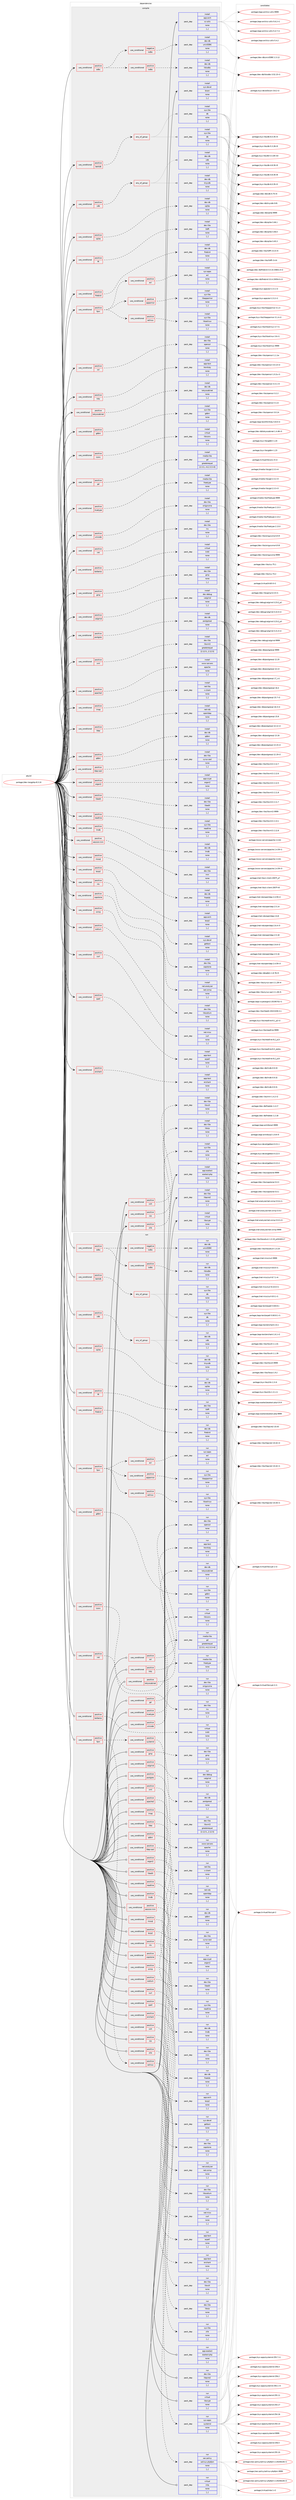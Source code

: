 digraph prolog {

# *************
# Graph options
# *************

newrank=true;
concentrate=true;
compound=true;
graph [rankdir=LR,fontname=Helvetica,fontsize=10,ranksep=1.5];#, ranksep=2.5, nodesep=0.2];
edge  [arrowhead=vee];
node  [fontname=Helvetica,fontsize=10];

# **********
# The ebuild
# **********

subgraph cluster_leftcol {
color=gray;
label=<<i>ebuild</i>>;
id [label="portage://dev-lang/php-8.3.10", color=red, width=4, href="../dev-lang/php-8.3.10.svg"];
}

# ****************
# The dependencies
# ****************

subgraph cluster_midcol {
color=gray;
label=<<i>dependencies</i>>;
subgraph cluster_compile {
fillcolor="#eeeeee";
style=filled;
label=<<i>compile</i>>;
subgraph cond153320 {
dependency593997 [label=<<TABLE BORDER="0" CELLBORDER="1" CELLSPACING="0" CELLPADDING="4"><TR><TD ROWSPAN="3" CELLPADDING="10">use_conditional</TD></TR><TR><TD>positive</TD></TR><TR><TD>apache2</TD></TR></TABLE>>, shape=none, color=red];
subgraph pack436013 {
dependency593998 [label=<<TABLE BORDER="0" CELLBORDER="1" CELLSPACING="0" CELLPADDING="4" WIDTH="220"><TR><TD ROWSPAN="6" CELLPADDING="30">pack_dep</TD></TR><TR><TD WIDTH="110">install</TD></TR><TR><TD>www-servers</TD></TR><TR><TD>apache</TD></TR><TR><TD>none</TD></TR><TR><TD>[,,]</TD></TR></TABLE>>, shape=none, color=blue];
}
dependency593997:e -> dependency593998:w [weight=20,style="dashed",arrowhead="vee"];
}
id:e -> dependency593997:w [weight=20,style="solid",arrowhead="vee"];
subgraph cond153321 {
dependency593999 [label=<<TABLE BORDER="0" CELLBORDER="1" CELLSPACING="0" CELLPADDING="4"><TR><TD ROWSPAN="3" CELLPADDING="10">use_conditional</TD></TR><TR><TD>positive</TD></TR><TR><TD>argon2</TD></TR></TABLE>>, shape=none, color=red];
subgraph pack436014 {
dependency594000 [label=<<TABLE BORDER="0" CELLBORDER="1" CELLSPACING="0" CELLPADDING="4" WIDTH="220"><TR><TD ROWSPAN="6" CELLPADDING="30">pack_dep</TD></TR><TR><TD WIDTH="110">install</TD></TR><TR><TD>app-crypt</TD></TR><TR><TD>argon2</TD></TR><TR><TD>none</TD></TR><TR><TD>[,,]</TD></TR></TABLE>>, shape=none, color=blue];
}
dependency593999:e -> dependency594000:w [weight=20,style="dashed",arrowhead="vee"];
}
id:e -> dependency593999:w [weight=20,style="solid",arrowhead="vee"];
subgraph cond153322 {
dependency594001 [label=<<TABLE BORDER="0" CELLBORDER="1" CELLSPACING="0" CELLPADDING="4"><TR><TD ROWSPAN="3" CELLPADDING="10">use_conditional</TD></TR><TR><TD>positive</TD></TR><TR><TD>berkdb</TD></TR></TABLE>>, shape=none, color=red];
subgraph any4307 {
dependency594002 [label=<<TABLE BORDER="0" CELLBORDER="1" CELLSPACING="0" CELLPADDING="4"><TR><TD CELLPADDING="10">any_of_group</TD></TR></TABLE>>, shape=none, color=red];subgraph pack436015 {
dependency594003 [label=<<TABLE BORDER="0" CELLBORDER="1" CELLSPACING="0" CELLPADDING="4" WIDTH="220"><TR><TD ROWSPAN="6" CELLPADDING="30">pack_dep</TD></TR><TR><TD WIDTH="110">install</TD></TR><TR><TD>sys-libs</TD></TR><TR><TD>db</TD></TR><TR><TD>none</TD></TR><TR><TD>[,,]</TD></TR></TABLE>>, shape=none, color=blue];
}
dependency594002:e -> dependency594003:w [weight=20,style="dotted",arrowhead="oinv"];
subgraph pack436016 {
dependency594004 [label=<<TABLE BORDER="0" CELLBORDER="1" CELLSPACING="0" CELLPADDING="4" WIDTH="220"><TR><TD ROWSPAN="6" CELLPADDING="30">pack_dep</TD></TR><TR><TD WIDTH="110">install</TD></TR><TR><TD>sys-libs</TD></TR><TR><TD>db</TD></TR><TR><TD>none</TD></TR><TR><TD>[,,]</TD></TR></TABLE>>, shape=none, color=blue];
}
dependency594002:e -> dependency594004:w [weight=20,style="dotted",arrowhead="oinv"];
}
dependency594001:e -> dependency594002:w [weight=20,style="dashed",arrowhead="vee"];
}
id:e -> dependency594001:w [weight=20,style="solid",arrowhead="vee"];
subgraph cond153323 {
dependency594005 [label=<<TABLE BORDER="0" CELLBORDER="1" CELLSPACING="0" CELLPADDING="4"><TR><TD ROWSPAN="3" CELLPADDING="10">use_conditional</TD></TR><TR><TD>positive</TD></TR><TR><TD>bzip2</TD></TR></TABLE>>, shape=none, color=red];
subgraph pack436017 {
dependency594006 [label=<<TABLE BORDER="0" CELLBORDER="1" CELLSPACING="0" CELLPADDING="4" WIDTH="220"><TR><TD ROWSPAN="6" CELLPADDING="30">pack_dep</TD></TR><TR><TD WIDTH="110">install</TD></TR><TR><TD>app-arch</TD></TR><TR><TD>bzip2</TD></TR><TR><TD>none</TD></TR><TR><TD>[,,]</TD></TR></TABLE>>, shape=none, color=blue];
}
dependency594005:e -> dependency594006:w [weight=20,style="dashed",arrowhead="vee"];
}
id:e -> dependency594005:w [weight=20,style="solid",arrowhead="vee"];
subgraph cond153324 {
dependency594007 [label=<<TABLE BORDER="0" CELLBORDER="1" CELLSPACING="0" CELLPADDING="4"><TR><TD ROWSPAN="3" CELLPADDING="10">use_conditional</TD></TR><TR><TD>positive</TD></TR><TR><TD>capstone</TD></TR></TABLE>>, shape=none, color=red];
subgraph pack436018 {
dependency594008 [label=<<TABLE BORDER="0" CELLBORDER="1" CELLSPACING="0" CELLPADDING="4" WIDTH="220"><TR><TD ROWSPAN="6" CELLPADDING="30">pack_dep</TD></TR><TR><TD WIDTH="110">install</TD></TR><TR><TD>dev-libs</TD></TR><TR><TD>capstone</TD></TR><TR><TD>none</TD></TR><TR><TD>[,,]</TD></TR></TABLE>>, shape=none, color=blue];
}
dependency594007:e -> dependency594008:w [weight=20,style="dashed",arrowhead="vee"];
}
id:e -> dependency594007:w [weight=20,style="solid",arrowhead="vee"];
subgraph cond153325 {
dependency594009 [label=<<TABLE BORDER="0" CELLBORDER="1" CELLSPACING="0" CELLPADDING="4"><TR><TD ROWSPAN="3" CELLPADDING="10">use_conditional</TD></TR><TR><TD>positive</TD></TR><TR><TD>cdb</TD></TR></TABLE>>, shape=none, color=red];
subgraph any4308 {
dependency594010 [label=<<TABLE BORDER="0" CELLBORDER="1" CELLSPACING="0" CELLPADDING="4"><TR><TD CELLPADDING="10">any_of_group</TD></TR></TABLE>>, shape=none, color=red];subgraph pack436019 {
dependency594011 [label=<<TABLE BORDER="0" CELLBORDER="1" CELLSPACING="0" CELLPADDING="4" WIDTH="220"><TR><TD ROWSPAN="6" CELLPADDING="30">pack_dep</TD></TR><TR><TD WIDTH="110">install</TD></TR><TR><TD>dev-db</TD></TR><TR><TD>cdb</TD></TR><TR><TD>none</TD></TR><TR><TD>[,,]</TD></TR></TABLE>>, shape=none, color=blue];
}
dependency594010:e -> dependency594011:w [weight=20,style="dotted",arrowhead="oinv"];
subgraph pack436020 {
dependency594012 [label=<<TABLE BORDER="0" CELLBORDER="1" CELLSPACING="0" CELLPADDING="4" WIDTH="220"><TR><TD ROWSPAN="6" CELLPADDING="30">pack_dep</TD></TR><TR><TD WIDTH="110">install</TD></TR><TR><TD>dev-db</TD></TR><TR><TD>tinycdb</TD></TR><TR><TD>none</TD></TR><TR><TD>[,,]</TD></TR></TABLE>>, shape=none, color=blue];
}
dependency594010:e -> dependency594012:w [weight=20,style="dotted",arrowhead="oinv"];
}
dependency594009:e -> dependency594010:w [weight=20,style="dashed",arrowhead="vee"];
}
id:e -> dependency594009:w [weight=20,style="solid",arrowhead="vee"];
subgraph cond153326 {
dependency594013 [label=<<TABLE BORDER="0" CELLBORDER="1" CELLSPACING="0" CELLPADDING="4"><TR><TD ROWSPAN="3" CELLPADDING="10">use_conditional</TD></TR><TR><TD>positive</TD></TR><TR><TD>curl</TD></TR></TABLE>>, shape=none, color=red];
subgraph pack436021 {
dependency594014 [label=<<TABLE BORDER="0" CELLBORDER="1" CELLSPACING="0" CELLPADDING="4" WIDTH="220"><TR><TD ROWSPAN="6" CELLPADDING="30">pack_dep</TD></TR><TR><TD WIDTH="110">install</TD></TR><TR><TD>net-misc</TD></TR><TR><TD>curl</TD></TR><TR><TD>none</TD></TR><TR><TD>[,,]</TD></TR></TABLE>>, shape=none, color=blue];
}
dependency594013:e -> dependency594014:w [weight=20,style="dashed",arrowhead="vee"];
}
id:e -> dependency594013:w [weight=20,style="solid",arrowhead="vee"];
subgraph cond153327 {
dependency594015 [label=<<TABLE BORDER="0" CELLBORDER="1" CELLSPACING="0" CELLPADDING="4"><TR><TD ROWSPAN="3" CELLPADDING="10">use_conditional</TD></TR><TR><TD>positive</TD></TR><TR><TD>enchant</TD></TR></TABLE>>, shape=none, color=red];
subgraph pack436022 {
dependency594016 [label=<<TABLE BORDER="0" CELLBORDER="1" CELLSPACING="0" CELLPADDING="4" WIDTH="220"><TR><TD ROWSPAN="6" CELLPADDING="30">pack_dep</TD></TR><TR><TD WIDTH="110">install</TD></TR><TR><TD>app-text</TD></TR><TR><TD>enchant</TD></TR><TR><TD>none</TD></TR><TR><TD>[,,]</TD></TR></TABLE>>, shape=none, color=blue];
}
dependency594015:e -> dependency594016:w [weight=20,style="dashed",arrowhead="vee"];
}
id:e -> dependency594015:w [weight=20,style="solid",arrowhead="vee"];
subgraph cond153328 {
dependency594017 [label=<<TABLE BORDER="0" CELLBORDER="1" CELLSPACING="0" CELLPADDING="4"><TR><TD ROWSPAN="3" CELLPADDING="10">use_conditional</TD></TR><TR><TD>positive</TD></TR><TR><TD>ffi</TD></TR></TABLE>>, shape=none, color=red];
subgraph pack436023 {
dependency594018 [label=<<TABLE BORDER="0" CELLBORDER="1" CELLSPACING="0" CELLPADDING="4" WIDTH="220"><TR><TD ROWSPAN="6" CELLPADDING="30">pack_dep</TD></TR><TR><TD WIDTH="110">install</TD></TR><TR><TD>dev-libs</TD></TR><TR><TD>libffi</TD></TR><TR><TD>none</TD></TR><TR><TD>[,,]</TD></TR></TABLE>>, shape=none, color=blue];
}
dependency594017:e -> dependency594018:w [weight=20,style="dashed",arrowhead="vee"];
}
id:e -> dependency594017:w [weight=20,style="solid",arrowhead="vee"];
subgraph cond153329 {
dependency594019 [label=<<TABLE BORDER="0" CELLBORDER="1" CELLSPACING="0" CELLPADDING="4"><TR><TD ROWSPAN="3" CELLPADDING="10">use_conditional</TD></TR><TR><TD>positive</TD></TR><TR><TD>firebird</TD></TR></TABLE>>, shape=none, color=red];
subgraph pack436024 {
dependency594020 [label=<<TABLE BORDER="0" CELLBORDER="1" CELLSPACING="0" CELLPADDING="4" WIDTH="220"><TR><TD ROWSPAN="6" CELLPADDING="30">pack_dep</TD></TR><TR><TD WIDTH="110">install</TD></TR><TR><TD>dev-db</TD></TR><TR><TD>firebird</TD></TR><TR><TD>none</TD></TR><TR><TD>[,,]</TD></TR></TABLE>>, shape=none, color=blue];
}
dependency594019:e -> dependency594020:w [weight=20,style="dashed",arrowhead="vee"];
}
id:e -> dependency594019:w [weight=20,style="solid",arrowhead="vee"];
subgraph cond153330 {
dependency594021 [label=<<TABLE BORDER="0" CELLBORDER="1" CELLSPACING="0" CELLPADDING="4"><TR><TD ROWSPAN="3" CELLPADDING="10">use_conditional</TD></TR><TR><TD>positive</TD></TR><TR><TD>fpm</TD></TR></TABLE>>, shape=none, color=red];
subgraph cond153331 {
dependency594022 [label=<<TABLE BORDER="0" CELLBORDER="1" CELLSPACING="0" CELLPADDING="4"><TR><TD ROWSPAN="3" CELLPADDING="10">use_conditional</TD></TR><TR><TD>positive</TD></TR><TR><TD>acl</TD></TR></TABLE>>, shape=none, color=red];
subgraph pack436025 {
dependency594023 [label=<<TABLE BORDER="0" CELLBORDER="1" CELLSPACING="0" CELLPADDING="4" WIDTH="220"><TR><TD ROWSPAN="6" CELLPADDING="30">pack_dep</TD></TR><TR><TD WIDTH="110">install</TD></TR><TR><TD>sys-apps</TD></TR><TR><TD>acl</TD></TR><TR><TD>none</TD></TR><TR><TD>[,,]</TD></TR></TABLE>>, shape=none, color=blue];
}
dependency594022:e -> dependency594023:w [weight=20,style="dashed",arrowhead="vee"];
}
dependency594021:e -> dependency594022:w [weight=20,style="dashed",arrowhead="vee"];
subgraph cond153332 {
dependency594024 [label=<<TABLE BORDER="0" CELLBORDER="1" CELLSPACING="0" CELLPADDING="4"><TR><TD ROWSPAN="3" CELLPADDING="10">use_conditional</TD></TR><TR><TD>positive</TD></TR><TR><TD>apparmor</TD></TR></TABLE>>, shape=none, color=red];
subgraph pack436026 {
dependency594025 [label=<<TABLE BORDER="0" CELLBORDER="1" CELLSPACING="0" CELLPADDING="4" WIDTH="220"><TR><TD ROWSPAN="6" CELLPADDING="30">pack_dep</TD></TR><TR><TD WIDTH="110">install</TD></TR><TR><TD>sys-libs</TD></TR><TR><TD>libapparmor</TD></TR><TR><TD>none</TD></TR><TR><TD>[,,]</TD></TR></TABLE>>, shape=none, color=blue];
}
dependency594024:e -> dependency594025:w [weight=20,style="dashed",arrowhead="vee"];
}
dependency594021:e -> dependency594024:w [weight=20,style="dashed",arrowhead="vee"];
subgraph cond153333 {
dependency594026 [label=<<TABLE BORDER="0" CELLBORDER="1" CELLSPACING="0" CELLPADDING="4"><TR><TD ROWSPAN="3" CELLPADDING="10">use_conditional</TD></TR><TR><TD>positive</TD></TR><TR><TD>selinux</TD></TR></TABLE>>, shape=none, color=red];
subgraph pack436027 {
dependency594027 [label=<<TABLE BORDER="0" CELLBORDER="1" CELLSPACING="0" CELLPADDING="4" WIDTH="220"><TR><TD ROWSPAN="6" CELLPADDING="30">pack_dep</TD></TR><TR><TD WIDTH="110">install</TD></TR><TR><TD>sys-libs</TD></TR><TR><TD>libselinux</TD></TR><TR><TD>none</TD></TR><TR><TD>[,,]</TD></TR></TABLE>>, shape=none, color=blue];
}
dependency594026:e -> dependency594027:w [weight=20,style="dashed",arrowhead="vee"];
}
dependency594021:e -> dependency594026:w [weight=20,style="dashed",arrowhead="vee"];
}
id:e -> dependency594021:w [weight=20,style="solid",arrowhead="vee"];
subgraph cond153334 {
dependency594028 [label=<<TABLE BORDER="0" CELLBORDER="1" CELLSPACING="0" CELLPADDING="4"><TR><TD ROWSPAN="3" CELLPADDING="10">use_conditional</TD></TR><TR><TD>positive</TD></TR><TR><TD>gd</TD></TR></TABLE>>, shape=none, color=red];
subgraph pack436028 {
dependency594029 [label=<<TABLE BORDER="0" CELLBORDER="1" CELLSPACING="0" CELLPADDING="4" WIDTH="220"><TR><TD ROWSPAN="6" CELLPADDING="30">pack_dep</TD></TR><TR><TD WIDTH="110">install</TD></TR><TR><TD>media-libs</TD></TR><TR><TD>gd</TD></TR><TR><TD>greaterequal</TD></TR><TR><TD>[2.3.3,,-r4,2.3.3-r4]</TD></TR></TABLE>>, shape=none, color=blue];
}
dependency594028:e -> dependency594029:w [weight=20,style="dashed",arrowhead="vee"];
}
id:e -> dependency594028:w [weight=20,style="solid",arrowhead="vee"];
subgraph cond153335 {
dependency594030 [label=<<TABLE BORDER="0" CELLBORDER="1" CELLSPACING="0" CELLPADDING="4"><TR><TD ROWSPAN="3" CELLPADDING="10">use_conditional</TD></TR><TR><TD>positive</TD></TR><TR><TD>gdbm</TD></TR></TABLE>>, shape=none, color=red];
subgraph pack436029 {
dependency594031 [label=<<TABLE BORDER="0" CELLBORDER="1" CELLSPACING="0" CELLPADDING="4" WIDTH="220"><TR><TD ROWSPAN="6" CELLPADDING="30">pack_dep</TD></TR><TR><TD WIDTH="110">install</TD></TR><TR><TD>sys-libs</TD></TR><TR><TD>gdbm</TD></TR><TR><TD>none</TD></TR><TR><TD>[,,]</TD></TR></TABLE>>, shape=none, color=blue];
}
dependency594030:e -> dependency594031:w [weight=20,style="dashed",arrowhead="vee"];
}
id:e -> dependency594030:w [weight=20,style="solid",arrowhead="vee"];
subgraph cond153336 {
dependency594032 [label=<<TABLE BORDER="0" CELLBORDER="1" CELLSPACING="0" CELLPADDING="4"><TR><TD ROWSPAN="3" CELLPADDING="10">use_conditional</TD></TR><TR><TD>positive</TD></TR><TR><TD>gmp</TD></TR></TABLE>>, shape=none, color=red];
subgraph pack436030 {
dependency594033 [label=<<TABLE BORDER="0" CELLBORDER="1" CELLSPACING="0" CELLPADDING="4" WIDTH="220"><TR><TD ROWSPAN="6" CELLPADDING="30">pack_dep</TD></TR><TR><TD WIDTH="110">install</TD></TR><TR><TD>dev-libs</TD></TR><TR><TD>gmp</TD></TR><TR><TD>none</TD></TR><TR><TD>[,,]</TD></TR></TABLE>>, shape=none, color=blue];
}
dependency594032:e -> dependency594033:w [weight=20,style="dashed",arrowhead="vee"];
}
id:e -> dependency594032:w [weight=20,style="solid",arrowhead="vee"];
subgraph cond153337 {
dependency594034 [label=<<TABLE BORDER="0" CELLBORDER="1" CELLSPACING="0" CELLPADDING="4"><TR><TD ROWSPAN="3" CELLPADDING="10">use_conditional</TD></TR><TR><TD>positive</TD></TR><TR><TD>iconv</TD></TR></TABLE>>, shape=none, color=red];
subgraph pack436031 {
dependency594035 [label=<<TABLE BORDER="0" CELLBORDER="1" CELLSPACING="0" CELLPADDING="4" WIDTH="220"><TR><TD ROWSPAN="6" CELLPADDING="30">pack_dep</TD></TR><TR><TD WIDTH="110">install</TD></TR><TR><TD>virtual</TD></TR><TR><TD>libiconv</TD></TR><TR><TD>none</TD></TR><TR><TD>[,,]</TD></TR></TABLE>>, shape=none, color=blue];
}
dependency594034:e -> dependency594035:w [weight=20,style="dashed",arrowhead="vee"];
}
id:e -> dependency594034:w [weight=20,style="solid",arrowhead="vee"];
subgraph cond153338 {
dependency594036 [label=<<TABLE BORDER="0" CELLBORDER="1" CELLSPACING="0" CELLPADDING="4"><TR><TD ROWSPAN="3" CELLPADDING="10">use_conditional</TD></TR><TR><TD>positive</TD></TR><TR><TD>imap</TD></TR></TABLE>>, shape=none, color=red];
subgraph pack436032 {
dependency594037 [label=<<TABLE BORDER="0" CELLBORDER="1" CELLSPACING="0" CELLPADDING="4" WIDTH="220"><TR><TD ROWSPAN="6" CELLPADDING="30">pack_dep</TD></TR><TR><TD WIDTH="110">install</TD></TR><TR><TD>net-libs</TD></TR><TR><TD>c-client</TD></TR><TR><TD>none</TD></TR><TR><TD>[,,]</TD></TR></TABLE>>, shape=none, color=blue];
}
dependency594036:e -> dependency594037:w [weight=20,style="dashed",arrowhead="vee"];
}
id:e -> dependency594036:w [weight=20,style="solid",arrowhead="vee"];
subgraph cond153339 {
dependency594038 [label=<<TABLE BORDER="0" CELLBORDER="1" CELLSPACING="0" CELLPADDING="4"><TR><TD ROWSPAN="3" CELLPADDING="10">use_conditional</TD></TR><TR><TD>positive</TD></TR><TR><TD>intl</TD></TR></TABLE>>, shape=none, color=red];
subgraph pack436033 {
dependency594039 [label=<<TABLE BORDER="0" CELLBORDER="1" CELLSPACING="0" CELLPADDING="4" WIDTH="220"><TR><TD ROWSPAN="6" CELLPADDING="30">pack_dep</TD></TR><TR><TD WIDTH="110">install</TD></TR><TR><TD>dev-libs</TD></TR><TR><TD>icu</TD></TR><TR><TD>none</TD></TR><TR><TD>[,,]</TD></TR></TABLE>>, shape=none, color=blue];
}
dependency594038:e -> dependency594039:w [weight=20,style="dashed",arrowhead="vee"];
}
id:e -> dependency594038:w [weight=20,style="solid",arrowhead="vee"];
subgraph cond153340 {
dependency594040 [label=<<TABLE BORDER="0" CELLBORDER="1" CELLSPACING="0" CELLPADDING="4"><TR><TD ROWSPAN="3" CELLPADDING="10">use_conditional</TD></TR><TR><TD>positive</TD></TR><TR><TD>kerberos</TD></TR></TABLE>>, shape=none, color=red];
subgraph pack436034 {
dependency594041 [label=<<TABLE BORDER="0" CELLBORDER="1" CELLSPACING="0" CELLPADDING="4" WIDTH="220"><TR><TD ROWSPAN="6" CELLPADDING="30">pack_dep</TD></TR><TR><TD WIDTH="110">install</TD></TR><TR><TD>virtual</TD></TR><TR><TD>krb5</TD></TR><TR><TD>none</TD></TR><TR><TD>[,,]</TD></TR></TABLE>>, shape=none, color=blue];
}
dependency594040:e -> dependency594041:w [weight=20,style="dashed",arrowhead="vee"];
}
id:e -> dependency594040:w [weight=20,style="solid",arrowhead="vee"];
subgraph cond153341 {
dependency594042 [label=<<TABLE BORDER="0" CELLBORDER="1" CELLSPACING="0" CELLPADDING="4"><TR><TD ROWSPAN="3" CELLPADDING="10">use_conditional</TD></TR><TR><TD>positive</TD></TR><TR><TD>ldap</TD></TR></TABLE>>, shape=none, color=red];
subgraph pack436035 {
dependency594043 [label=<<TABLE BORDER="0" CELLBORDER="1" CELLSPACING="0" CELLPADDING="4" WIDTH="220"><TR><TD ROWSPAN="6" CELLPADDING="30">pack_dep</TD></TR><TR><TD WIDTH="110">install</TD></TR><TR><TD>net-nds</TD></TR><TR><TD>openldap</TD></TR><TR><TD>none</TD></TR><TR><TD>[,,]</TD></TR></TABLE>>, shape=none, color=blue];
}
dependency594042:e -> dependency594043:w [weight=20,style="dashed",arrowhead="vee"];
}
id:e -> dependency594042:w [weight=20,style="solid",arrowhead="vee"];
subgraph cond153342 {
dependency594044 [label=<<TABLE BORDER="0" CELLBORDER="1" CELLSPACING="0" CELLPADDING="4"><TR><TD ROWSPAN="3" CELLPADDING="10">use_conditional</TD></TR><TR><TD>positive</TD></TR><TR><TD>ldap-sasl</TD></TR></TABLE>>, shape=none, color=red];
subgraph pack436036 {
dependency594045 [label=<<TABLE BORDER="0" CELLBORDER="1" CELLSPACING="0" CELLPADDING="4" WIDTH="220"><TR><TD ROWSPAN="6" CELLPADDING="30">pack_dep</TD></TR><TR><TD WIDTH="110">install</TD></TR><TR><TD>dev-libs</TD></TR><TR><TD>cyrus-sasl</TD></TR><TR><TD>none</TD></TR><TR><TD>[,,]</TD></TR></TABLE>>, shape=none, color=blue];
}
dependency594044:e -> dependency594045:w [weight=20,style="dashed",arrowhead="vee"];
}
id:e -> dependency594044:w [weight=20,style="solid",arrowhead="vee"];
subgraph cond153343 {
dependency594046 [label=<<TABLE BORDER="0" CELLBORDER="1" CELLSPACING="0" CELLPADDING="4"><TR><TD ROWSPAN="3" CELLPADDING="10">use_conditional</TD></TR><TR><TD>positive</TD></TR><TR><TD>libedit</TD></TR></TABLE>>, shape=none, color=red];
subgraph pack436037 {
dependency594047 [label=<<TABLE BORDER="0" CELLBORDER="1" CELLSPACING="0" CELLPADDING="4" WIDTH="220"><TR><TD ROWSPAN="6" CELLPADDING="30">pack_dep</TD></TR><TR><TD WIDTH="110">install</TD></TR><TR><TD>dev-libs</TD></TR><TR><TD>libedit</TD></TR><TR><TD>none</TD></TR><TR><TD>[,,]</TD></TR></TABLE>>, shape=none, color=blue];
}
dependency594046:e -> dependency594047:w [weight=20,style="dashed",arrowhead="vee"];
}
id:e -> dependency594046:w [weight=20,style="solid",arrowhead="vee"];
subgraph cond153344 {
dependency594048 [label=<<TABLE BORDER="0" CELLBORDER="1" CELLSPACING="0" CELLPADDING="4"><TR><TD ROWSPAN="3" CELLPADDING="10">use_conditional</TD></TR><TR><TD>positive</TD></TR><TR><TD>lmdb</TD></TR></TABLE>>, shape=none, color=red];
subgraph pack436038 {
dependency594049 [label=<<TABLE BORDER="0" CELLBORDER="1" CELLSPACING="0" CELLPADDING="4" WIDTH="220"><TR><TD ROWSPAN="6" CELLPADDING="30">pack_dep</TD></TR><TR><TD WIDTH="110">install</TD></TR><TR><TD>dev-db</TD></TR><TR><TD>lmdb</TD></TR><TR><TD>none</TD></TR><TR><TD>[,,]</TD></TR></TABLE>>, shape=none, color=blue];
}
dependency594048:e -> dependency594049:w [weight=20,style="dashed",arrowhead="vee"];
}
id:e -> dependency594048:w [weight=20,style="solid",arrowhead="vee"];
subgraph cond153345 {
dependency594050 [label=<<TABLE BORDER="0" CELLBORDER="1" CELLSPACING="0" CELLPADDING="4"><TR><TD ROWSPAN="3" CELLPADDING="10">use_conditional</TD></TR><TR><TD>positive</TD></TR><TR><TD>mssql</TD></TR></TABLE>>, shape=none, color=red];
subgraph pack436039 {
dependency594051 [label=<<TABLE BORDER="0" CELLBORDER="1" CELLSPACING="0" CELLPADDING="4" WIDTH="220"><TR><TD ROWSPAN="6" CELLPADDING="30">pack_dep</TD></TR><TR><TD WIDTH="110">install</TD></TR><TR><TD>dev-db</TD></TR><TR><TD>freetds</TD></TR><TR><TD>none</TD></TR><TR><TD>[,,]</TD></TR></TABLE>>, shape=none, color=blue];
}
dependency594050:e -> dependency594051:w [weight=20,style="dashed",arrowhead="vee"];
}
id:e -> dependency594050:w [weight=20,style="solid",arrowhead="vee"];
subgraph cond153346 {
dependency594052 [label=<<TABLE BORDER="0" CELLBORDER="1" CELLSPACING="0" CELLPADDING="4"><TR><TD ROWSPAN="3" CELLPADDING="10">use_conditional</TD></TR><TR><TD>positive</TD></TR><TR><TD>nls</TD></TR></TABLE>>, shape=none, color=red];
subgraph pack436040 {
dependency594053 [label=<<TABLE BORDER="0" CELLBORDER="1" CELLSPACING="0" CELLPADDING="4" WIDTH="220"><TR><TD ROWSPAN="6" CELLPADDING="30">pack_dep</TD></TR><TR><TD WIDTH="110">install</TD></TR><TR><TD>sys-devel</TD></TR><TR><TD>gettext</TD></TR><TR><TD>none</TD></TR><TR><TD>[,,]</TD></TR></TABLE>>, shape=none, color=blue];
}
dependency594052:e -> dependency594053:w [weight=20,style="dashed",arrowhead="vee"];
}
id:e -> dependency594052:w [weight=20,style="solid",arrowhead="vee"];
subgraph cond153347 {
dependency594054 [label=<<TABLE BORDER="0" CELLBORDER="1" CELLSPACING="0" CELLPADDING="4"><TR><TD ROWSPAN="3" CELLPADDING="10">use_conditional</TD></TR><TR><TD>positive</TD></TR><TR><TD>odbc</TD></TR></TABLE>>, shape=none, color=red];
subgraph cond153348 {
dependency594055 [label=<<TABLE BORDER="0" CELLBORDER="1" CELLSPACING="0" CELLPADDING="4"><TR><TD ROWSPAN="3" CELLPADDING="10">use_conditional</TD></TR><TR><TD>positive</TD></TR><TR><TD>iodbc</TD></TR></TABLE>>, shape=none, color=red];
subgraph pack436041 {
dependency594056 [label=<<TABLE BORDER="0" CELLBORDER="1" CELLSPACING="0" CELLPADDING="4" WIDTH="220"><TR><TD ROWSPAN="6" CELLPADDING="30">pack_dep</TD></TR><TR><TD WIDTH="110">install</TD></TR><TR><TD>dev-db</TD></TR><TR><TD>libiodbc</TD></TR><TR><TD>none</TD></TR><TR><TD>[,,]</TD></TR></TABLE>>, shape=none, color=blue];
}
dependency594055:e -> dependency594056:w [weight=20,style="dashed",arrowhead="vee"];
}
dependency594054:e -> dependency594055:w [weight=20,style="dashed",arrowhead="vee"];
subgraph cond153349 {
dependency594057 [label=<<TABLE BORDER="0" CELLBORDER="1" CELLSPACING="0" CELLPADDING="4"><TR><TD ROWSPAN="3" CELLPADDING="10">use_conditional</TD></TR><TR><TD>negative</TD></TR><TR><TD>iodbc</TD></TR></TABLE>>, shape=none, color=red];
subgraph pack436042 {
dependency594058 [label=<<TABLE BORDER="0" CELLBORDER="1" CELLSPACING="0" CELLPADDING="4" WIDTH="220"><TR><TD ROWSPAN="6" CELLPADDING="30">pack_dep</TD></TR><TR><TD WIDTH="110">install</TD></TR><TR><TD>dev-db</TD></TR><TR><TD>unixODBC</TD></TR><TR><TD>none</TD></TR><TR><TD>[,,]</TD></TR></TABLE>>, shape=none, color=blue];
}
dependency594057:e -> dependency594058:w [weight=20,style="dashed",arrowhead="vee"];
}
dependency594054:e -> dependency594057:w [weight=20,style="dashed",arrowhead="vee"];
}
id:e -> dependency594054:w [weight=20,style="solid",arrowhead="vee"];
subgraph cond153350 {
dependency594059 [label=<<TABLE BORDER="0" CELLBORDER="1" CELLSPACING="0" CELLPADDING="4"><TR><TD ROWSPAN="3" CELLPADDING="10">use_conditional</TD></TR><TR><TD>positive</TD></TR><TR><TD>postgres</TD></TR></TABLE>>, shape=none, color=red];
subgraph pack436043 {
dependency594060 [label=<<TABLE BORDER="0" CELLBORDER="1" CELLSPACING="0" CELLPADDING="4" WIDTH="220"><TR><TD ROWSPAN="6" CELLPADDING="30">pack_dep</TD></TR><TR><TD WIDTH="110">install</TD></TR><TR><TD>dev-db</TD></TR><TR><TD>postgresql</TD></TR><TR><TD>none</TD></TR><TR><TD>[,,]</TD></TR></TABLE>>, shape=none, color=blue];
}
dependency594059:e -> dependency594060:w [weight=20,style="dashed",arrowhead="vee"];
}
id:e -> dependency594059:w [weight=20,style="solid",arrowhead="vee"];
subgraph cond153351 {
dependency594061 [label=<<TABLE BORDER="0" CELLBORDER="1" CELLSPACING="0" CELLPADDING="4"><TR><TD ROWSPAN="3" CELLPADDING="10">use_conditional</TD></TR><TR><TD>positive</TD></TR><TR><TD>qdbm</TD></TR></TABLE>>, shape=none, color=red];
subgraph pack436044 {
dependency594062 [label=<<TABLE BORDER="0" CELLBORDER="1" CELLSPACING="0" CELLPADDING="4" WIDTH="220"><TR><TD ROWSPAN="6" CELLPADDING="30">pack_dep</TD></TR><TR><TD WIDTH="110">install</TD></TR><TR><TD>dev-db</TD></TR><TR><TD>qdbm</TD></TR><TR><TD>none</TD></TR><TR><TD>[,,]</TD></TR></TABLE>>, shape=none, color=blue];
}
dependency594061:e -> dependency594062:w [weight=20,style="dashed",arrowhead="vee"];
}
id:e -> dependency594061:w [weight=20,style="solid",arrowhead="vee"];
subgraph cond153352 {
dependency594063 [label=<<TABLE BORDER="0" CELLBORDER="1" CELLSPACING="0" CELLPADDING="4"><TR><TD ROWSPAN="3" CELLPADDING="10">use_conditional</TD></TR><TR><TD>positive</TD></TR><TR><TD>readline</TD></TR></TABLE>>, shape=none, color=red];
subgraph pack436045 {
dependency594064 [label=<<TABLE BORDER="0" CELLBORDER="1" CELLSPACING="0" CELLPADDING="4" WIDTH="220"><TR><TD ROWSPAN="6" CELLPADDING="30">pack_dep</TD></TR><TR><TD WIDTH="110">install</TD></TR><TR><TD>sys-libs</TD></TR><TR><TD>readline</TD></TR><TR><TD>none</TD></TR><TR><TD>[,,]</TD></TR></TABLE>>, shape=none, color=blue];
}
dependency594063:e -> dependency594064:w [weight=20,style="dashed",arrowhead="vee"];
}
id:e -> dependency594063:w [weight=20,style="solid",arrowhead="vee"];
subgraph cond153353 {
dependency594065 [label=<<TABLE BORDER="0" CELLBORDER="1" CELLSPACING="0" CELLPADDING="4"><TR><TD ROWSPAN="3" CELLPADDING="10">use_conditional</TD></TR><TR><TD>positive</TD></TR><TR><TD>session-mm</TD></TR></TABLE>>, shape=none, color=red];
subgraph pack436046 {
dependency594066 [label=<<TABLE BORDER="0" CELLBORDER="1" CELLSPACING="0" CELLPADDING="4" WIDTH="220"><TR><TD ROWSPAN="6" CELLPADDING="30">pack_dep</TD></TR><TR><TD WIDTH="110">install</TD></TR><TR><TD>dev-libs</TD></TR><TR><TD>mm</TD></TR><TR><TD>none</TD></TR><TR><TD>[,,]</TD></TR></TABLE>>, shape=none, color=blue];
}
dependency594065:e -> dependency594066:w [weight=20,style="dashed",arrowhead="vee"];
}
id:e -> dependency594065:w [weight=20,style="solid",arrowhead="vee"];
subgraph cond153354 {
dependency594067 [label=<<TABLE BORDER="0" CELLBORDER="1" CELLSPACING="0" CELLPADDING="4"><TR><TD ROWSPAN="3" CELLPADDING="10">use_conditional</TD></TR><TR><TD>positive</TD></TR><TR><TD>snmp</TD></TR></TABLE>>, shape=none, color=red];
subgraph pack436047 {
dependency594068 [label=<<TABLE BORDER="0" CELLBORDER="1" CELLSPACING="0" CELLPADDING="4" WIDTH="220"><TR><TD ROWSPAN="6" CELLPADDING="30">pack_dep</TD></TR><TR><TD WIDTH="110">install</TD></TR><TR><TD>net-analyzer</TD></TR><TR><TD>net-snmp</TD></TR><TR><TD>none</TD></TR><TR><TD>[,,]</TD></TR></TABLE>>, shape=none, color=blue];
}
dependency594067:e -> dependency594068:w [weight=20,style="dashed",arrowhead="vee"];
}
id:e -> dependency594067:w [weight=20,style="solid",arrowhead="vee"];
subgraph cond153355 {
dependency594069 [label=<<TABLE BORDER="0" CELLBORDER="1" CELLSPACING="0" CELLPADDING="4"><TR><TD ROWSPAN="3" CELLPADDING="10">use_conditional</TD></TR><TR><TD>positive</TD></TR><TR><TD>sodium</TD></TR></TABLE>>, shape=none, color=red];
subgraph pack436048 {
dependency594070 [label=<<TABLE BORDER="0" CELLBORDER="1" CELLSPACING="0" CELLPADDING="4" WIDTH="220"><TR><TD ROWSPAN="6" CELLPADDING="30">pack_dep</TD></TR><TR><TD WIDTH="110">install</TD></TR><TR><TD>dev-libs</TD></TR><TR><TD>libsodium</TD></TR><TR><TD>none</TD></TR><TR><TD>[,,]</TD></TR></TABLE>>, shape=none, color=blue];
}
dependency594069:e -> dependency594070:w [weight=20,style="dashed",arrowhead="vee"];
}
id:e -> dependency594069:w [weight=20,style="solid",arrowhead="vee"];
subgraph cond153356 {
dependency594071 [label=<<TABLE BORDER="0" CELLBORDER="1" CELLSPACING="0" CELLPADDING="4"><TR><TD ROWSPAN="3" CELLPADDING="10">use_conditional</TD></TR><TR><TD>positive</TD></TR><TR><TD>spell</TD></TR></TABLE>>, shape=none, color=red];
subgraph pack436049 {
dependency594072 [label=<<TABLE BORDER="0" CELLBORDER="1" CELLSPACING="0" CELLPADDING="4" WIDTH="220"><TR><TD ROWSPAN="6" CELLPADDING="30">pack_dep</TD></TR><TR><TD WIDTH="110">install</TD></TR><TR><TD>app-text</TD></TR><TR><TD>aspell</TD></TR><TR><TD>none</TD></TR><TR><TD>[,,]</TD></TR></TABLE>>, shape=none, color=blue];
}
dependency594071:e -> dependency594072:w [weight=20,style="dashed",arrowhead="vee"];
}
id:e -> dependency594071:w [weight=20,style="solid",arrowhead="vee"];
subgraph cond153357 {
dependency594073 [label=<<TABLE BORDER="0" CELLBORDER="1" CELLSPACING="0" CELLPADDING="4"><TR><TD ROWSPAN="3" CELLPADDING="10">use_conditional</TD></TR><TR><TD>positive</TD></TR><TR><TD>sqlite</TD></TR></TABLE>>, shape=none, color=red];
subgraph pack436050 {
dependency594074 [label=<<TABLE BORDER="0" CELLBORDER="1" CELLSPACING="0" CELLPADDING="4" WIDTH="220"><TR><TD ROWSPAN="6" CELLPADDING="30">pack_dep</TD></TR><TR><TD WIDTH="110">install</TD></TR><TR><TD>dev-db</TD></TR><TR><TD>sqlite</TD></TR><TR><TD>none</TD></TR><TR><TD>[,,]</TD></TR></TABLE>>, shape=none, color=blue];
}
dependency594073:e -> dependency594074:w [weight=20,style="dashed",arrowhead="vee"];
}
id:e -> dependency594073:w [weight=20,style="solid",arrowhead="vee"];
subgraph cond153358 {
dependency594075 [label=<<TABLE BORDER="0" CELLBORDER="1" CELLSPACING="0" CELLPADDING="4"><TR><TD ROWSPAN="3" CELLPADDING="10">use_conditional</TD></TR><TR><TD>positive</TD></TR><TR><TD>ssl</TD></TR></TABLE>>, shape=none, color=red];
subgraph pack436051 {
dependency594076 [label=<<TABLE BORDER="0" CELLBORDER="1" CELLSPACING="0" CELLPADDING="4" WIDTH="220"><TR><TD ROWSPAN="6" CELLPADDING="30">pack_dep</TD></TR><TR><TD WIDTH="110">install</TD></TR><TR><TD>dev-libs</TD></TR><TR><TD>openssl</TD></TR><TR><TD>none</TD></TR><TR><TD>[,,]</TD></TR></TABLE>>, shape=none, color=blue];
}
dependency594075:e -> dependency594076:w [weight=20,style="dashed",arrowhead="vee"];
}
id:e -> dependency594075:w [weight=20,style="solid",arrowhead="vee"];
subgraph cond153359 {
dependency594077 [label=<<TABLE BORDER="0" CELLBORDER="1" CELLSPACING="0" CELLPADDING="4"><TR><TD ROWSPAN="3" CELLPADDING="10">use_conditional</TD></TR><TR><TD>positive</TD></TR><TR><TD>tidy</TD></TR></TABLE>>, shape=none, color=red];
subgraph pack436052 {
dependency594078 [label=<<TABLE BORDER="0" CELLBORDER="1" CELLSPACING="0" CELLPADDING="4" WIDTH="220"><TR><TD ROWSPAN="6" CELLPADDING="30">pack_dep</TD></TR><TR><TD WIDTH="110">install</TD></TR><TR><TD>app-text</TD></TR><TR><TD>htmltidy</TD></TR><TR><TD>none</TD></TR><TR><TD>[,,]</TD></TR></TABLE>>, shape=none, color=blue];
}
dependency594077:e -> dependency594078:w [weight=20,style="dashed",arrowhead="vee"];
}
id:e -> dependency594077:w [weight=20,style="solid",arrowhead="vee"];
subgraph cond153360 {
dependency594079 [label=<<TABLE BORDER="0" CELLBORDER="1" CELLSPACING="0" CELLPADDING="4"><TR><TD ROWSPAN="3" CELLPADDING="10">use_conditional</TD></TR><TR><TD>positive</TD></TR><TR><TD>tokyocabinet</TD></TR></TABLE>>, shape=none, color=red];
subgraph pack436053 {
dependency594080 [label=<<TABLE BORDER="0" CELLBORDER="1" CELLSPACING="0" CELLPADDING="4" WIDTH="220"><TR><TD ROWSPAN="6" CELLPADDING="30">pack_dep</TD></TR><TR><TD WIDTH="110">install</TD></TR><TR><TD>dev-db</TD></TR><TR><TD>tokyocabinet</TD></TR><TR><TD>none</TD></TR><TR><TD>[,,]</TD></TR></TABLE>>, shape=none, color=blue];
}
dependency594079:e -> dependency594080:w [weight=20,style="dashed",arrowhead="vee"];
}
id:e -> dependency594079:w [weight=20,style="solid",arrowhead="vee"];
subgraph cond153361 {
dependency594081 [label=<<TABLE BORDER="0" CELLBORDER="1" CELLSPACING="0" CELLPADDING="4"><TR><TD ROWSPAN="3" CELLPADDING="10">use_conditional</TD></TR><TR><TD>positive</TD></TR><TR><TD>truetype</TD></TR></TABLE>>, shape=none, color=red];
subgraph pack436054 {
dependency594082 [label=<<TABLE BORDER="0" CELLBORDER="1" CELLSPACING="0" CELLPADDING="4" WIDTH="220"><TR><TD ROWSPAN="6" CELLPADDING="30">pack_dep</TD></TR><TR><TD WIDTH="110">install</TD></TR><TR><TD>media-libs</TD></TR><TR><TD>freetype</TD></TR><TR><TD>none</TD></TR><TR><TD>[,,]</TD></TR></TABLE>>, shape=none, color=blue];
}
dependency594081:e -> dependency594082:w [weight=20,style="dashed",arrowhead="vee"];
}
id:e -> dependency594081:w [weight=20,style="solid",arrowhead="vee"];
subgraph cond153362 {
dependency594083 [label=<<TABLE BORDER="0" CELLBORDER="1" CELLSPACING="0" CELLPADDING="4"><TR><TD ROWSPAN="3" CELLPADDING="10">use_conditional</TD></TR><TR><TD>positive</TD></TR><TR><TD>unicode</TD></TR></TABLE>>, shape=none, color=red];
subgraph pack436055 {
dependency594084 [label=<<TABLE BORDER="0" CELLBORDER="1" CELLSPACING="0" CELLPADDING="4" WIDTH="220"><TR><TD ROWSPAN="6" CELLPADDING="30">pack_dep</TD></TR><TR><TD WIDTH="110">install</TD></TR><TR><TD>dev-libs</TD></TR><TR><TD>oniguruma</TD></TR><TR><TD>none</TD></TR><TR><TD>[,,]</TD></TR></TABLE>>, shape=none, color=blue];
}
dependency594083:e -> dependency594084:w [weight=20,style="dashed",arrowhead="vee"];
}
id:e -> dependency594083:w [weight=20,style="solid",arrowhead="vee"];
subgraph cond153363 {
dependency594085 [label=<<TABLE BORDER="0" CELLBORDER="1" CELLSPACING="0" CELLPADDING="4"><TR><TD ROWSPAN="3" CELLPADDING="10">use_conditional</TD></TR><TR><TD>positive</TD></TR><TR><TD>valgrind</TD></TR></TABLE>>, shape=none, color=red];
subgraph pack436056 {
dependency594086 [label=<<TABLE BORDER="0" CELLBORDER="1" CELLSPACING="0" CELLPADDING="4" WIDTH="220"><TR><TD ROWSPAN="6" CELLPADDING="30">pack_dep</TD></TR><TR><TD WIDTH="110">install</TD></TR><TR><TD>dev-debug</TD></TR><TR><TD>valgrind</TD></TR><TR><TD>none</TD></TR><TR><TD>[,,]</TD></TR></TABLE>>, shape=none, color=blue];
}
dependency594085:e -> dependency594086:w [weight=20,style="dashed",arrowhead="vee"];
}
id:e -> dependency594085:w [weight=20,style="solid",arrowhead="vee"];
subgraph cond153364 {
dependency594087 [label=<<TABLE BORDER="0" CELLBORDER="1" CELLSPACING="0" CELLPADDING="4"><TR><TD ROWSPAN="3" CELLPADDING="10">use_conditional</TD></TR><TR><TD>positive</TD></TR><TR><TD>xml</TD></TR></TABLE>>, shape=none, color=red];
subgraph pack436057 {
dependency594088 [label=<<TABLE BORDER="0" CELLBORDER="1" CELLSPACING="0" CELLPADDING="4" WIDTH="220"><TR><TD ROWSPAN="6" CELLPADDING="30">pack_dep</TD></TR><TR><TD WIDTH="110">install</TD></TR><TR><TD>dev-libs</TD></TR><TR><TD>libxml2</TD></TR><TR><TD>greaterequal</TD></TR><TR><TD>[2.12.5,,,2.12.5]</TD></TR></TABLE>>, shape=none, color=blue];
}
dependency594087:e -> dependency594088:w [weight=20,style="dashed",arrowhead="vee"];
}
id:e -> dependency594087:w [weight=20,style="solid",arrowhead="vee"];
subgraph cond153365 {
dependency594089 [label=<<TABLE BORDER="0" CELLBORDER="1" CELLSPACING="0" CELLPADDING="4"><TR><TD ROWSPAN="3" CELLPADDING="10">use_conditional</TD></TR><TR><TD>positive</TD></TR><TR><TD>xslt</TD></TR></TABLE>>, shape=none, color=red];
subgraph pack436058 {
dependency594090 [label=<<TABLE BORDER="0" CELLBORDER="1" CELLSPACING="0" CELLPADDING="4" WIDTH="220"><TR><TD ROWSPAN="6" CELLPADDING="30">pack_dep</TD></TR><TR><TD WIDTH="110">install</TD></TR><TR><TD>dev-libs</TD></TR><TR><TD>libxslt</TD></TR><TR><TD>none</TD></TR><TR><TD>[,,]</TD></TR></TABLE>>, shape=none, color=blue];
}
dependency594089:e -> dependency594090:w [weight=20,style="dashed",arrowhead="vee"];
}
id:e -> dependency594089:w [weight=20,style="solid",arrowhead="vee"];
subgraph cond153366 {
dependency594091 [label=<<TABLE BORDER="0" CELLBORDER="1" CELLSPACING="0" CELLPADDING="4"><TR><TD ROWSPAN="3" CELLPADDING="10">use_conditional</TD></TR><TR><TD>positive</TD></TR><TR><TD>zip</TD></TR></TABLE>>, shape=none, color=red];
subgraph pack436059 {
dependency594092 [label=<<TABLE BORDER="0" CELLBORDER="1" CELLSPACING="0" CELLPADDING="4" WIDTH="220"><TR><TD ROWSPAN="6" CELLPADDING="30">pack_dep</TD></TR><TR><TD WIDTH="110">install</TD></TR><TR><TD>dev-libs</TD></TR><TR><TD>libzip</TD></TR><TR><TD>none</TD></TR><TR><TD>[,,]</TD></TR></TABLE>>, shape=none, color=blue];
}
dependency594091:e -> dependency594092:w [weight=20,style="dashed",arrowhead="vee"];
}
id:e -> dependency594091:w [weight=20,style="solid",arrowhead="vee"];
subgraph cond153367 {
dependency594093 [label=<<TABLE BORDER="0" CELLBORDER="1" CELLSPACING="0" CELLPADDING="4"><TR><TD ROWSPAN="3" CELLPADDING="10">use_conditional</TD></TR><TR><TD>positive</TD></TR><TR><TD>zlib</TD></TR></TABLE>>, shape=none, color=red];
subgraph pack436060 {
dependency594094 [label=<<TABLE BORDER="0" CELLBORDER="1" CELLSPACING="0" CELLPADDING="4" WIDTH="220"><TR><TD ROWSPAN="6" CELLPADDING="30">pack_dep</TD></TR><TR><TD WIDTH="110">install</TD></TR><TR><TD>sys-libs</TD></TR><TR><TD>zlib</TD></TR><TR><TD>none</TD></TR><TR><TD>[,,]</TD></TR></TABLE>>, shape=none, color=blue];
}
dependency594093:e -> dependency594094:w [weight=20,style="dashed",arrowhead="vee"];
}
id:e -> dependency594093:w [weight=20,style="solid",arrowhead="vee"];
subgraph pack436061 {
dependency594095 [label=<<TABLE BORDER="0" CELLBORDER="1" CELLSPACING="0" CELLPADDING="4" WIDTH="220"><TR><TD ROWSPAN="6" CELLPADDING="30">pack_dep</TD></TR><TR><TD WIDTH="110">install</TD></TR><TR><TD>app-arch</TD></TR><TR><TD>xz-utils</TD></TR><TR><TD>none</TD></TR><TR><TD>[,,]</TD></TR></TABLE>>, shape=none, color=blue];
}
id:e -> dependency594095:w [weight=20,style="solid",arrowhead="vee"];
subgraph pack436062 {
dependency594096 [label=<<TABLE BORDER="0" CELLBORDER="1" CELLSPACING="0" CELLPADDING="4" WIDTH="220"><TR><TD ROWSPAN="6" CELLPADDING="30">pack_dep</TD></TR><TR><TD WIDTH="110">install</TD></TR><TR><TD>app-eselect</TD></TR><TR><TD>eselect-php</TD></TR><TR><TD>none</TD></TR><TR><TD>[,,]</TD></TR></TABLE>>, shape=none, color=blue];
}
id:e -> dependency594096:w [weight=20,style="solid",arrowhead="vee"];
subgraph pack436063 {
dependency594097 [label=<<TABLE BORDER="0" CELLBORDER="1" CELLSPACING="0" CELLPADDING="4" WIDTH="220"><TR><TD ROWSPAN="6" CELLPADDING="30">pack_dep</TD></TR><TR><TD WIDTH="110">install</TD></TR><TR><TD>dev-libs</TD></TR><TR><TD>libpcre2</TD></TR><TR><TD>none</TD></TR><TR><TD>[,,]</TD></TR></TABLE>>, shape=none, color=blue];
}
id:e -> dependency594097:w [weight=20,style="solid",arrowhead="vee"];
subgraph pack436064 {
dependency594098 [label=<<TABLE BORDER="0" CELLBORDER="1" CELLSPACING="0" CELLPADDING="4" WIDTH="220"><TR><TD ROWSPAN="6" CELLPADDING="30">pack_dep</TD></TR><TR><TD WIDTH="110">install</TD></TR><TR><TD>sys-devel</TD></TR><TR><TD>bison</TD></TR><TR><TD>none</TD></TR><TR><TD>[,,]</TD></TR></TABLE>>, shape=none, color=blue];
}
id:e -> dependency594098:w [weight=20,style="solid",arrowhead="vee"];
subgraph pack436065 {
dependency594099 [label=<<TABLE BORDER="0" CELLBORDER="1" CELLSPACING="0" CELLPADDING="4" WIDTH="220"><TR><TD ROWSPAN="6" CELLPADDING="30">pack_dep</TD></TR><TR><TD WIDTH="110">install</TD></TR><TR><TD>virtual</TD></TR><TR><TD>libcrypt</TD></TR><TR><TD>none</TD></TR><TR><TD>[,,]</TD></TR></TABLE>>, shape=none, color=blue];
}
id:e -> dependency594099:w [weight=20,style="solid",arrowhead="vee"];
}
subgraph cluster_compileandrun {
fillcolor="#eeeeee";
style=filled;
label=<<i>compile and run</i>>;
}
subgraph cluster_run {
fillcolor="#eeeeee";
style=filled;
label=<<i>run</i>>;
subgraph cond153368 {
dependency594100 [label=<<TABLE BORDER="0" CELLBORDER="1" CELLSPACING="0" CELLPADDING="4"><TR><TD ROWSPAN="3" CELLPADDING="10">use_conditional</TD></TR><TR><TD>positive</TD></TR><TR><TD>apache2</TD></TR></TABLE>>, shape=none, color=red];
subgraph pack436066 {
dependency594101 [label=<<TABLE BORDER="0" CELLBORDER="1" CELLSPACING="0" CELLPADDING="4" WIDTH="220"><TR><TD ROWSPAN="6" CELLPADDING="30">pack_dep</TD></TR><TR><TD WIDTH="110">run</TD></TR><TR><TD>www-servers</TD></TR><TR><TD>apache</TD></TR><TR><TD>none</TD></TR><TR><TD>[,,]</TD></TR></TABLE>>, shape=none, color=blue];
}
dependency594100:e -> dependency594101:w [weight=20,style="dashed",arrowhead="vee"];
}
id:e -> dependency594100:w [weight=20,style="solid",arrowhead="odot"];
subgraph cond153369 {
dependency594102 [label=<<TABLE BORDER="0" CELLBORDER="1" CELLSPACING="0" CELLPADDING="4"><TR><TD ROWSPAN="3" CELLPADDING="10">use_conditional</TD></TR><TR><TD>positive</TD></TR><TR><TD>argon2</TD></TR></TABLE>>, shape=none, color=red];
subgraph pack436067 {
dependency594103 [label=<<TABLE BORDER="0" CELLBORDER="1" CELLSPACING="0" CELLPADDING="4" WIDTH="220"><TR><TD ROWSPAN="6" CELLPADDING="30">pack_dep</TD></TR><TR><TD WIDTH="110">run</TD></TR><TR><TD>app-crypt</TD></TR><TR><TD>argon2</TD></TR><TR><TD>none</TD></TR><TR><TD>[,,]</TD></TR></TABLE>>, shape=none, color=blue];
}
dependency594102:e -> dependency594103:w [weight=20,style="dashed",arrowhead="vee"];
}
id:e -> dependency594102:w [weight=20,style="solid",arrowhead="odot"];
subgraph cond153370 {
dependency594104 [label=<<TABLE BORDER="0" CELLBORDER="1" CELLSPACING="0" CELLPADDING="4"><TR><TD ROWSPAN="3" CELLPADDING="10">use_conditional</TD></TR><TR><TD>positive</TD></TR><TR><TD>berkdb</TD></TR></TABLE>>, shape=none, color=red];
subgraph any4309 {
dependency594105 [label=<<TABLE BORDER="0" CELLBORDER="1" CELLSPACING="0" CELLPADDING="4"><TR><TD CELLPADDING="10">any_of_group</TD></TR></TABLE>>, shape=none, color=red];subgraph pack436068 {
dependency594106 [label=<<TABLE BORDER="0" CELLBORDER="1" CELLSPACING="0" CELLPADDING="4" WIDTH="220"><TR><TD ROWSPAN="6" CELLPADDING="30">pack_dep</TD></TR><TR><TD WIDTH="110">run</TD></TR><TR><TD>sys-libs</TD></TR><TR><TD>db</TD></TR><TR><TD>none</TD></TR><TR><TD>[,,]</TD></TR></TABLE>>, shape=none, color=blue];
}
dependency594105:e -> dependency594106:w [weight=20,style="dotted",arrowhead="oinv"];
subgraph pack436069 {
dependency594107 [label=<<TABLE BORDER="0" CELLBORDER="1" CELLSPACING="0" CELLPADDING="4" WIDTH="220"><TR><TD ROWSPAN="6" CELLPADDING="30">pack_dep</TD></TR><TR><TD WIDTH="110">run</TD></TR><TR><TD>sys-libs</TD></TR><TR><TD>db</TD></TR><TR><TD>none</TD></TR><TR><TD>[,,]</TD></TR></TABLE>>, shape=none, color=blue];
}
dependency594105:e -> dependency594107:w [weight=20,style="dotted",arrowhead="oinv"];
}
dependency594104:e -> dependency594105:w [weight=20,style="dashed",arrowhead="vee"];
}
id:e -> dependency594104:w [weight=20,style="solid",arrowhead="odot"];
subgraph cond153371 {
dependency594108 [label=<<TABLE BORDER="0" CELLBORDER="1" CELLSPACING="0" CELLPADDING="4"><TR><TD ROWSPAN="3" CELLPADDING="10">use_conditional</TD></TR><TR><TD>positive</TD></TR><TR><TD>bzip2</TD></TR></TABLE>>, shape=none, color=red];
subgraph pack436070 {
dependency594109 [label=<<TABLE BORDER="0" CELLBORDER="1" CELLSPACING="0" CELLPADDING="4" WIDTH="220"><TR><TD ROWSPAN="6" CELLPADDING="30">pack_dep</TD></TR><TR><TD WIDTH="110">run</TD></TR><TR><TD>app-arch</TD></TR><TR><TD>bzip2</TD></TR><TR><TD>none</TD></TR><TR><TD>[,,]</TD></TR></TABLE>>, shape=none, color=blue];
}
dependency594108:e -> dependency594109:w [weight=20,style="dashed",arrowhead="vee"];
}
id:e -> dependency594108:w [weight=20,style="solid",arrowhead="odot"];
subgraph cond153372 {
dependency594110 [label=<<TABLE BORDER="0" CELLBORDER="1" CELLSPACING="0" CELLPADDING="4"><TR><TD ROWSPAN="3" CELLPADDING="10">use_conditional</TD></TR><TR><TD>positive</TD></TR><TR><TD>capstone</TD></TR></TABLE>>, shape=none, color=red];
subgraph pack436071 {
dependency594111 [label=<<TABLE BORDER="0" CELLBORDER="1" CELLSPACING="0" CELLPADDING="4" WIDTH="220"><TR><TD ROWSPAN="6" CELLPADDING="30">pack_dep</TD></TR><TR><TD WIDTH="110">run</TD></TR><TR><TD>dev-libs</TD></TR><TR><TD>capstone</TD></TR><TR><TD>none</TD></TR><TR><TD>[,,]</TD></TR></TABLE>>, shape=none, color=blue];
}
dependency594110:e -> dependency594111:w [weight=20,style="dashed",arrowhead="vee"];
}
id:e -> dependency594110:w [weight=20,style="solid",arrowhead="odot"];
subgraph cond153373 {
dependency594112 [label=<<TABLE BORDER="0" CELLBORDER="1" CELLSPACING="0" CELLPADDING="4"><TR><TD ROWSPAN="3" CELLPADDING="10">use_conditional</TD></TR><TR><TD>positive</TD></TR><TR><TD>cdb</TD></TR></TABLE>>, shape=none, color=red];
subgraph any4310 {
dependency594113 [label=<<TABLE BORDER="0" CELLBORDER="1" CELLSPACING="0" CELLPADDING="4"><TR><TD CELLPADDING="10">any_of_group</TD></TR></TABLE>>, shape=none, color=red];subgraph pack436072 {
dependency594114 [label=<<TABLE BORDER="0" CELLBORDER="1" CELLSPACING="0" CELLPADDING="4" WIDTH="220"><TR><TD ROWSPAN="6" CELLPADDING="30">pack_dep</TD></TR><TR><TD WIDTH="110">run</TD></TR><TR><TD>dev-db</TD></TR><TR><TD>cdb</TD></TR><TR><TD>none</TD></TR><TR><TD>[,,]</TD></TR></TABLE>>, shape=none, color=blue];
}
dependency594113:e -> dependency594114:w [weight=20,style="dotted",arrowhead="oinv"];
subgraph pack436073 {
dependency594115 [label=<<TABLE BORDER="0" CELLBORDER="1" CELLSPACING="0" CELLPADDING="4" WIDTH="220"><TR><TD ROWSPAN="6" CELLPADDING="30">pack_dep</TD></TR><TR><TD WIDTH="110">run</TD></TR><TR><TD>dev-db</TD></TR><TR><TD>tinycdb</TD></TR><TR><TD>none</TD></TR><TR><TD>[,,]</TD></TR></TABLE>>, shape=none, color=blue];
}
dependency594113:e -> dependency594115:w [weight=20,style="dotted",arrowhead="oinv"];
}
dependency594112:e -> dependency594113:w [weight=20,style="dashed",arrowhead="vee"];
}
id:e -> dependency594112:w [weight=20,style="solid",arrowhead="odot"];
subgraph cond153374 {
dependency594116 [label=<<TABLE BORDER="0" CELLBORDER="1" CELLSPACING="0" CELLPADDING="4"><TR><TD ROWSPAN="3" CELLPADDING="10">use_conditional</TD></TR><TR><TD>positive</TD></TR><TR><TD>curl</TD></TR></TABLE>>, shape=none, color=red];
subgraph pack436074 {
dependency594117 [label=<<TABLE BORDER="0" CELLBORDER="1" CELLSPACING="0" CELLPADDING="4" WIDTH="220"><TR><TD ROWSPAN="6" CELLPADDING="30">pack_dep</TD></TR><TR><TD WIDTH="110">run</TD></TR><TR><TD>net-misc</TD></TR><TR><TD>curl</TD></TR><TR><TD>none</TD></TR><TR><TD>[,,]</TD></TR></TABLE>>, shape=none, color=blue];
}
dependency594116:e -> dependency594117:w [weight=20,style="dashed",arrowhead="vee"];
}
id:e -> dependency594116:w [weight=20,style="solid",arrowhead="odot"];
subgraph cond153375 {
dependency594118 [label=<<TABLE BORDER="0" CELLBORDER="1" CELLSPACING="0" CELLPADDING="4"><TR><TD ROWSPAN="3" CELLPADDING="10">use_conditional</TD></TR><TR><TD>positive</TD></TR><TR><TD>enchant</TD></TR></TABLE>>, shape=none, color=red];
subgraph pack436075 {
dependency594119 [label=<<TABLE BORDER="0" CELLBORDER="1" CELLSPACING="0" CELLPADDING="4" WIDTH="220"><TR><TD ROWSPAN="6" CELLPADDING="30">pack_dep</TD></TR><TR><TD WIDTH="110">run</TD></TR><TR><TD>app-text</TD></TR><TR><TD>enchant</TD></TR><TR><TD>none</TD></TR><TR><TD>[,,]</TD></TR></TABLE>>, shape=none, color=blue];
}
dependency594118:e -> dependency594119:w [weight=20,style="dashed",arrowhead="vee"];
}
id:e -> dependency594118:w [weight=20,style="solid",arrowhead="odot"];
subgraph cond153376 {
dependency594120 [label=<<TABLE BORDER="0" CELLBORDER="1" CELLSPACING="0" CELLPADDING="4"><TR><TD ROWSPAN="3" CELLPADDING="10">use_conditional</TD></TR><TR><TD>positive</TD></TR><TR><TD>ffi</TD></TR></TABLE>>, shape=none, color=red];
subgraph pack436076 {
dependency594121 [label=<<TABLE BORDER="0" CELLBORDER="1" CELLSPACING="0" CELLPADDING="4" WIDTH="220"><TR><TD ROWSPAN="6" CELLPADDING="30">pack_dep</TD></TR><TR><TD WIDTH="110">run</TD></TR><TR><TD>dev-libs</TD></TR><TR><TD>libffi</TD></TR><TR><TD>none</TD></TR><TR><TD>[,,]</TD></TR></TABLE>>, shape=none, color=blue];
}
dependency594120:e -> dependency594121:w [weight=20,style="dashed",arrowhead="vee"];
}
id:e -> dependency594120:w [weight=20,style="solid",arrowhead="odot"];
subgraph cond153377 {
dependency594122 [label=<<TABLE BORDER="0" CELLBORDER="1" CELLSPACING="0" CELLPADDING="4"><TR><TD ROWSPAN="3" CELLPADDING="10">use_conditional</TD></TR><TR><TD>positive</TD></TR><TR><TD>firebird</TD></TR></TABLE>>, shape=none, color=red];
subgraph pack436077 {
dependency594123 [label=<<TABLE BORDER="0" CELLBORDER="1" CELLSPACING="0" CELLPADDING="4" WIDTH="220"><TR><TD ROWSPAN="6" CELLPADDING="30">pack_dep</TD></TR><TR><TD WIDTH="110">run</TD></TR><TR><TD>dev-db</TD></TR><TR><TD>firebird</TD></TR><TR><TD>none</TD></TR><TR><TD>[,,]</TD></TR></TABLE>>, shape=none, color=blue];
}
dependency594122:e -> dependency594123:w [weight=20,style="dashed",arrowhead="vee"];
}
id:e -> dependency594122:w [weight=20,style="solid",arrowhead="odot"];
subgraph cond153378 {
dependency594124 [label=<<TABLE BORDER="0" CELLBORDER="1" CELLSPACING="0" CELLPADDING="4"><TR><TD ROWSPAN="3" CELLPADDING="10">use_conditional</TD></TR><TR><TD>positive</TD></TR><TR><TD>fpm</TD></TR></TABLE>>, shape=none, color=red];
subgraph cond153379 {
dependency594125 [label=<<TABLE BORDER="0" CELLBORDER="1" CELLSPACING="0" CELLPADDING="4"><TR><TD ROWSPAN="3" CELLPADDING="10">use_conditional</TD></TR><TR><TD>positive</TD></TR><TR><TD>acl</TD></TR></TABLE>>, shape=none, color=red];
subgraph pack436078 {
dependency594126 [label=<<TABLE BORDER="0" CELLBORDER="1" CELLSPACING="0" CELLPADDING="4" WIDTH="220"><TR><TD ROWSPAN="6" CELLPADDING="30">pack_dep</TD></TR><TR><TD WIDTH="110">run</TD></TR><TR><TD>sys-apps</TD></TR><TR><TD>acl</TD></TR><TR><TD>none</TD></TR><TR><TD>[,,]</TD></TR></TABLE>>, shape=none, color=blue];
}
dependency594125:e -> dependency594126:w [weight=20,style="dashed",arrowhead="vee"];
}
dependency594124:e -> dependency594125:w [weight=20,style="dashed",arrowhead="vee"];
subgraph cond153380 {
dependency594127 [label=<<TABLE BORDER="0" CELLBORDER="1" CELLSPACING="0" CELLPADDING="4"><TR><TD ROWSPAN="3" CELLPADDING="10">use_conditional</TD></TR><TR><TD>positive</TD></TR><TR><TD>apparmor</TD></TR></TABLE>>, shape=none, color=red];
subgraph pack436079 {
dependency594128 [label=<<TABLE BORDER="0" CELLBORDER="1" CELLSPACING="0" CELLPADDING="4" WIDTH="220"><TR><TD ROWSPAN="6" CELLPADDING="30">pack_dep</TD></TR><TR><TD WIDTH="110">run</TD></TR><TR><TD>sys-libs</TD></TR><TR><TD>libapparmor</TD></TR><TR><TD>none</TD></TR><TR><TD>[,,]</TD></TR></TABLE>>, shape=none, color=blue];
}
dependency594127:e -> dependency594128:w [weight=20,style="dashed",arrowhead="vee"];
}
dependency594124:e -> dependency594127:w [weight=20,style="dashed",arrowhead="vee"];
subgraph cond153381 {
dependency594129 [label=<<TABLE BORDER="0" CELLBORDER="1" CELLSPACING="0" CELLPADDING="4"><TR><TD ROWSPAN="3" CELLPADDING="10">use_conditional</TD></TR><TR><TD>positive</TD></TR><TR><TD>selinux</TD></TR></TABLE>>, shape=none, color=red];
subgraph pack436080 {
dependency594130 [label=<<TABLE BORDER="0" CELLBORDER="1" CELLSPACING="0" CELLPADDING="4" WIDTH="220"><TR><TD ROWSPAN="6" CELLPADDING="30">pack_dep</TD></TR><TR><TD WIDTH="110">run</TD></TR><TR><TD>sys-libs</TD></TR><TR><TD>libselinux</TD></TR><TR><TD>none</TD></TR><TR><TD>[,,]</TD></TR></TABLE>>, shape=none, color=blue];
}
dependency594129:e -> dependency594130:w [weight=20,style="dashed",arrowhead="vee"];
}
dependency594124:e -> dependency594129:w [weight=20,style="dashed",arrowhead="vee"];
}
id:e -> dependency594124:w [weight=20,style="solid",arrowhead="odot"];
subgraph cond153382 {
dependency594131 [label=<<TABLE BORDER="0" CELLBORDER="1" CELLSPACING="0" CELLPADDING="4"><TR><TD ROWSPAN="3" CELLPADDING="10">use_conditional</TD></TR><TR><TD>positive</TD></TR><TR><TD>fpm</TD></TR></TABLE>>, shape=none, color=red];
subgraph cond153383 {
dependency594132 [label=<<TABLE BORDER="0" CELLBORDER="1" CELLSPACING="0" CELLPADDING="4"><TR><TD ROWSPAN="3" CELLPADDING="10">use_conditional</TD></TR><TR><TD>positive</TD></TR><TR><TD>selinux</TD></TR></TABLE>>, shape=none, color=red];
subgraph pack436081 {
dependency594133 [label=<<TABLE BORDER="0" CELLBORDER="1" CELLSPACING="0" CELLPADDING="4" WIDTH="220"><TR><TD ROWSPAN="6" CELLPADDING="30">pack_dep</TD></TR><TR><TD WIDTH="110">run</TD></TR><TR><TD>sec-policy</TD></TR><TR><TD>selinux-phpfpm</TD></TR><TR><TD>none</TD></TR><TR><TD>[,,]</TD></TR></TABLE>>, shape=none, color=blue];
}
dependency594132:e -> dependency594133:w [weight=20,style="dashed",arrowhead="vee"];
}
dependency594131:e -> dependency594132:w [weight=20,style="dashed",arrowhead="vee"];
subgraph cond153384 {
dependency594134 [label=<<TABLE BORDER="0" CELLBORDER="1" CELLSPACING="0" CELLPADDING="4"><TR><TD ROWSPAN="3" CELLPADDING="10">use_conditional</TD></TR><TR><TD>positive</TD></TR><TR><TD>systemd</TD></TR></TABLE>>, shape=none, color=red];
subgraph pack436082 {
dependency594135 [label=<<TABLE BORDER="0" CELLBORDER="1" CELLSPACING="0" CELLPADDING="4" WIDTH="220"><TR><TD ROWSPAN="6" CELLPADDING="30">pack_dep</TD></TR><TR><TD WIDTH="110">run</TD></TR><TR><TD>sys-apps</TD></TR><TR><TD>systemd</TD></TR><TR><TD>none</TD></TR><TR><TD>[,,]</TD></TR></TABLE>>, shape=none, color=blue];
}
dependency594134:e -> dependency594135:w [weight=20,style="dashed",arrowhead="vee"];
}
dependency594131:e -> dependency594134:w [weight=20,style="dashed",arrowhead="vee"];
}
id:e -> dependency594131:w [weight=20,style="solid",arrowhead="odot"];
subgraph cond153385 {
dependency594136 [label=<<TABLE BORDER="0" CELLBORDER="1" CELLSPACING="0" CELLPADDING="4"><TR><TD ROWSPAN="3" CELLPADDING="10">use_conditional</TD></TR><TR><TD>positive</TD></TR><TR><TD>gd</TD></TR></TABLE>>, shape=none, color=red];
subgraph pack436083 {
dependency594137 [label=<<TABLE BORDER="0" CELLBORDER="1" CELLSPACING="0" CELLPADDING="4" WIDTH="220"><TR><TD ROWSPAN="6" CELLPADDING="30">pack_dep</TD></TR><TR><TD WIDTH="110">run</TD></TR><TR><TD>media-libs</TD></TR><TR><TD>gd</TD></TR><TR><TD>greaterequal</TD></TR><TR><TD>[2.3.3,,-r4,2.3.3-r4]</TD></TR></TABLE>>, shape=none, color=blue];
}
dependency594136:e -> dependency594137:w [weight=20,style="dashed",arrowhead="vee"];
}
id:e -> dependency594136:w [weight=20,style="solid",arrowhead="odot"];
subgraph cond153386 {
dependency594138 [label=<<TABLE BORDER="0" CELLBORDER="1" CELLSPACING="0" CELLPADDING="4"><TR><TD ROWSPAN="3" CELLPADDING="10">use_conditional</TD></TR><TR><TD>positive</TD></TR><TR><TD>gdbm</TD></TR></TABLE>>, shape=none, color=red];
subgraph pack436084 {
dependency594139 [label=<<TABLE BORDER="0" CELLBORDER="1" CELLSPACING="0" CELLPADDING="4" WIDTH="220"><TR><TD ROWSPAN="6" CELLPADDING="30">pack_dep</TD></TR><TR><TD WIDTH="110">run</TD></TR><TR><TD>sys-libs</TD></TR><TR><TD>gdbm</TD></TR><TR><TD>none</TD></TR><TR><TD>[,,]</TD></TR></TABLE>>, shape=none, color=blue];
}
dependency594138:e -> dependency594139:w [weight=20,style="dashed",arrowhead="vee"];
}
id:e -> dependency594138:w [weight=20,style="solid",arrowhead="odot"];
subgraph cond153387 {
dependency594140 [label=<<TABLE BORDER="0" CELLBORDER="1" CELLSPACING="0" CELLPADDING="4"><TR><TD ROWSPAN="3" CELLPADDING="10">use_conditional</TD></TR><TR><TD>positive</TD></TR><TR><TD>gmp</TD></TR></TABLE>>, shape=none, color=red];
subgraph pack436085 {
dependency594141 [label=<<TABLE BORDER="0" CELLBORDER="1" CELLSPACING="0" CELLPADDING="4" WIDTH="220"><TR><TD ROWSPAN="6" CELLPADDING="30">pack_dep</TD></TR><TR><TD WIDTH="110">run</TD></TR><TR><TD>dev-libs</TD></TR><TR><TD>gmp</TD></TR><TR><TD>none</TD></TR><TR><TD>[,,]</TD></TR></TABLE>>, shape=none, color=blue];
}
dependency594140:e -> dependency594141:w [weight=20,style="dashed",arrowhead="vee"];
}
id:e -> dependency594140:w [weight=20,style="solid",arrowhead="odot"];
subgraph cond153388 {
dependency594142 [label=<<TABLE BORDER="0" CELLBORDER="1" CELLSPACING="0" CELLPADDING="4"><TR><TD ROWSPAN="3" CELLPADDING="10">use_conditional</TD></TR><TR><TD>positive</TD></TR><TR><TD>iconv</TD></TR></TABLE>>, shape=none, color=red];
subgraph pack436086 {
dependency594143 [label=<<TABLE BORDER="0" CELLBORDER="1" CELLSPACING="0" CELLPADDING="4" WIDTH="220"><TR><TD ROWSPAN="6" CELLPADDING="30">pack_dep</TD></TR><TR><TD WIDTH="110">run</TD></TR><TR><TD>virtual</TD></TR><TR><TD>libiconv</TD></TR><TR><TD>none</TD></TR><TR><TD>[,,]</TD></TR></TABLE>>, shape=none, color=blue];
}
dependency594142:e -> dependency594143:w [weight=20,style="dashed",arrowhead="vee"];
}
id:e -> dependency594142:w [weight=20,style="solid",arrowhead="odot"];
subgraph cond153389 {
dependency594144 [label=<<TABLE BORDER="0" CELLBORDER="1" CELLSPACING="0" CELLPADDING="4"><TR><TD ROWSPAN="3" CELLPADDING="10">use_conditional</TD></TR><TR><TD>positive</TD></TR><TR><TD>imap</TD></TR></TABLE>>, shape=none, color=red];
subgraph pack436087 {
dependency594145 [label=<<TABLE BORDER="0" CELLBORDER="1" CELLSPACING="0" CELLPADDING="4" WIDTH="220"><TR><TD ROWSPAN="6" CELLPADDING="30">pack_dep</TD></TR><TR><TD WIDTH="110">run</TD></TR><TR><TD>net-libs</TD></TR><TR><TD>c-client</TD></TR><TR><TD>none</TD></TR><TR><TD>[,,]</TD></TR></TABLE>>, shape=none, color=blue];
}
dependency594144:e -> dependency594145:w [weight=20,style="dashed",arrowhead="vee"];
}
id:e -> dependency594144:w [weight=20,style="solid",arrowhead="odot"];
subgraph cond153390 {
dependency594146 [label=<<TABLE BORDER="0" CELLBORDER="1" CELLSPACING="0" CELLPADDING="4"><TR><TD ROWSPAN="3" CELLPADDING="10">use_conditional</TD></TR><TR><TD>positive</TD></TR><TR><TD>intl</TD></TR></TABLE>>, shape=none, color=red];
subgraph pack436088 {
dependency594147 [label=<<TABLE BORDER="0" CELLBORDER="1" CELLSPACING="0" CELLPADDING="4" WIDTH="220"><TR><TD ROWSPAN="6" CELLPADDING="30">pack_dep</TD></TR><TR><TD WIDTH="110">run</TD></TR><TR><TD>dev-libs</TD></TR><TR><TD>icu</TD></TR><TR><TD>none</TD></TR><TR><TD>[,,]</TD></TR></TABLE>>, shape=none, color=blue];
}
dependency594146:e -> dependency594147:w [weight=20,style="dashed",arrowhead="vee"];
}
id:e -> dependency594146:w [weight=20,style="solid",arrowhead="odot"];
subgraph cond153391 {
dependency594148 [label=<<TABLE BORDER="0" CELLBORDER="1" CELLSPACING="0" CELLPADDING="4"><TR><TD ROWSPAN="3" CELLPADDING="10">use_conditional</TD></TR><TR><TD>positive</TD></TR><TR><TD>kerberos</TD></TR></TABLE>>, shape=none, color=red];
subgraph pack436089 {
dependency594149 [label=<<TABLE BORDER="0" CELLBORDER="1" CELLSPACING="0" CELLPADDING="4" WIDTH="220"><TR><TD ROWSPAN="6" CELLPADDING="30">pack_dep</TD></TR><TR><TD WIDTH="110">run</TD></TR><TR><TD>virtual</TD></TR><TR><TD>krb5</TD></TR><TR><TD>none</TD></TR><TR><TD>[,,]</TD></TR></TABLE>>, shape=none, color=blue];
}
dependency594148:e -> dependency594149:w [weight=20,style="dashed",arrowhead="vee"];
}
id:e -> dependency594148:w [weight=20,style="solid",arrowhead="odot"];
subgraph cond153392 {
dependency594150 [label=<<TABLE BORDER="0" CELLBORDER="1" CELLSPACING="0" CELLPADDING="4"><TR><TD ROWSPAN="3" CELLPADDING="10">use_conditional</TD></TR><TR><TD>positive</TD></TR><TR><TD>ldap</TD></TR></TABLE>>, shape=none, color=red];
subgraph pack436090 {
dependency594151 [label=<<TABLE BORDER="0" CELLBORDER="1" CELLSPACING="0" CELLPADDING="4" WIDTH="220"><TR><TD ROWSPAN="6" CELLPADDING="30">pack_dep</TD></TR><TR><TD WIDTH="110">run</TD></TR><TR><TD>net-nds</TD></TR><TR><TD>openldap</TD></TR><TR><TD>none</TD></TR><TR><TD>[,,]</TD></TR></TABLE>>, shape=none, color=blue];
}
dependency594150:e -> dependency594151:w [weight=20,style="dashed",arrowhead="vee"];
}
id:e -> dependency594150:w [weight=20,style="solid",arrowhead="odot"];
subgraph cond153393 {
dependency594152 [label=<<TABLE BORDER="0" CELLBORDER="1" CELLSPACING="0" CELLPADDING="4"><TR><TD ROWSPAN="3" CELLPADDING="10">use_conditional</TD></TR><TR><TD>positive</TD></TR><TR><TD>ldap-sasl</TD></TR></TABLE>>, shape=none, color=red];
subgraph pack436091 {
dependency594153 [label=<<TABLE BORDER="0" CELLBORDER="1" CELLSPACING="0" CELLPADDING="4" WIDTH="220"><TR><TD ROWSPAN="6" CELLPADDING="30">pack_dep</TD></TR><TR><TD WIDTH="110">run</TD></TR><TR><TD>dev-libs</TD></TR><TR><TD>cyrus-sasl</TD></TR><TR><TD>none</TD></TR><TR><TD>[,,]</TD></TR></TABLE>>, shape=none, color=blue];
}
dependency594152:e -> dependency594153:w [weight=20,style="dashed",arrowhead="vee"];
}
id:e -> dependency594152:w [weight=20,style="solid",arrowhead="odot"];
subgraph cond153394 {
dependency594154 [label=<<TABLE BORDER="0" CELLBORDER="1" CELLSPACING="0" CELLPADDING="4"><TR><TD ROWSPAN="3" CELLPADDING="10">use_conditional</TD></TR><TR><TD>positive</TD></TR><TR><TD>libedit</TD></TR></TABLE>>, shape=none, color=red];
subgraph pack436092 {
dependency594155 [label=<<TABLE BORDER="0" CELLBORDER="1" CELLSPACING="0" CELLPADDING="4" WIDTH="220"><TR><TD ROWSPAN="6" CELLPADDING="30">pack_dep</TD></TR><TR><TD WIDTH="110">run</TD></TR><TR><TD>dev-libs</TD></TR><TR><TD>libedit</TD></TR><TR><TD>none</TD></TR><TR><TD>[,,]</TD></TR></TABLE>>, shape=none, color=blue];
}
dependency594154:e -> dependency594155:w [weight=20,style="dashed",arrowhead="vee"];
}
id:e -> dependency594154:w [weight=20,style="solid",arrowhead="odot"];
subgraph cond153395 {
dependency594156 [label=<<TABLE BORDER="0" CELLBORDER="1" CELLSPACING="0" CELLPADDING="4"><TR><TD ROWSPAN="3" CELLPADDING="10">use_conditional</TD></TR><TR><TD>positive</TD></TR><TR><TD>lmdb</TD></TR></TABLE>>, shape=none, color=red];
subgraph pack436093 {
dependency594157 [label=<<TABLE BORDER="0" CELLBORDER="1" CELLSPACING="0" CELLPADDING="4" WIDTH="220"><TR><TD ROWSPAN="6" CELLPADDING="30">pack_dep</TD></TR><TR><TD WIDTH="110">run</TD></TR><TR><TD>dev-db</TD></TR><TR><TD>lmdb</TD></TR><TR><TD>none</TD></TR><TR><TD>[,,]</TD></TR></TABLE>>, shape=none, color=blue];
}
dependency594156:e -> dependency594157:w [weight=20,style="dashed",arrowhead="vee"];
}
id:e -> dependency594156:w [weight=20,style="solid",arrowhead="odot"];
subgraph cond153396 {
dependency594158 [label=<<TABLE BORDER="0" CELLBORDER="1" CELLSPACING="0" CELLPADDING="4"><TR><TD ROWSPAN="3" CELLPADDING="10">use_conditional</TD></TR><TR><TD>positive</TD></TR><TR><TD>mssql</TD></TR></TABLE>>, shape=none, color=red];
subgraph pack436094 {
dependency594159 [label=<<TABLE BORDER="0" CELLBORDER="1" CELLSPACING="0" CELLPADDING="4" WIDTH="220"><TR><TD ROWSPAN="6" CELLPADDING="30">pack_dep</TD></TR><TR><TD WIDTH="110">run</TD></TR><TR><TD>dev-db</TD></TR><TR><TD>freetds</TD></TR><TR><TD>none</TD></TR><TR><TD>[,,]</TD></TR></TABLE>>, shape=none, color=blue];
}
dependency594158:e -> dependency594159:w [weight=20,style="dashed",arrowhead="vee"];
}
id:e -> dependency594158:w [weight=20,style="solid",arrowhead="odot"];
subgraph cond153397 {
dependency594160 [label=<<TABLE BORDER="0" CELLBORDER="1" CELLSPACING="0" CELLPADDING="4"><TR><TD ROWSPAN="3" CELLPADDING="10">use_conditional</TD></TR><TR><TD>positive</TD></TR><TR><TD>nls</TD></TR></TABLE>>, shape=none, color=red];
subgraph pack436095 {
dependency594161 [label=<<TABLE BORDER="0" CELLBORDER="1" CELLSPACING="0" CELLPADDING="4" WIDTH="220"><TR><TD ROWSPAN="6" CELLPADDING="30">pack_dep</TD></TR><TR><TD WIDTH="110">run</TD></TR><TR><TD>sys-devel</TD></TR><TR><TD>gettext</TD></TR><TR><TD>none</TD></TR><TR><TD>[,,]</TD></TR></TABLE>>, shape=none, color=blue];
}
dependency594160:e -> dependency594161:w [weight=20,style="dashed",arrowhead="vee"];
}
id:e -> dependency594160:w [weight=20,style="solid",arrowhead="odot"];
subgraph cond153398 {
dependency594162 [label=<<TABLE BORDER="0" CELLBORDER="1" CELLSPACING="0" CELLPADDING="4"><TR><TD ROWSPAN="3" CELLPADDING="10">use_conditional</TD></TR><TR><TD>positive</TD></TR><TR><TD>odbc</TD></TR></TABLE>>, shape=none, color=red];
subgraph cond153399 {
dependency594163 [label=<<TABLE BORDER="0" CELLBORDER="1" CELLSPACING="0" CELLPADDING="4"><TR><TD ROWSPAN="3" CELLPADDING="10">use_conditional</TD></TR><TR><TD>positive</TD></TR><TR><TD>iodbc</TD></TR></TABLE>>, shape=none, color=red];
subgraph pack436096 {
dependency594164 [label=<<TABLE BORDER="0" CELLBORDER="1" CELLSPACING="0" CELLPADDING="4" WIDTH="220"><TR><TD ROWSPAN="6" CELLPADDING="30">pack_dep</TD></TR><TR><TD WIDTH="110">run</TD></TR><TR><TD>dev-db</TD></TR><TR><TD>libiodbc</TD></TR><TR><TD>none</TD></TR><TR><TD>[,,]</TD></TR></TABLE>>, shape=none, color=blue];
}
dependency594163:e -> dependency594164:w [weight=20,style="dashed",arrowhead="vee"];
}
dependency594162:e -> dependency594163:w [weight=20,style="dashed",arrowhead="vee"];
subgraph cond153400 {
dependency594165 [label=<<TABLE BORDER="0" CELLBORDER="1" CELLSPACING="0" CELLPADDING="4"><TR><TD ROWSPAN="3" CELLPADDING="10">use_conditional</TD></TR><TR><TD>negative</TD></TR><TR><TD>iodbc</TD></TR></TABLE>>, shape=none, color=red];
subgraph pack436097 {
dependency594166 [label=<<TABLE BORDER="0" CELLBORDER="1" CELLSPACING="0" CELLPADDING="4" WIDTH="220"><TR><TD ROWSPAN="6" CELLPADDING="30">pack_dep</TD></TR><TR><TD WIDTH="110">run</TD></TR><TR><TD>dev-db</TD></TR><TR><TD>unixODBC</TD></TR><TR><TD>none</TD></TR><TR><TD>[,,]</TD></TR></TABLE>>, shape=none, color=blue];
}
dependency594165:e -> dependency594166:w [weight=20,style="dashed",arrowhead="vee"];
}
dependency594162:e -> dependency594165:w [weight=20,style="dashed",arrowhead="vee"];
}
id:e -> dependency594162:w [weight=20,style="solid",arrowhead="odot"];
subgraph cond153401 {
dependency594167 [label=<<TABLE BORDER="0" CELLBORDER="1" CELLSPACING="0" CELLPADDING="4"><TR><TD ROWSPAN="3" CELLPADDING="10">use_conditional</TD></TR><TR><TD>positive</TD></TR><TR><TD>postgres</TD></TR></TABLE>>, shape=none, color=red];
subgraph pack436098 {
dependency594168 [label=<<TABLE BORDER="0" CELLBORDER="1" CELLSPACING="0" CELLPADDING="4" WIDTH="220"><TR><TD ROWSPAN="6" CELLPADDING="30">pack_dep</TD></TR><TR><TD WIDTH="110">run</TD></TR><TR><TD>dev-db</TD></TR><TR><TD>postgresql</TD></TR><TR><TD>none</TD></TR><TR><TD>[,,]</TD></TR></TABLE>>, shape=none, color=blue];
}
dependency594167:e -> dependency594168:w [weight=20,style="dashed",arrowhead="vee"];
}
id:e -> dependency594167:w [weight=20,style="solid",arrowhead="odot"];
subgraph cond153402 {
dependency594169 [label=<<TABLE BORDER="0" CELLBORDER="1" CELLSPACING="0" CELLPADDING="4"><TR><TD ROWSPAN="3" CELLPADDING="10">use_conditional</TD></TR><TR><TD>positive</TD></TR><TR><TD>qdbm</TD></TR></TABLE>>, shape=none, color=red];
subgraph pack436099 {
dependency594170 [label=<<TABLE BORDER="0" CELLBORDER="1" CELLSPACING="0" CELLPADDING="4" WIDTH="220"><TR><TD ROWSPAN="6" CELLPADDING="30">pack_dep</TD></TR><TR><TD WIDTH="110">run</TD></TR><TR><TD>dev-db</TD></TR><TR><TD>qdbm</TD></TR><TR><TD>none</TD></TR><TR><TD>[,,]</TD></TR></TABLE>>, shape=none, color=blue];
}
dependency594169:e -> dependency594170:w [weight=20,style="dashed",arrowhead="vee"];
}
id:e -> dependency594169:w [weight=20,style="solid",arrowhead="odot"];
subgraph cond153403 {
dependency594171 [label=<<TABLE BORDER="0" CELLBORDER="1" CELLSPACING="0" CELLPADDING="4"><TR><TD ROWSPAN="3" CELLPADDING="10">use_conditional</TD></TR><TR><TD>positive</TD></TR><TR><TD>readline</TD></TR></TABLE>>, shape=none, color=red];
subgraph pack436100 {
dependency594172 [label=<<TABLE BORDER="0" CELLBORDER="1" CELLSPACING="0" CELLPADDING="4" WIDTH="220"><TR><TD ROWSPAN="6" CELLPADDING="30">pack_dep</TD></TR><TR><TD WIDTH="110">run</TD></TR><TR><TD>sys-libs</TD></TR><TR><TD>readline</TD></TR><TR><TD>none</TD></TR><TR><TD>[,,]</TD></TR></TABLE>>, shape=none, color=blue];
}
dependency594171:e -> dependency594172:w [weight=20,style="dashed",arrowhead="vee"];
}
id:e -> dependency594171:w [weight=20,style="solid",arrowhead="odot"];
subgraph cond153404 {
dependency594173 [label=<<TABLE BORDER="0" CELLBORDER="1" CELLSPACING="0" CELLPADDING="4"><TR><TD ROWSPAN="3" CELLPADDING="10">use_conditional</TD></TR><TR><TD>positive</TD></TR><TR><TD>session-mm</TD></TR></TABLE>>, shape=none, color=red];
subgraph pack436101 {
dependency594174 [label=<<TABLE BORDER="0" CELLBORDER="1" CELLSPACING="0" CELLPADDING="4" WIDTH="220"><TR><TD ROWSPAN="6" CELLPADDING="30">pack_dep</TD></TR><TR><TD WIDTH="110">run</TD></TR><TR><TD>dev-libs</TD></TR><TR><TD>mm</TD></TR><TR><TD>none</TD></TR><TR><TD>[,,]</TD></TR></TABLE>>, shape=none, color=blue];
}
dependency594173:e -> dependency594174:w [weight=20,style="dashed",arrowhead="vee"];
}
id:e -> dependency594173:w [weight=20,style="solid",arrowhead="odot"];
subgraph cond153405 {
dependency594175 [label=<<TABLE BORDER="0" CELLBORDER="1" CELLSPACING="0" CELLPADDING="4"><TR><TD ROWSPAN="3" CELLPADDING="10">use_conditional</TD></TR><TR><TD>positive</TD></TR><TR><TD>snmp</TD></TR></TABLE>>, shape=none, color=red];
subgraph pack436102 {
dependency594176 [label=<<TABLE BORDER="0" CELLBORDER="1" CELLSPACING="0" CELLPADDING="4" WIDTH="220"><TR><TD ROWSPAN="6" CELLPADDING="30">pack_dep</TD></TR><TR><TD WIDTH="110">run</TD></TR><TR><TD>net-analyzer</TD></TR><TR><TD>net-snmp</TD></TR><TR><TD>none</TD></TR><TR><TD>[,,]</TD></TR></TABLE>>, shape=none, color=blue];
}
dependency594175:e -> dependency594176:w [weight=20,style="dashed",arrowhead="vee"];
}
id:e -> dependency594175:w [weight=20,style="solid",arrowhead="odot"];
subgraph cond153406 {
dependency594177 [label=<<TABLE BORDER="0" CELLBORDER="1" CELLSPACING="0" CELLPADDING="4"><TR><TD ROWSPAN="3" CELLPADDING="10">use_conditional</TD></TR><TR><TD>positive</TD></TR><TR><TD>sodium</TD></TR></TABLE>>, shape=none, color=red];
subgraph pack436103 {
dependency594178 [label=<<TABLE BORDER="0" CELLBORDER="1" CELLSPACING="0" CELLPADDING="4" WIDTH="220"><TR><TD ROWSPAN="6" CELLPADDING="30">pack_dep</TD></TR><TR><TD WIDTH="110">run</TD></TR><TR><TD>dev-libs</TD></TR><TR><TD>libsodium</TD></TR><TR><TD>none</TD></TR><TR><TD>[,,]</TD></TR></TABLE>>, shape=none, color=blue];
}
dependency594177:e -> dependency594178:w [weight=20,style="dashed",arrowhead="vee"];
}
id:e -> dependency594177:w [weight=20,style="solid",arrowhead="odot"];
subgraph cond153407 {
dependency594179 [label=<<TABLE BORDER="0" CELLBORDER="1" CELLSPACING="0" CELLPADDING="4"><TR><TD ROWSPAN="3" CELLPADDING="10">use_conditional</TD></TR><TR><TD>positive</TD></TR><TR><TD>spell</TD></TR></TABLE>>, shape=none, color=red];
subgraph pack436104 {
dependency594180 [label=<<TABLE BORDER="0" CELLBORDER="1" CELLSPACING="0" CELLPADDING="4" WIDTH="220"><TR><TD ROWSPAN="6" CELLPADDING="30">pack_dep</TD></TR><TR><TD WIDTH="110">run</TD></TR><TR><TD>app-text</TD></TR><TR><TD>aspell</TD></TR><TR><TD>none</TD></TR><TR><TD>[,,]</TD></TR></TABLE>>, shape=none, color=blue];
}
dependency594179:e -> dependency594180:w [weight=20,style="dashed",arrowhead="vee"];
}
id:e -> dependency594179:w [weight=20,style="solid",arrowhead="odot"];
subgraph cond153408 {
dependency594181 [label=<<TABLE BORDER="0" CELLBORDER="1" CELLSPACING="0" CELLPADDING="4"><TR><TD ROWSPAN="3" CELLPADDING="10">use_conditional</TD></TR><TR><TD>positive</TD></TR><TR><TD>sqlite</TD></TR></TABLE>>, shape=none, color=red];
subgraph pack436105 {
dependency594182 [label=<<TABLE BORDER="0" CELLBORDER="1" CELLSPACING="0" CELLPADDING="4" WIDTH="220"><TR><TD ROWSPAN="6" CELLPADDING="30">pack_dep</TD></TR><TR><TD WIDTH="110">run</TD></TR><TR><TD>dev-db</TD></TR><TR><TD>sqlite</TD></TR><TR><TD>none</TD></TR><TR><TD>[,,]</TD></TR></TABLE>>, shape=none, color=blue];
}
dependency594181:e -> dependency594182:w [weight=20,style="dashed",arrowhead="vee"];
}
id:e -> dependency594181:w [weight=20,style="solid",arrowhead="odot"];
subgraph cond153409 {
dependency594183 [label=<<TABLE BORDER="0" CELLBORDER="1" CELLSPACING="0" CELLPADDING="4"><TR><TD ROWSPAN="3" CELLPADDING="10">use_conditional</TD></TR><TR><TD>positive</TD></TR><TR><TD>ssl</TD></TR></TABLE>>, shape=none, color=red];
subgraph pack436106 {
dependency594184 [label=<<TABLE BORDER="0" CELLBORDER="1" CELLSPACING="0" CELLPADDING="4" WIDTH="220"><TR><TD ROWSPAN="6" CELLPADDING="30">pack_dep</TD></TR><TR><TD WIDTH="110">run</TD></TR><TR><TD>dev-libs</TD></TR><TR><TD>openssl</TD></TR><TR><TD>none</TD></TR><TR><TD>[,,]</TD></TR></TABLE>>, shape=none, color=blue];
}
dependency594183:e -> dependency594184:w [weight=20,style="dashed",arrowhead="vee"];
}
id:e -> dependency594183:w [weight=20,style="solid",arrowhead="odot"];
subgraph cond153410 {
dependency594185 [label=<<TABLE BORDER="0" CELLBORDER="1" CELLSPACING="0" CELLPADDING="4"><TR><TD ROWSPAN="3" CELLPADDING="10">use_conditional</TD></TR><TR><TD>positive</TD></TR><TR><TD>tidy</TD></TR></TABLE>>, shape=none, color=red];
subgraph pack436107 {
dependency594186 [label=<<TABLE BORDER="0" CELLBORDER="1" CELLSPACING="0" CELLPADDING="4" WIDTH="220"><TR><TD ROWSPAN="6" CELLPADDING="30">pack_dep</TD></TR><TR><TD WIDTH="110">run</TD></TR><TR><TD>app-text</TD></TR><TR><TD>htmltidy</TD></TR><TR><TD>none</TD></TR><TR><TD>[,,]</TD></TR></TABLE>>, shape=none, color=blue];
}
dependency594185:e -> dependency594186:w [weight=20,style="dashed",arrowhead="vee"];
}
id:e -> dependency594185:w [weight=20,style="solid",arrowhead="odot"];
subgraph cond153411 {
dependency594187 [label=<<TABLE BORDER="0" CELLBORDER="1" CELLSPACING="0" CELLPADDING="4"><TR><TD ROWSPAN="3" CELLPADDING="10">use_conditional</TD></TR><TR><TD>positive</TD></TR><TR><TD>tokyocabinet</TD></TR></TABLE>>, shape=none, color=red];
subgraph pack436108 {
dependency594188 [label=<<TABLE BORDER="0" CELLBORDER="1" CELLSPACING="0" CELLPADDING="4" WIDTH="220"><TR><TD ROWSPAN="6" CELLPADDING="30">pack_dep</TD></TR><TR><TD WIDTH="110">run</TD></TR><TR><TD>dev-db</TD></TR><TR><TD>tokyocabinet</TD></TR><TR><TD>none</TD></TR><TR><TD>[,,]</TD></TR></TABLE>>, shape=none, color=blue];
}
dependency594187:e -> dependency594188:w [weight=20,style="dashed",arrowhead="vee"];
}
id:e -> dependency594187:w [weight=20,style="solid",arrowhead="odot"];
subgraph cond153412 {
dependency594189 [label=<<TABLE BORDER="0" CELLBORDER="1" CELLSPACING="0" CELLPADDING="4"><TR><TD ROWSPAN="3" CELLPADDING="10">use_conditional</TD></TR><TR><TD>positive</TD></TR><TR><TD>truetype</TD></TR></TABLE>>, shape=none, color=red];
subgraph pack436109 {
dependency594190 [label=<<TABLE BORDER="0" CELLBORDER="1" CELLSPACING="0" CELLPADDING="4" WIDTH="220"><TR><TD ROWSPAN="6" CELLPADDING="30">pack_dep</TD></TR><TR><TD WIDTH="110">run</TD></TR><TR><TD>media-libs</TD></TR><TR><TD>freetype</TD></TR><TR><TD>none</TD></TR><TR><TD>[,,]</TD></TR></TABLE>>, shape=none, color=blue];
}
dependency594189:e -> dependency594190:w [weight=20,style="dashed",arrowhead="vee"];
}
id:e -> dependency594189:w [weight=20,style="solid",arrowhead="odot"];
subgraph cond153413 {
dependency594191 [label=<<TABLE BORDER="0" CELLBORDER="1" CELLSPACING="0" CELLPADDING="4"><TR><TD ROWSPAN="3" CELLPADDING="10">use_conditional</TD></TR><TR><TD>positive</TD></TR><TR><TD>unicode</TD></TR></TABLE>>, shape=none, color=red];
subgraph pack436110 {
dependency594192 [label=<<TABLE BORDER="0" CELLBORDER="1" CELLSPACING="0" CELLPADDING="4" WIDTH="220"><TR><TD ROWSPAN="6" CELLPADDING="30">pack_dep</TD></TR><TR><TD WIDTH="110">run</TD></TR><TR><TD>dev-libs</TD></TR><TR><TD>oniguruma</TD></TR><TR><TD>none</TD></TR><TR><TD>[,,]</TD></TR></TABLE>>, shape=none, color=blue];
}
dependency594191:e -> dependency594192:w [weight=20,style="dashed",arrowhead="vee"];
}
id:e -> dependency594191:w [weight=20,style="solid",arrowhead="odot"];
subgraph cond153414 {
dependency594193 [label=<<TABLE BORDER="0" CELLBORDER="1" CELLSPACING="0" CELLPADDING="4"><TR><TD ROWSPAN="3" CELLPADDING="10">use_conditional</TD></TR><TR><TD>positive</TD></TR><TR><TD>valgrind</TD></TR></TABLE>>, shape=none, color=red];
subgraph pack436111 {
dependency594194 [label=<<TABLE BORDER="0" CELLBORDER="1" CELLSPACING="0" CELLPADDING="4" WIDTH="220"><TR><TD ROWSPAN="6" CELLPADDING="30">pack_dep</TD></TR><TR><TD WIDTH="110">run</TD></TR><TR><TD>dev-debug</TD></TR><TR><TD>valgrind</TD></TR><TR><TD>none</TD></TR><TR><TD>[,,]</TD></TR></TABLE>>, shape=none, color=blue];
}
dependency594193:e -> dependency594194:w [weight=20,style="dashed",arrowhead="vee"];
}
id:e -> dependency594193:w [weight=20,style="solid",arrowhead="odot"];
subgraph cond153415 {
dependency594195 [label=<<TABLE BORDER="0" CELLBORDER="1" CELLSPACING="0" CELLPADDING="4"><TR><TD ROWSPAN="3" CELLPADDING="10">use_conditional</TD></TR><TR><TD>positive</TD></TR><TR><TD>xml</TD></TR></TABLE>>, shape=none, color=red];
subgraph pack436112 {
dependency594196 [label=<<TABLE BORDER="0" CELLBORDER="1" CELLSPACING="0" CELLPADDING="4" WIDTH="220"><TR><TD ROWSPAN="6" CELLPADDING="30">pack_dep</TD></TR><TR><TD WIDTH="110">run</TD></TR><TR><TD>dev-libs</TD></TR><TR><TD>libxml2</TD></TR><TR><TD>greaterequal</TD></TR><TR><TD>[2.12.5,,,2.12.5]</TD></TR></TABLE>>, shape=none, color=blue];
}
dependency594195:e -> dependency594196:w [weight=20,style="dashed",arrowhead="vee"];
}
id:e -> dependency594195:w [weight=20,style="solid",arrowhead="odot"];
subgraph cond153416 {
dependency594197 [label=<<TABLE BORDER="0" CELLBORDER="1" CELLSPACING="0" CELLPADDING="4"><TR><TD ROWSPAN="3" CELLPADDING="10">use_conditional</TD></TR><TR><TD>positive</TD></TR><TR><TD>xslt</TD></TR></TABLE>>, shape=none, color=red];
subgraph pack436113 {
dependency594198 [label=<<TABLE BORDER="0" CELLBORDER="1" CELLSPACING="0" CELLPADDING="4" WIDTH="220"><TR><TD ROWSPAN="6" CELLPADDING="30">pack_dep</TD></TR><TR><TD WIDTH="110">run</TD></TR><TR><TD>dev-libs</TD></TR><TR><TD>libxslt</TD></TR><TR><TD>none</TD></TR><TR><TD>[,,]</TD></TR></TABLE>>, shape=none, color=blue];
}
dependency594197:e -> dependency594198:w [weight=20,style="dashed",arrowhead="vee"];
}
id:e -> dependency594197:w [weight=20,style="solid",arrowhead="odot"];
subgraph cond153417 {
dependency594199 [label=<<TABLE BORDER="0" CELLBORDER="1" CELLSPACING="0" CELLPADDING="4"><TR><TD ROWSPAN="3" CELLPADDING="10">use_conditional</TD></TR><TR><TD>positive</TD></TR><TR><TD>zip</TD></TR></TABLE>>, shape=none, color=red];
subgraph pack436114 {
dependency594200 [label=<<TABLE BORDER="0" CELLBORDER="1" CELLSPACING="0" CELLPADDING="4" WIDTH="220"><TR><TD ROWSPAN="6" CELLPADDING="30">pack_dep</TD></TR><TR><TD WIDTH="110">run</TD></TR><TR><TD>dev-libs</TD></TR><TR><TD>libzip</TD></TR><TR><TD>none</TD></TR><TR><TD>[,,]</TD></TR></TABLE>>, shape=none, color=blue];
}
dependency594199:e -> dependency594200:w [weight=20,style="dashed",arrowhead="vee"];
}
id:e -> dependency594199:w [weight=20,style="solid",arrowhead="odot"];
subgraph cond153418 {
dependency594201 [label=<<TABLE BORDER="0" CELLBORDER="1" CELLSPACING="0" CELLPADDING="4"><TR><TD ROWSPAN="3" CELLPADDING="10">use_conditional</TD></TR><TR><TD>positive</TD></TR><TR><TD>zlib</TD></TR></TABLE>>, shape=none, color=red];
subgraph pack436115 {
dependency594202 [label=<<TABLE BORDER="0" CELLBORDER="1" CELLSPACING="0" CELLPADDING="4" WIDTH="220"><TR><TD ROWSPAN="6" CELLPADDING="30">pack_dep</TD></TR><TR><TD WIDTH="110">run</TD></TR><TR><TD>sys-libs</TD></TR><TR><TD>zlib</TD></TR><TR><TD>none</TD></TR><TR><TD>[,,]</TD></TR></TABLE>>, shape=none, color=blue];
}
dependency594201:e -> dependency594202:w [weight=20,style="dashed",arrowhead="vee"];
}
id:e -> dependency594201:w [weight=20,style="solid",arrowhead="odot"];
subgraph pack436116 {
dependency594203 [label=<<TABLE BORDER="0" CELLBORDER="1" CELLSPACING="0" CELLPADDING="4" WIDTH="220"><TR><TD ROWSPAN="6" CELLPADDING="30">pack_dep</TD></TR><TR><TD WIDTH="110">run</TD></TR><TR><TD>app-eselect</TD></TR><TR><TD>eselect-php</TD></TR><TR><TD>none</TD></TR><TR><TD>[,,]</TD></TR></TABLE>>, shape=none, color=blue];
}
id:e -> dependency594203:w [weight=20,style="solid",arrowhead="odot"];
subgraph pack436117 {
dependency594204 [label=<<TABLE BORDER="0" CELLBORDER="1" CELLSPACING="0" CELLPADDING="4" WIDTH="220"><TR><TD ROWSPAN="6" CELLPADDING="30">pack_dep</TD></TR><TR><TD WIDTH="110">run</TD></TR><TR><TD>dev-libs</TD></TR><TR><TD>libpcre2</TD></TR><TR><TD>none</TD></TR><TR><TD>[,,]</TD></TR></TABLE>>, shape=none, color=blue];
}
id:e -> dependency594204:w [weight=20,style="solid",arrowhead="odot"];
subgraph pack436118 {
dependency594205 [label=<<TABLE BORDER="0" CELLBORDER="1" CELLSPACING="0" CELLPADDING="4" WIDTH="220"><TR><TD ROWSPAN="6" CELLPADDING="30">pack_dep</TD></TR><TR><TD WIDTH="110">run</TD></TR><TR><TD>virtual</TD></TR><TR><TD>libcrypt</TD></TR><TR><TD>none</TD></TR><TR><TD>[,,]</TD></TR></TABLE>>, shape=none, color=blue];
}
id:e -> dependency594205:w [weight=20,style="solid",arrowhead="odot"];
subgraph pack436119 {
dependency594206 [label=<<TABLE BORDER="0" CELLBORDER="1" CELLSPACING="0" CELLPADDING="4" WIDTH="220"><TR><TD ROWSPAN="6" CELLPADDING="30">pack_dep</TD></TR><TR><TD WIDTH="110">run</TD></TR><TR><TD>virtual</TD></TR><TR><TD>mta</TD></TR><TR><TD>none</TD></TR><TR><TD>[,,]</TD></TR></TABLE>>, shape=none, color=blue];
}
id:e -> dependency594206:w [weight=20,style="solid",arrowhead="odot"];
}
}

# **************
# The candidates
# **************

subgraph cluster_choices {
rank=same;
color=gray;
label=<<i>candidates</i>>;

subgraph choice436013 {
color=black;
nodesep=1;
choice119119119451151011141181011141154797112979910410145504652465450 [label="portage://www-servers/apache-2.4.62", color=red, width=4,href="../www-servers/apache-2.4.62.svg"];
choice119119119451151011141181011141154797112979910410145504652465449 [label="portage://www-servers/apache-2.4.61", color=red, width=4,href="../www-servers/apache-2.4.61.svg"];
choice1191191194511510111411810111411547971129799104101455046524653574511451 [label="portage://www-servers/apache-2.4.59-r3", color=red, width=4,href="../www-servers/apache-2.4.59-r3.svg"];
choice1191191194511510111411810111411547971129799104101455046524653574511449 [label="portage://www-servers/apache-2.4.59-r1", color=red, width=4,href="../www-servers/apache-2.4.59-r1.svg"];
dependency593998:e -> choice119119119451151011141181011141154797112979910410145504652465450:w [style=dotted,weight="100"];
dependency593998:e -> choice119119119451151011141181011141154797112979910410145504652465449:w [style=dotted,weight="100"];
dependency593998:e -> choice1191191194511510111411810111411547971129799104101455046524653574511451:w [style=dotted,weight="100"];
dependency593998:e -> choice1191191194511510111411810111411547971129799104101455046524653574511449:w [style=dotted,weight="100"];
}
subgraph choice436014 {
color=black;
nodesep=1;
choice9711211245991141211121164797114103111110504550484957485548504511449 [label="portage://app-crypt/argon2-20190702-r1", color=red, width=4,href="../app-crypt/argon2-20190702-r1.svg"];
dependency594000:e -> choice9711211245991141211121164797114103111110504550484957485548504511449:w [style=dotted,weight="100"];
}
subgraph choice436015 {
color=black;
nodesep=1;
choice11512111545108105981154710098455446484651534511453 [label="portage://sys-libs/db-6.0.35-r5", color=red, width=4,href="../sys-libs/db-6.0.35-r5.svg"];
choice11512111545108105981154710098455446484651534511452 [label="portage://sys-libs/db-6.0.35-r4", color=red, width=4,href="../sys-libs/db-6.0.35-r4.svg"];
choice11512111545108105981154710098455346514650564511457 [label="portage://sys-libs/db-5.3.28-r9", color=red, width=4,href="../sys-libs/db-5.3.28-r9.svg"];
choice1151211154510810598115471009845534651465056451144948 [label="portage://sys-libs/db-5.3.28-r10", color=red, width=4,href="../sys-libs/db-5.3.28-r10.svg"];
choice11512111545108105981154710098455246564651484511457 [label="portage://sys-libs/db-4.8.30-r9", color=red, width=4,href="../sys-libs/db-4.8.30-r9.svg"];
choice11512111545108105981154710098455246564651484511456 [label="portage://sys-libs/db-4.8.30-r8", color=red, width=4,href="../sys-libs/db-4.8.30-r8.svg"];
dependency594003:e -> choice11512111545108105981154710098455446484651534511453:w [style=dotted,weight="100"];
dependency594003:e -> choice11512111545108105981154710098455446484651534511452:w [style=dotted,weight="100"];
dependency594003:e -> choice11512111545108105981154710098455346514650564511457:w [style=dotted,weight="100"];
dependency594003:e -> choice1151211154510810598115471009845534651465056451144948:w [style=dotted,weight="100"];
dependency594003:e -> choice11512111545108105981154710098455246564651484511457:w [style=dotted,weight="100"];
dependency594003:e -> choice11512111545108105981154710098455246564651484511456:w [style=dotted,weight="100"];
}
subgraph choice436016 {
color=black;
nodesep=1;
choice11512111545108105981154710098455446484651534511453 [label="portage://sys-libs/db-6.0.35-r5", color=red, width=4,href="../sys-libs/db-6.0.35-r5.svg"];
choice11512111545108105981154710098455446484651534511452 [label="portage://sys-libs/db-6.0.35-r4", color=red, width=4,href="../sys-libs/db-6.0.35-r4.svg"];
choice11512111545108105981154710098455346514650564511457 [label="portage://sys-libs/db-5.3.28-r9", color=red, width=4,href="../sys-libs/db-5.3.28-r9.svg"];
choice1151211154510810598115471009845534651465056451144948 [label="portage://sys-libs/db-5.3.28-r10", color=red, width=4,href="../sys-libs/db-5.3.28-r10.svg"];
choice11512111545108105981154710098455246564651484511457 [label="portage://sys-libs/db-4.8.30-r9", color=red, width=4,href="../sys-libs/db-4.8.30-r9.svg"];
choice11512111545108105981154710098455246564651484511456 [label="portage://sys-libs/db-4.8.30-r8", color=red, width=4,href="../sys-libs/db-4.8.30-r8.svg"];
dependency594004:e -> choice11512111545108105981154710098455446484651534511453:w [style=dotted,weight="100"];
dependency594004:e -> choice11512111545108105981154710098455446484651534511452:w [style=dotted,weight="100"];
dependency594004:e -> choice11512111545108105981154710098455346514650564511457:w [style=dotted,weight="100"];
dependency594004:e -> choice1151211154510810598115471009845534651465056451144948:w [style=dotted,weight="100"];
dependency594004:e -> choice11512111545108105981154710098455246564651484511457:w [style=dotted,weight="100"];
dependency594004:e -> choice11512111545108105981154710098455246564651484511456:w [style=dotted,weight="100"];
}
subgraph choice436017 {
color=black;
nodesep=1;
choice971121124597114991044798122105112504557575757 [label="portage://app-arch/bzip2-9999", color=red, width=4,href="../app-arch/bzip2-9999.svg"];
choice971121124597114991044798122105112504549464846564511453 [label="portage://app-arch/bzip2-1.0.8-r5", color=red, width=4,href="../app-arch/bzip2-1.0.8-r5.svg"];
dependency594006:e -> choice971121124597114991044798122105112504557575757:w [style=dotted,weight="100"];
dependency594006:e -> choice971121124597114991044798122105112504549464846564511453:w [style=dotted,weight="100"];
}
subgraph choice436018 {
color=black;
nodesep=1;
choice10010111845108105981154799971121151161111101014557575757 [label="portage://dev-libs/capstone-9999", color=red, width=4,href="../dev-libs/capstone-9999.svg"];
choice1001011184510810598115479997112115116111110101455346484651 [label="portage://dev-libs/capstone-5.0.3", color=red, width=4,href="../dev-libs/capstone-5.0.3.svg"];
choice1001011184510810598115479997112115116111110101455346484649 [label="portage://dev-libs/capstone-5.0.1", color=red, width=4,href="../dev-libs/capstone-5.0.1.svg"];
dependency594008:e -> choice10010111845108105981154799971121151161111101014557575757:w [style=dotted,weight="100"];
dependency594008:e -> choice1001011184510810598115479997112115116111110101455346484651:w [style=dotted,weight="100"];
dependency594008:e -> choice1001011184510810598115479997112115116111110101455346484649:w [style=dotted,weight="100"];
}
subgraph choice436019 {
color=black;
nodesep=1;
choice100101118451009847991009845484655534511452 [label="portage://dev-db/cdb-0.75-r4", color=red, width=4,href="../dev-db/cdb-0.75-r4.svg"];
dependency594011:e -> choice100101118451009847991009845484655534511452:w [style=dotted,weight="100"];
}
subgraph choice436020 {
color=black;
nodesep=1;
choice10010111845100984711610511012199100984548465649 [label="portage://dev-db/tinycdb-0.81", color=red, width=4,href="../dev-db/tinycdb-0.81.svg"];
dependency594012:e -> choice10010111845100984711610511012199100984548465649:w [style=dotted,weight="100"];
}
subgraph choice436021 {
color=black;
nodesep=1;
choice110101116451091051159947991171141084557575757 [label="portage://net-misc/curl-9999", color=red, width=4,href="../net-misc/curl-9999.svg"];
choice11010111645109105115994799117114108455646494846484511449 [label="portage://net-misc/curl-8.10.0-r1", color=red, width=4,href="../net-misc/curl-8.10.0-r1.svg"];
choice110101116451091051159947991171141084556465746494511449 [label="portage://net-misc/curl-8.9.1-r1", color=red, width=4,href="../net-misc/curl-8.9.1-r1.svg"];
choice110101116451091051159947991171141084556465646484511449 [label="portage://net-misc/curl-8.8.0-r1", color=red, width=4,href="../net-misc/curl-8.8.0-r1.svg"];
choice110101116451091051159947991171141084556465546494511452 [label="portage://net-misc/curl-8.7.1-r4", color=red, width=4,href="../net-misc/curl-8.7.1-r4.svg"];
dependency594014:e -> choice110101116451091051159947991171141084557575757:w [style=dotted,weight="100"];
dependency594014:e -> choice11010111645109105115994799117114108455646494846484511449:w [style=dotted,weight="100"];
dependency594014:e -> choice110101116451091051159947991171141084556465746494511449:w [style=dotted,weight="100"];
dependency594014:e -> choice110101116451091051159947991171141084556465646484511449:w [style=dotted,weight="100"];
dependency594014:e -> choice110101116451091051159947991171141084556465546494511452:w [style=dotted,weight="100"];
}
subgraph choice436022 {
color=black;
nodesep=1;
choice9711211245116101120116471011109910497110116455046544649 [label="portage://app-text/enchant-2.6.1", color=red, width=4,href="../app-text/enchant-2.6.1.svg"];
choice97112112451161011201164710111099104971101164549465446494511450 [label="portage://app-text/enchant-1.6.1-r2", color=red, width=4,href="../app-text/enchant-1.6.1-r2.svg"];
dependency594016:e -> choice9711211245116101120116471011109910497110116455046544649:w [style=dotted,weight="100"];
dependency594016:e -> choice97112112451161011201164710111099104971101164549465446494511450:w [style=dotted,weight="100"];
}
subgraph choice436023 {
color=black;
nodesep=1;
choice10010111845108105981154710810598102102105455146524654 [label="portage://dev-libs/libffi-3.4.6", color=red, width=4,href="../dev-libs/libffi-3.4.6.svg"];
choice100101118451081059811547108105981021021054551465246524511452 [label="portage://dev-libs/libffi-3.4.4-r4", color=red, width=4,href="../dev-libs/libffi-3.4.4-r4.svg"];
dependency594018:e -> choice10010111845108105981154710810598102102105455146524654:w [style=dotted,weight="100"];
dependency594018:e -> choice100101118451081059811547108105981021021054551465246524511452:w [style=dotted,weight="100"];
}
subgraph choice436024 {
color=black;
nodesep=1;
choice100101118451009847102105114101981051141004551464846494846515154484946484511450 [label="portage://dev-db/firebird-3.0.10.33601.0-r2", color=red, width=4,href="../dev-db/firebird-3.0.10.33601.0-r2.svg"];
choice1001011184510098471021051141019810511410045514648465246515148535246484511451 [label="portage://dev-db/firebird-3.0.4.33054.0-r3", color=red, width=4,href="../dev-db/firebird-3.0.4.33054.0-r3.svg"];
dependency594020:e -> choice100101118451009847102105114101981051141004551464846494846515154484946484511450:w [style=dotted,weight="100"];
dependency594020:e -> choice1001011184510098471021051141019810511410045514648465246515148535246484511451:w [style=dotted,weight="100"];
}
subgraph choice436025 {
color=black;
nodesep=1;
choice11512111545971121121154797991084550465146504511449 [label="portage://sys-apps/acl-2.3.2-r1", color=red, width=4,href="../sys-apps/acl-2.3.2-r1.svg"];
choice11512111545971121121154797991084550465146494511450 [label="portage://sys-apps/acl-2.3.1-r2", color=red, width=4,href="../sys-apps/acl-2.3.1-r2.svg"];
dependency594023:e -> choice11512111545971121121154797991084550465146504511449:w [style=dotted,weight="100"];
dependency594023:e -> choice11512111545971121121154797991084550465146494511450:w [style=dotted,weight="100"];
}
subgraph choice436026 {
color=black;
nodesep=1;
choice1151211154510810598115471081059897112112971141091111144551464946524511450 [label="portage://sys-libs/libapparmor-3.1.4-r2", color=red, width=4,href="../sys-libs/libapparmor-3.1.4-r2.svg"];
choice115121115451081059811547108105989711211297114109111114455146494652 [label="portage://sys-libs/libapparmor-3.1.4", color=red, width=4,href="../sys-libs/libapparmor-3.1.4.svg"];
dependency594025:e -> choice1151211154510810598115471081059897112112971141091111144551464946524511450:w [style=dotted,weight="100"];
dependency594025:e -> choice115121115451081059811547108105989711211297114109111114455146494652:w [style=dotted,weight="100"];
}
subgraph choice436027 {
color=black;
nodesep=1;
choice115121115451081059811547108105981151011081051101171204557575757 [label="portage://sys-libs/libselinux-9999", color=red, width=4,href="../sys-libs/libselinux-9999.svg"];
choice11512111545108105981154710810598115101108105110117120455146554511449 [label="portage://sys-libs/libselinux-3.7-r1", color=red, width=4,href="../sys-libs/libselinux-3.7-r1.svg"];
choice11512111545108105981154710810598115101108105110117120455146544511449 [label="portage://sys-libs/libselinux-3.6-r1", color=red, width=4,href="../sys-libs/libselinux-3.6-r1.svg"];
dependency594027:e -> choice115121115451081059811547108105981151011081051101171204557575757:w [style=dotted,weight="100"];
dependency594027:e -> choice11512111545108105981154710810598115101108105110117120455146554511449:w [style=dotted,weight="100"];
dependency594027:e -> choice11512111545108105981154710810598115101108105110117120455146544511449:w [style=dotted,weight="100"];
}
subgraph choice436028 {
color=black;
nodesep=1;
choice109101100105974510810598115471031004550465146514511452 [label="portage://media-libs/gd-2.3.3-r4", color=red, width=4,href="../media-libs/gd-2.3.3-r4.svg"];
choice109101100105974510810598115471031004550465146514511451 [label="portage://media-libs/gd-2.3.3-r3", color=red, width=4,href="../media-libs/gd-2.3.3-r3.svg"];
choice109101100105974510810598115471031004550465146504511451 [label="portage://media-libs/gd-2.3.2-r3", color=red, width=4,href="../media-libs/gd-2.3.2-r3.svg"];
dependency594029:e -> choice109101100105974510810598115471031004550465146514511452:w [style=dotted,weight="100"];
dependency594029:e -> choice109101100105974510810598115471031004550465146514511451:w [style=dotted,weight="100"];
dependency594029:e -> choice109101100105974510810598115471031004550465146504511451:w [style=dotted,weight="100"];
}
subgraph choice436029 {
color=black;
nodesep=1;
choice115121115451081059811547103100981094549465052 [label="portage://sys-libs/gdbm-1.24", color=red, width=4,href="../sys-libs/gdbm-1.24.svg"];
choice115121115451081059811547103100981094549465051 [label="portage://sys-libs/gdbm-1.23", color=red, width=4,href="../sys-libs/gdbm-1.23.svg"];
dependency594031:e -> choice115121115451081059811547103100981094549465052:w [style=dotted,weight="100"];
dependency594031:e -> choice115121115451081059811547103100981094549465051:w [style=dotted,weight="100"];
}
subgraph choice436030 {
color=black;
nodesep=1;
choice1001011184510810598115471031091124554465146484511449 [label="portage://dev-libs/gmp-6.3.0-r1", color=red, width=4,href="../dev-libs/gmp-6.3.0-r1.svg"];
dependency594033:e -> choice1001011184510810598115471031091124554465146484511449:w [style=dotted,weight="100"];
}
subgraph choice436031 {
color=black;
nodesep=1;
choice1181051141161179710847108105981059911111011845484511450 [label="portage://virtual/libiconv-0-r2", color=red, width=4,href="../virtual/libiconv-0-r2.svg"];
dependency594035:e -> choice1181051141161179710847108105981059911111011845484511450:w [style=dotted,weight="100"];
}
subgraph choice436032 {
color=black;
nodesep=1;
choice11010111645108105981154799459910810510111011645504848551029511255 [label="portage://net-libs/c-client-2007f_p7", color=red, width=4,href="../net-libs/c-client-2007f_p7.svg"];
choice11010111645108105981154799459910810510111011645504848551024511456 [label="portage://net-libs/c-client-2007f-r8", color=red, width=4,href="../net-libs/c-client-2007f-r8.svg"];
dependency594037:e -> choice11010111645108105981154799459910810510111011645504848551029511255:w [style=dotted,weight="100"];
dependency594037:e -> choice11010111645108105981154799459910810510111011645504848551024511456:w [style=dotted,weight="100"];
}
subgraph choice436033 {
color=black;
nodesep=1;
choice100101118451081059811547105991174555534649 [label="portage://dev-libs/icu-75.1", color=red, width=4,href="../dev-libs/icu-75.1.svg"];
choice100101118451081059811547105991174555524650 [label="portage://dev-libs/icu-74.2", color=red, width=4,href="../dev-libs/icu-74.2.svg"];
dependency594039:e -> choice100101118451081059811547105991174555534649:w [style=dotted,weight="100"];
dependency594039:e -> choice100101118451081059811547105991174555524650:w [style=dotted,weight="100"];
}
subgraph choice436034 {
color=black;
nodesep=1;
choice1181051141161179710847107114985345484511449 [label="portage://virtual/krb5-0-r1", color=red, width=4,href="../virtual/krb5-0-r1.svg"];
dependency594041:e -> choice1181051141161179710847107114985345484511449:w [style=dotted,weight="100"];
}
subgraph choice436035 {
color=black;
nodesep=1;
choice110101116451101001154711111210111010810097112455046544656 [label="portage://net-nds/openldap-2.6.8", color=red, width=4,href="../net-nds/openldap-2.6.8.svg"];
choice1101011164511010011547111112101110108100971124550465446544511450 [label="portage://net-nds/openldap-2.6.6-r2", color=red, width=4,href="../net-nds/openldap-2.6.6-r2.svg"];
choice1101011164511010011547111112101110108100971124550465446524511451 [label="portage://net-nds/openldap-2.6.4-r3", color=red, width=4,href="../net-nds/openldap-2.6.4-r3.svg"];
choice11010111645110100115471111121011101081009711245504653464956 [label="portage://net-nds/openldap-2.5.18", color=red, width=4,href="../net-nds/openldap-2.5.18.svg"];
choice11010111645110100115471111121011101081009711245504653464954 [label="portage://net-nds/openldap-2.5.16", color=red, width=4,href="../net-nds/openldap-2.5.16.svg"];
choice11010111645110100115471111121011101081009711245504653464952 [label="portage://net-nds/openldap-2.5.14", color=red, width=4,href="../net-nds/openldap-2.5.14.svg"];
choice110101116451101001154711111210111010810097112455046524653574511451 [label="portage://net-nds/openldap-2.4.59-r3", color=red, width=4,href="../net-nds/openldap-2.4.59-r3.svg"];
choice110101116451101001154711111210111010810097112455046524653574511450 [label="portage://net-nds/openldap-2.4.59-r2", color=red, width=4,href="../net-nds/openldap-2.4.59-r2.svg"];
dependency594043:e -> choice110101116451101001154711111210111010810097112455046544656:w [style=dotted,weight="100"];
dependency594043:e -> choice1101011164511010011547111112101110108100971124550465446544511450:w [style=dotted,weight="100"];
dependency594043:e -> choice1101011164511010011547111112101110108100971124550465446524511451:w [style=dotted,weight="100"];
dependency594043:e -> choice11010111645110100115471111121011101081009711245504653464956:w [style=dotted,weight="100"];
dependency594043:e -> choice11010111645110100115471111121011101081009711245504653464954:w [style=dotted,weight="100"];
dependency594043:e -> choice11010111645110100115471111121011101081009711245504653464952:w [style=dotted,weight="100"];
dependency594043:e -> choice110101116451101001154711111210111010810097112455046524653574511451:w [style=dotted,weight="100"];
dependency594043:e -> choice110101116451101001154711111210111010810097112455046524653574511450:w [style=dotted,weight="100"];
}
subgraph choice436036 {
color=black;
nodesep=1;
choice100101118451081059811547991211141171154511597115108455046494650564511453 [label="portage://dev-libs/cyrus-sasl-2.1.28-r5", color=red, width=4,href="../dev-libs/cyrus-sasl-2.1.28-r5.svg"];
choice100101118451081059811547991211141171154511597115108455046494650564511452 [label="portage://dev-libs/cyrus-sasl-2.1.28-r4", color=red, width=4,href="../dev-libs/cyrus-sasl-2.1.28-r4.svg"];
dependency594045:e -> choice100101118451081059811547991211141171154511597115108455046494650564511453:w [style=dotted,weight="100"];
dependency594045:e -> choice100101118451081059811547991211141171154511597115108455046494650564511452:w [style=dotted,weight="100"];
}
subgraph choice436037 {
color=black;
nodesep=1;
choice1001011184510810598115471081059810110010511645504850504948514846514649 [label="portage://dev-libs/libedit-20221030.3.1", color=red, width=4,href="../dev-libs/libedit-20221030.3.1.svg"];
dependency594047:e -> choice1001011184510810598115471081059810110010511645504850504948514846514649:w [style=dotted,weight="100"];
}
subgraph choice436038 {
color=black;
nodesep=1;
choice1001011184510098471081091009845484657465151 [label="portage://dev-db/lmdb-0.9.33", color=red, width=4,href="../dev-db/lmdb-0.9.33.svg"];
choice1001011184510098471081091009845484657465150 [label="portage://dev-db/lmdb-0.9.32", color=red, width=4,href="../dev-db/lmdb-0.9.32.svg"];
choice1001011184510098471081091009845484657465149 [label="portage://dev-db/lmdb-0.9.31", color=red, width=4,href="../dev-db/lmdb-0.9.31.svg"];
dependency594049:e -> choice1001011184510098471081091009845484657465151:w [style=dotted,weight="100"];
dependency594049:e -> choice1001011184510098471081091009845484657465150:w [style=dotted,weight="100"];
dependency594049:e -> choice1001011184510098471081091009845484657465149:w [style=dotted,weight="100"];
}
subgraph choice436039 {
color=black;
nodesep=1;
choice10010111845100984710211410110111610011545494652464955 [label="portage://dev-db/freetds-1.4.17", color=red, width=4,href="../dev-db/freetds-1.4.17.svg"];
choice10010111845100984710211410110111610011545494650464956 [label="portage://dev-db/freetds-1.2.18", color=red, width=4,href="../dev-db/freetds-1.2.18.svg"];
dependency594051:e -> choice10010111845100984710211410110111610011545494652464955:w [style=dotted,weight="100"];
dependency594051:e -> choice10010111845100984710211410110111610011545494650464956:w [style=dotted,weight="100"];
}
subgraph choice436040 {
color=black;
nodesep=1;
choice115121115451001011181011084710310111611610112011645484650504653 [label="portage://sys-devel/gettext-0.22.5", color=red, width=4,href="../sys-devel/gettext-0.22.5.svg"];
choice115121115451001011181011084710310111611610112011645484650504652 [label="portage://sys-devel/gettext-0.22.4", color=red, width=4,href="../sys-devel/gettext-0.22.4.svg"];
choice115121115451001011181011084710310111611610112011645484650494649 [label="portage://sys-devel/gettext-0.21.1", color=red, width=4,href="../sys-devel/gettext-0.21.1.svg"];
dependency594053:e -> choice115121115451001011181011084710310111611610112011645484650504653:w [style=dotted,weight="100"];
dependency594053:e -> choice115121115451001011181011084710310111611610112011645484650504652:w [style=dotted,weight="100"];
dependency594053:e -> choice115121115451001011181011084710310111611610112011645484650494649:w [style=dotted,weight="100"];
}
subgraph choice436041 {
color=black;
nodesep=1;
choice10010111845100984710810598105111100989945514653504649534511449 [label="portage://dev-db/libiodbc-3.52.15-r1", color=red, width=4,href="../dev-db/libiodbc-3.52.15-r1.svg"];
dependency594056:e -> choice10010111845100984710810598105111100989945514653504649534511449:w [style=dotted,weight="100"];
}
subgraph choice436042 {
color=black;
nodesep=1;
choice1001011184510098471171101051207968666745504651464950 [label="portage://dev-db/unixODBC-2.3.12", color=red, width=4,href="../dev-db/unixODBC-2.3.12.svg"];
dependency594058:e -> choice1001011184510098471171101051207968666745504651464950:w [style=dotted,weight="100"];
}
subgraph choice436043 {
color=black;
nodesep=1;
choice1001011184510098471121111151161031141011151131084557575757 [label="portage://dev-db/postgresql-9999", color=red, width=4,href="../dev-db/postgresql-9999.svg"];
choice100101118451009847112111115116103114101115113108454955951149949 [label="portage://dev-db/postgresql-17_rc1", color=red, width=4,href="../dev-db/postgresql-17_rc1.svg"];
choice1001011184510098471121111151161031141011151131084549544652 [label="portage://dev-db/postgresql-16.4", color=red, width=4,href="../dev-db/postgresql-16.4.svg"];
choice10010111845100984711211111511610311410111511310845495446514511450 [label="portage://dev-db/postgresql-16.3-r2", color=red, width=4,href="../dev-db/postgresql-16.3-r2.svg"];
choice1001011184510098471121111151161031141011151131084549534656 [label="portage://dev-db/postgresql-15.8", color=red, width=4,href="../dev-db/postgresql-15.8.svg"];
choice10010111845100984711211111511610311410111511310845495346554511450 [label="portage://dev-db/postgresql-15.7-r2", color=red, width=4,href="../dev-db/postgresql-15.7-r2.svg"];
choice100101118451009847112111115116103114101115113108454952464951 [label="portage://dev-db/postgresql-14.13", color=red, width=4,href="../dev-db/postgresql-14.13.svg"];
choice1001011184510098471121111151161031141011151131084549524649504511450 [label="portage://dev-db/postgresql-14.12-r2", color=red, width=4,href="../dev-db/postgresql-14.12-r2.svg"];
choice100101118451009847112111115116103114101115113108454951464954 [label="portage://dev-db/postgresql-13.16", color=red, width=4,href="../dev-db/postgresql-13.16.svg"];
choice1001011184510098471121111151161031141011151131084549514649534511450 [label="portage://dev-db/postgresql-13.15-r2", color=red, width=4,href="../dev-db/postgresql-13.15-r2.svg"];
choice100101118451009847112111115116103114101115113108454950465048 [label="portage://dev-db/postgresql-12.20", color=red, width=4,href="../dev-db/postgresql-12.20.svg"];
choice1001011184510098471121111151161031141011151131084549504649574511450 [label="portage://dev-db/postgresql-12.19-r2", color=red, width=4,href="../dev-db/postgresql-12.19-r2.svg"];
dependency594060:e -> choice1001011184510098471121111151161031141011151131084557575757:w [style=dotted,weight="100"];
dependency594060:e -> choice100101118451009847112111115116103114101115113108454955951149949:w [style=dotted,weight="100"];
dependency594060:e -> choice1001011184510098471121111151161031141011151131084549544652:w [style=dotted,weight="100"];
dependency594060:e -> choice10010111845100984711211111511610311410111511310845495446514511450:w [style=dotted,weight="100"];
dependency594060:e -> choice1001011184510098471121111151161031141011151131084549534656:w [style=dotted,weight="100"];
dependency594060:e -> choice10010111845100984711211111511610311410111511310845495346554511450:w [style=dotted,weight="100"];
dependency594060:e -> choice100101118451009847112111115116103114101115113108454952464951:w [style=dotted,weight="100"];
dependency594060:e -> choice1001011184510098471121111151161031141011151131084549524649504511450:w [style=dotted,weight="100"];
dependency594060:e -> choice100101118451009847112111115116103114101115113108454951464954:w [style=dotted,weight="100"];
dependency594060:e -> choice1001011184510098471121111151161031141011151131084549514649534511450:w [style=dotted,weight="100"];
dependency594060:e -> choice100101118451009847112111115116103114101115113108454950465048:w [style=dotted,weight="100"];
dependency594060:e -> choice1001011184510098471121111151161031141011151131084549504649574511450:w [style=dotted,weight="100"];
}
subgraph choice436044 {
color=black;
nodesep=1;
choice10010111845100984711310098109454946564655564511453 [label="portage://dev-db/qdbm-1.8.78-r5", color=red, width=4,href="../dev-db/qdbm-1.8.78-r5.svg"];
dependency594062:e -> choice10010111845100984711310098109454946564655564511453:w [style=dotted,weight="100"];
}
subgraph choice436045 {
color=black;
nodesep=1;
choice115121115451081059811547114101971001081051101014557575757 [label="portage://sys-libs/readline-9999", color=red, width=4,href="../sys-libs/readline-9999.svg"];
choice1151211154510810598115471141019710010810511010145564651959710811210497 [label="portage://sys-libs/readline-8.3_alpha", color=red, width=4,href="../sys-libs/readline-8.3_alpha.svg"];
choice1151211154510810598115471141019710010810511010145564650951124951 [label="portage://sys-libs/readline-8.2_p13", color=red, width=4,href="../sys-libs/readline-8.2_p13.svg"];
choice1151211154510810598115471141019710010810511010145564650951124948 [label="portage://sys-libs/readline-8.2_p10", color=red, width=4,href="../sys-libs/readline-8.2_p10.svg"];
choice115121115451081059811547114101971001081051101014556464995112504511450 [label="portage://sys-libs/readline-8.1_p2-r2", color=red, width=4,href="../sys-libs/readline-8.1_p2-r2.svg"];
dependency594064:e -> choice115121115451081059811547114101971001081051101014557575757:w [style=dotted,weight="100"];
dependency594064:e -> choice1151211154510810598115471141019710010810511010145564651959710811210497:w [style=dotted,weight="100"];
dependency594064:e -> choice1151211154510810598115471141019710010810511010145564650951124951:w [style=dotted,weight="100"];
dependency594064:e -> choice1151211154510810598115471141019710010810511010145564650951124948:w [style=dotted,weight="100"];
dependency594064:e -> choice115121115451081059811547114101971001081051101014556464995112504511450:w [style=dotted,weight="100"];
}
subgraph choice436046 {
color=black;
nodesep=1;
choice1001011184510810598115471091094549465246504511450 [label="portage://dev-libs/mm-1.4.2-r2", color=red, width=4,href="../dev-libs/mm-1.4.2-r2.svg"];
dependency594066:e -> choice1001011184510810598115471091094549465246504511450:w [style=dotted,weight="100"];
}
subgraph choice436047 {
color=black;
nodesep=1;
choice11010111645971109710812112210111447110101116451151101091124557575757 [label="portage://net-analyzer/net-snmp-9999", color=red, width=4,href="../net-analyzer/net-snmp-9999.svg"];
choice11010111645971109710812112210111447110101116451151101091124553465746524511449 [label="portage://net-analyzer/net-snmp-5.9.4-r1", color=red, width=4,href="../net-analyzer/net-snmp-5.9.4-r1.svg"];
choice1101011164597110971081211221011144711010111645115110109112455346574652 [label="portage://net-analyzer/net-snmp-5.9.4", color=red, width=4,href="../net-analyzer/net-snmp-5.9.4.svg"];
choice11010111645971109710812112210111447110101116451151101091124553465746514511451 [label="portage://net-analyzer/net-snmp-5.9.3-r3", color=red, width=4,href="../net-analyzer/net-snmp-5.9.3-r3.svg"];
dependency594068:e -> choice11010111645971109710812112210111447110101116451151101091124557575757:w [style=dotted,weight="100"];
dependency594068:e -> choice11010111645971109710812112210111447110101116451151101091124553465746524511449:w [style=dotted,weight="100"];
dependency594068:e -> choice1101011164597110971081211221011144711010111645115110109112455346574652:w [style=dotted,weight="100"];
dependency594068:e -> choice11010111645971109710812112210111447110101116451151101091124553465746514511451:w [style=dotted,weight="100"];
}
subgraph choice436048 {
color=black;
nodesep=1;
choice1001011184510810598115471081059811511110010511710945494648465048 [label="portage://dev-libs/libsodium-1.0.20", color=red, width=4,href="../dev-libs/libsodium-1.0.20.svg"];
choice1001011184510810598115471081059811511110010511710945494648464957951125048505248494955 [label="portage://dev-libs/libsodium-1.0.19_p20240117", color=red, width=4,href="../dev-libs/libsodium-1.0.19_p20240117.svg"];
dependency594070:e -> choice1001011184510810598115471081059811511110010511710945494648465048:w [style=dotted,weight="100"];
dependency594070:e -> choice1001011184510810598115471081059811511110010511710945494648464957951125048505248494955:w [style=dotted,weight="100"];
}
subgraph choice436049 {
color=black;
nodesep=1;
choice971121124511610112011647971151121011081084548465448465646494511449 [label="portage://app-text/aspell-0.60.8.1-r1", color=red, width=4,href="../app-text/aspell-0.60.8.1-r1.svg"];
choice97112112451161011201164797115112101108108454846544846564649 [label="portage://app-text/aspell-0.60.8.1", color=red, width=4,href="../app-text/aspell-0.60.8.1.svg"];
dependency594072:e -> choice971121124511610112011647971151121011081084548465448465646494511449:w [style=dotted,weight="100"];
dependency594072:e -> choice97112112451161011201164797115112101108108454846544846564649:w [style=dotted,weight="100"];
}
subgraph choice436050 {
color=black;
nodesep=1;
choice1001011184510098471151131081051161014557575757 [label="portage://dev-db/sqlite-9999", color=red, width=4,href="../dev-db/sqlite-9999.svg"];
choice10010111845100984711511310810511610145514652544649 [label="portage://dev-db/sqlite-3.46.1", color=red, width=4,href="../dev-db/sqlite-3.46.1.svg"];
choice10010111845100984711511310810511610145514652544648 [label="portage://dev-db/sqlite-3.46.0", color=red, width=4,href="../dev-db/sqlite-3.46.0.svg"];
choice10010111845100984711511310810511610145514652534651 [label="portage://dev-db/sqlite-3.45.3", color=red, width=4,href="../dev-db/sqlite-3.45.3.svg"];
dependency594074:e -> choice1001011184510098471151131081051161014557575757:w [style=dotted,weight="100"];
dependency594074:e -> choice10010111845100984711511310810511610145514652544649:w [style=dotted,weight="100"];
dependency594074:e -> choice10010111845100984711511310810511610145514652544648:w [style=dotted,weight="100"];
dependency594074:e -> choice10010111845100984711511310810511610145514652534651:w [style=dotted,weight="100"];
}
subgraph choice436051 {
color=black;
nodesep=1;
choice1001011184510810598115471111121011101151151084551465146494511451 [label="portage://dev-libs/openssl-3.3.1-r3", color=red, width=4,href="../dev-libs/openssl-3.3.1-r3.svg"];
choice100101118451081059811547111112101110115115108455146504650 [label="portage://dev-libs/openssl-3.2.2", color=red, width=4,href="../dev-libs/openssl-3.2.2.svg"];
choice100101118451081059811547111112101110115115108455146494654 [label="portage://dev-libs/openssl-3.1.6", color=red, width=4,href="../dev-libs/openssl-3.1.6.svg"];
choice10010111845108105981154711111210111011511510845514648464952 [label="portage://dev-libs/openssl-3.0.14", color=red, width=4,href="../dev-libs/openssl-3.0.14.svg"];
choice100101118451081059811547111112101110115115108455146484649514511450 [label="portage://dev-libs/openssl-3.0.13-r2", color=red, width=4,href="../dev-libs/openssl-3.0.13-r2.svg"];
choice100101118451081059811547111112101110115115108454946494649119 [label="portage://dev-libs/openssl-1.1.1w", color=red, width=4,href="../dev-libs/openssl-1.1.1w.svg"];
choice1001011184510810598115471111121011101151151084549464846501174511449 [label="portage://dev-libs/openssl-1.0.2u-r1", color=red, width=4,href="../dev-libs/openssl-1.0.2u-r1.svg"];
dependency594076:e -> choice1001011184510810598115471111121011101151151084551465146494511451:w [style=dotted,weight="100"];
dependency594076:e -> choice100101118451081059811547111112101110115115108455146504650:w [style=dotted,weight="100"];
dependency594076:e -> choice100101118451081059811547111112101110115115108455146494654:w [style=dotted,weight="100"];
dependency594076:e -> choice10010111845108105981154711111210111011511510845514648464952:w [style=dotted,weight="100"];
dependency594076:e -> choice100101118451081059811547111112101110115115108455146484649514511450:w [style=dotted,weight="100"];
dependency594076:e -> choice100101118451081059811547111112101110115115108454946494649119:w [style=dotted,weight="100"];
dependency594076:e -> choice1001011184510810598115471111121011101151151084549464846501174511449:w [style=dotted,weight="100"];
}
subgraph choice436052 {
color=black;
nodesep=1;
choice9711211245116101120116471041161091081161051001214553465646484511450 [label="portage://app-text/htmltidy-5.8.0-r2", color=red, width=4,href="../app-text/htmltidy-5.8.0-r2.svg"];
dependency594078:e -> choice9711211245116101120116471041161091081161051001214553465646484511450:w [style=dotted,weight="100"];
}
subgraph choice436053 {
color=black;
nodesep=1;
choice100101118451009847116111107121111999798105110101116454946524652564511451 [label="portage://dev-db/tokyocabinet-1.4.48-r3", color=red, width=4,href="../dev-db/tokyocabinet-1.4.48-r3.svg"];
dependency594080:e -> choice100101118451009847116111107121111999798105110101116454946524652564511451:w [style=dotted,weight="100"];
}
subgraph choice436054 {
color=black;
nodesep=1;
choice109101100105974510810598115471021141011011161211121014557575757 [label="portage://media-libs/freetype-9999", color=red, width=4,href="../media-libs/freetype-9999.svg"];
choice1091011001059745108105981154710211410110111612111210145504649514651 [label="portage://media-libs/freetype-2.13.3", color=red, width=4,href="../media-libs/freetype-2.13.3.svg"];
choice1091011001059745108105981154710211410110111612111210145504649514650 [label="portage://media-libs/freetype-2.13.2", color=red, width=4,href="../media-libs/freetype-2.13.2.svg"];
choice1091011001059745108105981154710211410110111612111210145504649514648 [label="portage://media-libs/freetype-2.13.0", color=red, width=4,href="../media-libs/freetype-2.13.0.svg"];
dependency594082:e -> choice109101100105974510810598115471021141011011161211121014557575757:w [style=dotted,weight="100"];
dependency594082:e -> choice1091011001059745108105981154710211410110111612111210145504649514651:w [style=dotted,weight="100"];
dependency594082:e -> choice1091011001059745108105981154710211410110111612111210145504649514650:w [style=dotted,weight="100"];
dependency594082:e -> choice1091011001059745108105981154710211410110111612111210145504649514648:w [style=dotted,weight="100"];
}
subgraph choice436055 {
color=black;
nodesep=1;
choice100101118451081059811547111110105103117114117109974557575757 [label="portage://dev-libs/oniguruma-9999", color=red, width=4,href="../dev-libs/oniguruma-9999.svg"];
choice10010111845108105981154711111010510311711411710997455446574657 [label="portage://dev-libs/oniguruma-6.9.9", color=red, width=4,href="../dev-libs/oniguruma-6.9.9.svg"];
choice10010111845108105981154711111010510311711411710997455446574656 [label="portage://dev-libs/oniguruma-6.9.8", color=red, width=4,href="../dev-libs/oniguruma-6.9.8.svg"];
dependency594084:e -> choice100101118451081059811547111110105103117114117109974557575757:w [style=dotted,weight="100"];
dependency594084:e -> choice10010111845108105981154711111010510311711411710997455446574657:w [style=dotted,weight="100"];
dependency594084:e -> choice10010111845108105981154711111010510311711411710997455446574656:w [style=dotted,weight="100"];
}
subgraph choice436056 {
color=black;
nodesep=1;
choice100101118451001019811710347118971081031141051101004557575757 [label="portage://dev-debug/valgrind-9999", color=red, width=4,href="../dev-debug/valgrind-9999.svg"];
choice10010111845100101981171034711897108103114105110100455146505146489511251 [label="portage://dev-debug/valgrind-3.23.0_p3", color=red, width=4,href="../dev-debug/valgrind-3.23.0_p3.svg"];
choice10010111845100101981171034711897108103114105110100455146505146489511250 [label="portage://dev-debug/valgrind-3.23.0_p2", color=red, width=4,href="../dev-debug/valgrind-3.23.0_p2.svg"];
choice10010111845100101981171034711897108103114105110100455146505046484511450 [label="portage://dev-debug/valgrind-3.22.0-r2", color=red, width=4,href="../dev-debug/valgrind-3.22.0-r2.svg"];
choice10010111845100101981171034711897108103114105110100455146504946484511450 [label="portage://dev-debug/valgrind-3.21.0-r2", color=red, width=4,href="../dev-debug/valgrind-3.21.0-r2.svg"];
dependency594086:e -> choice100101118451001019811710347118971081031141051101004557575757:w [style=dotted,weight="100"];
dependency594086:e -> choice10010111845100101981171034711897108103114105110100455146505146489511251:w [style=dotted,weight="100"];
dependency594086:e -> choice10010111845100101981171034711897108103114105110100455146505146489511250:w [style=dotted,weight="100"];
dependency594086:e -> choice10010111845100101981171034711897108103114105110100455146505046484511450:w [style=dotted,weight="100"];
dependency594086:e -> choice10010111845100101981171034711897108103114105110100455146504946484511450:w [style=dotted,weight="100"];
}
subgraph choice436057 {
color=black;
nodesep=1;
choice10010111845108105981154710810598120109108504557575757 [label="portage://dev-libs/libxml2-9999", color=red, width=4,href="../dev-libs/libxml2-9999.svg"];
choice100101118451081059811547108105981201091085045504649514649 [label="portage://dev-libs/libxml2-2.13.1", color=red, width=4,href="../dev-libs/libxml2-2.13.1.svg"];
choice100101118451081059811547108105981201091085045504649504656 [label="portage://dev-libs/libxml2-2.12.8", color=red, width=4,href="../dev-libs/libxml2-2.12.8.svg"];
choice100101118451081059811547108105981201091085045504649504655 [label="portage://dev-libs/libxml2-2.12.7", color=red, width=4,href="../dev-libs/libxml2-2.12.7.svg"];
choice100101118451081059811547108105981201091085045504649504654 [label="portage://dev-libs/libxml2-2.12.6", color=red, width=4,href="../dev-libs/libxml2-2.12.6.svg"];
choice100101118451081059811547108105981201091085045504649504653 [label="portage://dev-libs/libxml2-2.12.5", color=red, width=4,href="../dev-libs/libxml2-2.12.5.svg"];
choice100101118451081059811547108105981201091085045504649494656 [label="portage://dev-libs/libxml2-2.11.8", color=red, width=4,href="../dev-libs/libxml2-2.11.8.svg"];
choice100101118451081059811547108105981201091085045504649494655 [label="portage://dev-libs/libxml2-2.11.7", color=red, width=4,href="../dev-libs/libxml2-2.11.7.svg"];
dependency594088:e -> choice10010111845108105981154710810598120109108504557575757:w [style=dotted,weight="100"];
dependency594088:e -> choice100101118451081059811547108105981201091085045504649514649:w [style=dotted,weight="100"];
dependency594088:e -> choice100101118451081059811547108105981201091085045504649504656:w [style=dotted,weight="100"];
dependency594088:e -> choice100101118451081059811547108105981201091085045504649504655:w [style=dotted,weight="100"];
dependency594088:e -> choice100101118451081059811547108105981201091085045504649504654:w [style=dotted,weight="100"];
dependency594088:e -> choice100101118451081059811547108105981201091085045504649504653:w [style=dotted,weight="100"];
dependency594088:e -> choice100101118451081059811547108105981201091085045504649494656:w [style=dotted,weight="100"];
dependency594088:e -> choice100101118451081059811547108105981201091085045504649494655:w [style=dotted,weight="100"];
}
subgraph choice436058 {
color=black;
nodesep=1;
choice100101118451081059811547108105981201151081164557575757 [label="portage://dev-libs/libxslt-9999", color=red, width=4,href="../dev-libs/libxslt-9999.svg"];
choice1001011184510810598115471081059812011510811645494649465249 [label="portage://dev-libs/libxslt-1.1.41", color=red, width=4,href="../dev-libs/libxslt-1.1.41.svg"];
choice1001011184510810598115471081059812011510811645494649465157 [label="portage://dev-libs/libxslt-1.1.39", color=red, width=4,href="../dev-libs/libxslt-1.1.39.svg"];
dependency594090:e -> choice100101118451081059811547108105981201151081164557575757:w [style=dotted,weight="100"];
dependency594090:e -> choice1001011184510810598115471081059812011510811645494649465249:w [style=dotted,weight="100"];
dependency594090:e -> choice1001011184510810598115471081059812011510811645494649465157:w [style=dotted,weight="100"];
}
subgraph choice436059 {
color=black;
nodesep=1;
choice10010111845108105981154710810598122105112454946574650 [label="portage://dev-libs/libzip-1.9.2", color=red, width=4,href="../dev-libs/libzip-1.9.2.svg"];
dependency594092:e -> choice10010111845108105981154710810598122105112454946574650:w [style=dotted,weight="100"];
}
subgraph choice436060 {
color=black;
nodesep=1;
choice115121115451081059811547122108105984549465146494511449 [label="portage://sys-libs/zlib-1.3.1-r1", color=red, width=4,href="../sys-libs/zlib-1.3.1-r1.svg"];
choice11512111545108105981154712210810598454946514511452 [label="portage://sys-libs/zlib-1.3-r4", color=red, width=4,href="../sys-libs/zlib-1.3-r4.svg"];
dependency594094:e -> choice115121115451081059811547122108105984549465146494511449:w [style=dotted,weight="100"];
dependency594094:e -> choice11512111545108105981154712210810598454946514511452:w [style=dotted,weight="100"];
}
subgraph choice436061 {
color=black;
nodesep=1;
choice9711211245971149910447120122451171161051081154557575757 [label="portage://app-arch/xz-utils-9999", color=red, width=4,href="../app-arch/xz-utils-9999.svg"];
choice9711211245971149910447120122451171161051081154553465446504511449 [label="portage://app-arch/xz-utils-5.6.2-r1", color=red, width=4,href="../app-arch/xz-utils-5.6.2-r1.svg"];
choice9711211245971149910447120122451171161051081154553465246554511449 [label="portage://app-arch/xz-utils-5.4.7-r1", color=red, width=4,href="../app-arch/xz-utils-5.4.7-r1.svg"];
choice971121124597114991044712012245117116105108115455346524650 [label="portage://app-arch/xz-utils-5.4.2", color=red, width=4,href="../app-arch/xz-utils-5.4.2.svg"];
dependency594095:e -> choice9711211245971149910447120122451171161051081154557575757:w [style=dotted,weight="100"];
dependency594095:e -> choice9711211245971149910447120122451171161051081154553465446504511449:w [style=dotted,weight="100"];
dependency594095:e -> choice9711211245971149910447120122451171161051081154553465246554511449:w [style=dotted,weight="100"];
dependency594095:e -> choice971121124597114991044712012245117116105108115455346524650:w [style=dotted,weight="100"];
}
subgraph choice436062 {
color=black;
nodesep=1;
choice9711211245101115101108101991164710111510110810199116451121041124557575757 [label="portage://app-eselect/eselect-php-9999", color=red, width=4,href="../app-eselect/eselect-php-9999.svg"];
choice971121124510111510110810199116471011151011081019911645112104112454846574657 [label="portage://app-eselect/eselect-php-0.9.9", color=red, width=4,href="../app-eselect/eselect-php-0.9.9.svg"];
dependency594096:e -> choice9711211245101115101108101991164710111510110810199116451121041124557575757:w [style=dotted,weight="100"];
dependency594096:e -> choice971121124510111510110810199116471011151011081019911645112104112454846574657:w [style=dotted,weight="100"];
}
subgraph choice436063 {
color=black;
nodesep=1;
choice1001011184510810598115471081059811299114101504549484652524511449 [label="portage://dev-libs/libpcre2-10.44-r1", color=red, width=4,href="../dev-libs/libpcre2-10.44-r1.svg"];
choice100101118451081059811547108105981129911410150454948465251 [label="portage://dev-libs/libpcre2-10.43", color=red, width=4,href="../dev-libs/libpcre2-10.43.svg"];
choice1001011184510810598115471081059811299114101504549484652504511450 [label="portage://dev-libs/libpcre2-10.42-r2", color=red, width=4,href="../dev-libs/libpcre2-10.42-r2.svg"];
choice1001011184510810598115471081059811299114101504549484652504511449 [label="portage://dev-libs/libpcre2-10.42-r1", color=red, width=4,href="../dev-libs/libpcre2-10.42-r1.svg"];
dependency594097:e -> choice1001011184510810598115471081059811299114101504549484652524511449:w [style=dotted,weight="100"];
dependency594097:e -> choice100101118451081059811547108105981129911410150454948465251:w [style=dotted,weight="100"];
dependency594097:e -> choice1001011184510810598115471081059811299114101504549484652504511450:w [style=dotted,weight="100"];
dependency594097:e -> choice1001011184510810598115471081059811299114101504549484652504511449:w [style=dotted,weight="100"];
}
subgraph choice436064 {
color=black;
nodesep=1;
choice1151211154510010111810110847981051151111104551465646504511450 [label="portage://sys-devel/bison-3.8.2-r2", color=red, width=4,href="../sys-devel/bison-3.8.2-r2.svg"];
dependency594098:e -> choice1151211154510010111810110847981051151111104551465646504511450:w [style=dotted,weight="100"];
}
subgraph choice436065 {
color=black;
nodesep=1;
choice1181051141161179710847108105989911412111211645504511449 [label="portage://virtual/libcrypt-2-r1", color=red, width=4,href="../virtual/libcrypt-2-r1.svg"];
choice118105114116117971084710810598991141211121164550 [label="portage://virtual/libcrypt-2", color=red, width=4,href="../virtual/libcrypt-2.svg"];
choice1181051141161179710847108105989911412111211645494511450 [label="portage://virtual/libcrypt-1-r2", color=red, width=4,href="../virtual/libcrypt-1-r2.svg"];
dependency594099:e -> choice1181051141161179710847108105989911412111211645504511449:w [style=dotted,weight="100"];
dependency594099:e -> choice118105114116117971084710810598991141211121164550:w [style=dotted,weight="100"];
dependency594099:e -> choice1181051141161179710847108105989911412111211645494511450:w [style=dotted,weight="100"];
}
subgraph choice436066 {
color=black;
nodesep=1;
choice119119119451151011141181011141154797112979910410145504652465450 [label="portage://www-servers/apache-2.4.62", color=red, width=4,href="../www-servers/apache-2.4.62.svg"];
choice119119119451151011141181011141154797112979910410145504652465449 [label="portage://www-servers/apache-2.4.61", color=red, width=4,href="../www-servers/apache-2.4.61.svg"];
choice1191191194511510111411810111411547971129799104101455046524653574511451 [label="portage://www-servers/apache-2.4.59-r3", color=red, width=4,href="../www-servers/apache-2.4.59-r3.svg"];
choice1191191194511510111411810111411547971129799104101455046524653574511449 [label="portage://www-servers/apache-2.4.59-r1", color=red, width=4,href="../www-servers/apache-2.4.59-r1.svg"];
dependency594101:e -> choice119119119451151011141181011141154797112979910410145504652465450:w [style=dotted,weight="100"];
dependency594101:e -> choice119119119451151011141181011141154797112979910410145504652465449:w [style=dotted,weight="100"];
dependency594101:e -> choice1191191194511510111411810111411547971129799104101455046524653574511451:w [style=dotted,weight="100"];
dependency594101:e -> choice1191191194511510111411810111411547971129799104101455046524653574511449:w [style=dotted,weight="100"];
}
subgraph choice436067 {
color=black;
nodesep=1;
choice9711211245991141211121164797114103111110504550484957485548504511449 [label="portage://app-crypt/argon2-20190702-r1", color=red, width=4,href="../app-crypt/argon2-20190702-r1.svg"];
dependency594103:e -> choice9711211245991141211121164797114103111110504550484957485548504511449:w [style=dotted,weight="100"];
}
subgraph choice436068 {
color=black;
nodesep=1;
choice11512111545108105981154710098455446484651534511453 [label="portage://sys-libs/db-6.0.35-r5", color=red, width=4,href="../sys-libs/db-6.0.35-r5.svg"];
choice11512111545108105981154710098455446484651534511452 [label="portage://sys-libs/db-6.0.35-r4", color=red, width=4,href="../sys-libs/db-6.0.35-r4.svg"];
choice11512111545108105981154710098455346514650564511457 [label="portage://sys-libs/db-5.3.28-r9", color=red, width=4,href="../sys-libs/db-5.3.28-r9.svg"];
choice1151211154510810598115471009845534651465056451144948 [label="portage://sys-libs/db-5.3.28-r10", color=red, width=4,href="../sys-libs/db-5.3.28-r10.svg"];
choice11512111545108105981154710098455246564651484511457 [label="portage://sys-libs/db-4.8.30-r9", color=red, width=4,href="../sys-libs/db-4.8.30-r9.svg"];
choice11512111545108105981154710098455246564651484511456 [label="portage://sys-libs/db-4.8.30-r8", color=red, width=4,href="../sys-libs/db-4.8.30-r8.svg"];
dependency594106:e -> choice11512111545108105981154710098455446484651534511453:w [style=dotted,weight="100"];
dependency594106:e -> choice11512111545108105981154710098455446484651534511452:w [style=dotted,weight="100"];
dependency594106:e -> choice11512111545108105981154710098455346514650564511457:w [style=dotted,weight="100"];
dependency594106:e -> choice1151211154510810598115471009845534651465056451144948:w [style=dotted,weight="100"];
dependency594106:e -> choice11512111545108105981154710098455246564651484511457:w [style=dotted,weight="100"];
dependency594106:e -> choice11512111545108105981154710098455246564651484511456:w [style=dotted,weight="100"];
}
subgraph choice436069 {
color=black;
nodesep=1;
choice11512111545108105981154710098455446484651534511453 [label="portage://sys-libs/db-6.0.35-r5", color=red, width=4,href="../sys-libs/db-6.0.35-r5.svg"];
choice11512111545108105981154710098455446484651534511452 [label="portage://sys-libs/db-6.0.35-r4", color=red, width=4,href="../sys-libs/db-6.0.35-r4.svg"];
choice11512111545108105981154710098455346514650564511457 [label="portage://sys-libs/db-5.3.28-r9", color=red, width=4,href="../sys-libs/db-5.3.28-r9.svg"];
choice1151211154510810598115471009845534651465056451144948 [label="portage://sys-libs/db-5.3.28-r10", color=red, width=4,href="../sys-libs/db-5.3.28-r10.svg"];
choice11512111545108105981154710098455246564651484511457 [label="portage://sys-libs/db-4.8.30-r9", color=red, width=4,href="../sys-libs/db-4.8.30-r9.svg"];
choice11512111545108105981154710098455246564651484511456 [label="portage://sys-libs/db-4.8.30-r8", color=red, width=4,href="../sys-libs/db-4.8.30-r8.svg"];
dependency594107:e -> choice11512111545108105981154710098455446484651534511453:w [style=dotted,weight="100"];
dependency594107:e -> choice11512111545108105981154710098455446484651534511452:w [style=dotted,weight="100"];
dependency594107:e -> choice11512111545108105981154710098455346514650564511457:w [style=dotted,weight="100"];
dependency594107:e -> choice1151211154510810598115471009845534651465056451144948:w [style=dotted,weight="100"];
dependency594107:e -> choice11512111545108105981154710098455246564651484511457:w [style=dotted,weight="100"];
dependency594107:e -> choice11512111545108105981154710098455246564651484511456:w [style=dotted,weight="100"];
}
subgraph choice436070 {
color=black;
nodesep=1;
choice971121124597114991044798122105112504557575757 [label="portage://app-arch/bzip2-9999", color=red, width=4,href="../app-arch/bzip2-9999.svg"];
choice971121124597114991044798122105112504549464846564511453 [label="portage://app-arch/bzip2-1.0.8-r5", color=red, width=4,href="../app-arch/bzip2-1.0.8-r5.svg"];
dependency594109:e -> choice971121124597114991044798122105112504557575757:w [style=dotted,weight="100"];
dependency594109:e -> choice971121124597114991044798122105112504549464846564511453:w [style=dotted,weight="100"];
}
subgraph choice436071 {
color=black;
nodesep=1;
choice10010111845108105981154799971121151161111101014557575757 [label="portage://dev-libs/capstone-9999", color=red, width=4,href="../dev-libs/capstone-9999.svg"];
choice1001011184510810598115479997112115116111110101455346484651 [label="portage://dev-libs/capstone-5.0.3", color=red, width=4,href="../dev-libs/capstone-5.0.3.svg"];
choice1001011184510810598115479997112115116111110101455346484649 [label="portage://dev-libs/capstone-5.0.1", color=red, width=4,href="../dev-libs/capstone-5.0.1.svg"];
dependency594111:e -> choice10010111845108105981154799971121151161111101014557575757:w [style=dotted,weight="100"];
dependency594111:e -> choice1001011184510810598115479997112115116111110101455346484651:w [style=dotted,weight="100"];
dependency594111:e -> choice1001011184510810598115479997112115116111110101455346484649:w [style=dotted,weight="100"];
}
subgraph choice436072 {
color=black;
nodesep=1;
choice100101118451009847991009845484655534511452 [label="portage://dev-db/cdb-0.75-r4", color=red, width=4,href="../dev-db/cdb-0.75-r4.svg"];
dependency594114:e -> choice100101118451009847991009845484655534511452:w [style=dotted,weight="100"];
}
subgraph choice436073 {
color=black;
nodesep=1;
choice10010111845100984711610511012199100984548465649 [label="portage://dev-db/tinycdb-0.81", color=red, width=4,href="../dev-db/tinycdb-0.81.svg"];
dependency594115:e -> choice10010111845100984711610511012199100984548465649:w [style=dotted,weight="100"];
}
subgraph choice436074 {
color=black;
nodesep=1;
choice110101116451091051159947991171141084557575757 [label="portage://net-misc/curl-9999", color=red, width=4,href="../net-misc/curl-9999.svg"];
choice11010111645109105115994799117114108455646494846484511449 [label="portage://net-misc/curl-8.10.0-r1", color=red, width=4,href="../net-misc/curl-8.10.0-r1.svg"];
choice110101116451091051159947991171141084556465746494511449 [label="portage://net-misc/curl-8.9.1-r1", color=red, width=4,href="../net-misc/curl-8.9.1-r1.svg"];
choice110101116451091051159947991171141084556465646484511449 [label="portage://net-misc/curl-8.8.0-r1", color=red, width=4,href="../net-misc/curl-8.8.0-r1.svg"];
choice110101116451091051159947991171141084556465546494511452 [label="portage://net-misc/curl-8.7.1-r4", color=red, width=4,href="../net-misc/curl-8.7.1-r4.svg"];
dependency594117:e -> choice110101116451091051159947991171141084557575757:w [style=dotted,weight="100"];
dependency594117:e -> choice11010111645109105115994799117114108455646494846484511449:w [style=dotted,weight="100"];
dependency594117:e -> choice110101116451091051159947991171141084556465746494511449:w [style=dotted,weight="100"];
dependency594117:e -> choice110101116451091051159947991171141084556465646484511449:w [style=dotted,weight="100"];
dependency594117:e -> choice110101116451091051159947991171141084556465546494511452:w [style=dotted,weight="100"];
}
subgraph choice436075 {
color=black;
nodesep=1;
choice9711211245116101120116471011109910497110116455046544649 [label="portage://app-text/enchant-2.6.1", color=red, width=4,href="../app-text/enchant-2.6.1.svg"];
choice97112112451161011201164710111099104971101164549465446494511450 [label="portage://app-text/enchant-1.6.1-r2", color=red, width=4,href="../app-text/enchant-1.6.1-r2.svg"];
dependency594119:e -> choice9711211245116101120116471011109910497110116455046544649:w [style=dotted,weight="100"];
dependency594119:e -> choice97112112451161011201164710111099104971101164549465446494511450:w [style=dotted,weight="100"];
}
subgraph choice436076 {
color=black;
nodesep=1;
choice10010111845108105981154710810598102102105455146524654 [label="portage://dev-libs/libffi-3.4.6", color=red, width=4,href="../dev-libs/libffi-3.4.6.svg"];
choice100101118451081059811547108105981021021054551465246524511452 [label="portage://dev-libs/libffi-3.4.4-r4", color=red, width=4,href="../dev-libs/libffi-3.4.4-r4.svg"];
dependency594121:e -> choice10010111845108105981154710810598102102105455146524654:w [style=dotted,weight="100"];
dependency594121:e -> choice100101118451081059811547108105981021021054551465246524511452:w [style=dotted,weight="100"];
}
subgraph choice436077 {
color=black;
nodesep=1;
choice100101118451009847102105114101981051141004551464846494846515154484946484511450 [label="portage://dev-db/firebird-3.0.10.33601.0-r2", color=red, width=4,href="../dev-db/firebird-3.0.10.33601.0-r2.svg"];
choice1001011184510098471021051141019810511410045514648465246515148535246484511451 [label="portage://dev-db/firebird-3.0.4.33054.0-r3", color=red, width=4,href="../dev-db/firebird-3.0.4.33054.0-r3.svg"];
dependency594123:e -> choice100101118451009847102105114101981051141004551464846494846515154484946484511450:w [style=dotted,weight="100"];
dependency594123:e -> choice1001011184510098471021051141019810511410045514648465246515148535246484511451:w [style=dotted,weight="100"];
}
subgraph choice436078 {
color=black;
nodesep=1;
choice11512111545971121121154797991084550465146504511449 [label="portage://sys-apps/acl-2.3.2-r1", color=red, width=4,href="../sys-apps/acl-2.3.2-r1.svg"];
choice11512111545971121121154797991084550465146494511450 [label="portage://sys-apps/acl-2.3.1-r2", color=red, width=4,href="../sys-apps/acl-2.3.1-r2.svg"];
dependency594126:e -> choice11512111545971121121154797991084550465146504511449:w [style=dotted,weight="100"];
dependency594126:e -> choice11512111545971121121154797991084550465146494511450:w [style=dotted,weight="100"];
}
subgraph choice436079 {
color=black;
nodesep=1;
choice1151211154510810598115471081059897112112971141091111144551464946524511450 [label="portage://sys-libs/libapparmor-3.1.4-r2", color=red, width=4,href="../sys-libs/libapparmor-3.1.4-r2.svg"];
choice115121115451081059811547108105989711211297114109111114455146494652 [label="portage://sys-libs/libapparmor-3.1.4", color=red, width=4,href="../sys-libs/libapparmor-3.1.4.svg"];
dependency594128:e -> choice1151211154510810598115471081059897112112971141091111144551464946524511450:w [style=dotted,weight="100"];
dependency594128:e -> choice115121115451081059811547108105989711211297114109111114455146494652:w [style=dotted,weight="100"];
}
subgraph choice436080 {
color=black;
nodesep=1;
choice115121115451081059811547108105981151011081051101171204557575757 [label="portage://sys-libs/libselinux-9999", color=red, width=4,href="../sys-libs/libselinux-9999.svg"];
choice11512111545108105981154710810598115101108105110117120455146554511449 [label="portage://sys-libs/libselinux-3.7-r1", color=red, width=4,href="../sys-libs/libselinux-3.7-r1.svg"];
choice11512111545108105981154710810598115101108105110117120455146544511449 [label="portage://sys-libs/libselinux-3.6-r1", color=red, width=4,href="../sys-libs/libselinux-3.6-r1.svg"];
dependency594130:e -> choice115121115451081059811547108105981151011081051101171204557575757:w [style=dotted,weight="100"];
dependency594130:e -> choice11512111545108105981154710810598115101108105110117120455146554511449:w [style=dotted,weight="100"];
dependency594130:e -> choice11512111545108105981154710810598115101108105110117120455146544511449:w [style=dotted,weight="100"];
}
subgraph choice436081 {
color=black;
nodesep=1;
choice11510199451121111081059912147115101108105110117120451121041121021121094557575757 [label="portage://sec-policy/selinux-phpfpm-9999", color=red, width=4,href="../sec-policy/selinux-phpfpm-9999.svg"];
choice115101994511211110810599121471151011081051101171204511210411210211210945504650485052485050544511450 [label="portage://sec-policy/selinux-phpfpm-2.20240226-r2", color=red, width=4,href="../sec-policy/selinux-phpfpm-2.20240226-r2.svg"];
choice115101994511211110810599121471151011081051101171204511210411210211210945504650485052485050544511449 [label="portage://sec-policy/selinux-phpfpm-2.20240226-r1", color=red, width=4,href="../sec-policy/selinux-phpfpm-2.20240226-r1.svg"];
dependency594133:e -> choice11510199451121111081059912147115101108105110117120451121041121021121094557575757:w [style=dotted,weight="100"];
dependency594133:e -> choice115101994511211110810599121471151011081051101171204511210411210211210945504650485052485050544511450:w [style=dotted,weight="100"];
dependency594133:e -> choice115101994511211110810599121471151011081051101171204511210411210211210945504650485052485050544511449:w [style=dotted,weight="100"];
}
subgraph choice436082 {
color=black;
nodesep=1;
choice1151211154597112112115471151211151161011091004557575757 [label="portage://sys-apps/systemd-9999", color=red, width=4,href="../sys-apps/systemd-9999.svg"];
choice115121115459711211211547115121115116101109100455053544653 [label="portage://sys-apps/systemd-256.5", color=red, width=4,href="../sys-apps/systemd-256.5.svg"];
choice115121115459711211211547115121115116101109100455053544652 [label="portage://sys-apps/systemd-256.4", color=red, width=4,href="../sys-apps/systemd-256.4.svg"];
choice115121115459711211211547115121115116101109100455053544650 [label="portage://sys-apps/systemd-256.2", color=red, width=4,href="../sys-apps/systemd-256.2.svg"];
choice1151211154597112112115471151211151161011091004550535446494511451 [label="portage://sys-apps/systemd-256.1-r3", color=red, width=4,href="../sys-apps/systemd-256.1-r3.svg"];
choice11512111545971121121154711512111511610110910045505353464949 [label="portage://sys-apps/systemd-255.11", color=red, width=4,href="../sys-apps/systemd-255.11.svg"];
choice11512111545971121121154711512111511610110910045505353464948 [label="portage://sys-apps/systemd-255.10", color=red, width=4,href="../sys-apps/systemd-255.10.svg"];
choice1151211154597112112115471151211151161011091004550535346554511449 [label="portage://sys-apps/systemd-255.7-r1", color=red, width=4,href="../sys-apps/systemd-255.7-r1.svg"];
choice11512111545971121121154711512111511610110910045505352464955 [label="portage://sys-apps/systemd-254.17", color=red, width=4,href="../sys-apps/systemd-254.17.svg"];
choice11512111545971121121154711512111511610110910045505352464954 [label="portage://sys-apps/systemd-254.16", color=red, width=4,href="../sys-apps/systemd-254.16.svg"];
choice11512111545971121121154711512111511610110910045505352464951 [label="portage://sys-apps/systemd-254.13", color=red, width=4,href="../sys-apps/systemd-254.13.svg"];
dependency594135:e -> choice1151211154597112112115471151211151161011091004557575757:w [style=dotted,weight="100"];
dependency594135:e -> choice115121115459711211211547115121115116101109100455053544653:w [style=dotted,weight="100"];
dependency594135:e -> choice115121115459711211211547115121115116101109100455053544652:w [style=dotted,weight="100"];
dependency594135:e -> choice115121115459711211211547115121115116101109100455053544650:w [style=dotted,weight="100"];
dependency594135:e -> choice1151211154597112112115471151211151161011091004550535446494511451:w [style=dotted,weight="100"];
dependency594135:e -> choice11512111545971121121154711512111511610110910045505353464949:w [style=dotted,weight="100"];
dependency594135:e -> choice11512111545971121121154711512111511610110910045505353464948:w [style=dotted,weight="100"];
dependency594135:e -> choice1151211154597112112115471151211151161011091004550535346554511449:w [style=dotted,weight="100"];
dependency594135:e -> choice11512111545971121121154711512111511610110910045505352464955:w [style=dotted,weight="100"];
dependency594135:e -> choice11512111545971121121154711512111511610110910045505352464954:w [style=dotted,weight="100"];
dependency594135:e -> choice11512111545971121121154711512111511610110910045505352464951:w [style=dotted,weight="100"];
}
subgraph choice436083 {
color=black;
nodesep=1;
choice109101100105974510810598115471031004550465146514511452 [label="portage://media-libs/gd-2.3.3-r4", color=red, width=4,href="../media-libs/gd-2.3.3-r4.svg"];
choice109101100105974510810598115471031004550465146514511451 [label="portage://media-libs/gd-2.3.3-r3", color=red, width=4,href="../media-libs/gd-2.3.3-r3.svg"];
choice109101100105974510810598115471031004550465146504511451 [label="portage://media-libs/gd-2.3.2-r3", color=red, width=4,href="../media-libs/gd-2.3.2-r3.svg"];
dependency594137:e -> choice109101100105974510810598115471031004550465146514511452:w [style=dotted,weight="100"];
dependency594137:e -> choice109101100105974510810598115471031004550465146514511451:w [style=dotted,weight="100"];
dependency594137:e -> choice109101100105974510810598115471031004550465146504511451:w [style=dotted,weight="100"];
}
subgraph choice436084 {
color=black;
nodesep=1;
choice115121115451081059811547103100981094549465052 [label="portage://sys-libs/gdbm-1.24", color=red, width=4,href="../sys-libs/gdbm-1.24.svg"];
choice115121115451081059811547103100981094549465051 [label="portage://sys-libs/gdbm-1.23", color=red, width=4,href="../sys-libs/gdbm-1.23.svg"];
dependency594139:e -> choice115121115451081059811547103100981094549465052:w [style=dotted,weight="100"];
dependency594139:e -> choice115121115451081059811547103100981094549465051:w [style=dotted,weight="100"];
}
subgraph choice436085 {
color=black;
nodesep=1;
choice1001011184510810598115471031091124554465146484511449 [label="portage://dev-libs/gmp-6.3.0-r1", color=red, width=4,href="../dev-libs/gmp-6.3.0-r1.svg"];
dependency594141:e -> choice1001011184510810598115471031091124554465146484511449:w [style=dotted,weight="100"];
}
subgraph choice436086 {
color=black;
nodesep=1;
choice1181051141161179710847108105981059911111011845484511450 [label="portage://virtual/libiconv-0-r2", color=red, width=4,href="../virtual/libiconv-0-r2.svg"];
dependency594143:e -> choice1181051141161179710847108105981059911111011845484511450:w [style=dotted,weight="100"];
}
subgraph choice436087 {
color=black;
nodesep=1;
choice11010111645108105981154799459910810510111011645504848551029511255 [label="portage://net-libs/c-client-2007f_p7", color=red, width=4,href="../net-libs/c-client-2007f_p7.svg"];
choice11010111645108105981154799459910810510111011645504848551024511456 [label="portage://net-libs/c-client-2007f-r8", color=red, width=4,href="../net-libs/c-client-2007f-r8.svg"];
dependency594145:e -> choice11010111645108105981154799459910810510111011645504848551029511255:w [style=dotted,weight="100"];
dependency594145:e -> choice11010111645108105981154799459910810510111011645504848551024511456:w [style=dotted,weight="100"];
}
subgraph choice436088 {
color=black;
nodesep=1;
choice100101118451081059811547105991174555534649 [label="portage://dev-libs/icu-75.1", color=red, width=4,href="../dev-libs/icu-75.1.svg"];
choice100101118451081059811547105991174555524650 [label="portage://dev-libs/icu-74.2", color=red, width=4,href="../dev-libs/icu-74.2.svg"];
dependency594147:e -> choice100101118451081059811547105991174555534649:w [style=dotted,weight="100"];
dependency594147:e -> choice100101118451081059811547105991174555524650:w [style=dotted,weight="100"];
}
subgraph choice436089 {
color=black;
nodesep=1;
choice1181051141161179710847107114985345484511449 [label="portage://virtual/krb5-0-r1", color=red, width=4,href="../virtual/krb5-0-r1.svg"];
dependency594149:e -> choice1181051141161179710847107114985345484511449:w [style=dotted,weight="100"];
}
subgraph choice436090 {
color=black;
nodesep=1;
choice110101116451101001154711111210111010810097112455046544656 [label="portage://net-nds/openldap-2.6.8", color=red, width=4,href="../net-nds/openldap-2.6.8.svg"];
choice1101011164511010011547111112101110108100971124550465446544511450 [label="portage://net-nds/openldap-2.6.6-r2", color=red, width=4,href="../net-nds/openldap-2.6.6-r2.svg"];
choice1101011164511010011547111112101110108100971124550465446524511451 [label="portage://net-nds/openldap-2.6.4-r3", color=red, width=4,href="../net-nds/openldap-2.6.4-r3.svg"];
choice11010111645110100115471111121011101081009711245504653464956 [label="portage://net-nds/openldap-2.5.18", color=red, width=4,href="../net-nds/openldap-2.5.18.svg"];
choice11010111645110100115471111121011101081009711245504653464954 [label="portage://net-nds/openldap-2.5.16", color=red, width=4,href="../net-nds/openldap-2.5.16.svg"];
choice11010111645110100115471111121011101081009711245504653464952 [label="portage://net-nds/openldap-2.5.14", color=red, width=4,href="../net-nds/openldap-2.5.14.svg"];
choice110101116451101001154711111210111010810097112455046524653574511451 [label="portage://net-nds/openldap-2.4.59-r3", color=red, width=4,href="../net-nds/openldap-2.4.59-r3.svg"];
choice110101116451101001154711111210111010810097112455046524653574511450 [label="portage://net-nds/openldap-2.4.59-r2", color=red, width=4,href="../net-nds/openldap-2.4.59-r2.svg"];
dependency594151:e -> choice110101116451101001154711111210111010810097112455046544656:w [style=dotted,weight="100"];
dependency594151:e -> choice1101011164511010011547111112101110108100971124550465446544511450:w [style=dotted,weight="100"];
dependency594151:e -> choice1101011164511010011547111112101110108100971124550465446524511451:w [style=dotted,weight="100"];
dependency594151:e -> choice11010111645110100115471111121011101081009711245504653464956:w [style=dotted,weight="100"];
dependency594151:e -> choice11010111645110100115471111121011101081009711245504653464954:w [style=dotted,weight="100"];
dependency594151:e -> choice11010111645110100115471111121011101081009711245504653464952:w [style=dotted,weight="100"];
dependency594151:e -> choice110101116451101001154711111210111010810097112455046524653574511451:w [style=dotted,weight="100"];
dependency594151:e -> choice110101116451101001154711111210111010810097112455046524653574511450:w [style=dotted,weight="100"];
}
subgraph choice436091 {
color=black;
nodesep=1;
choice100101118451081059811547991211141171154511597115108455046494650564511453 [label="portage://dev-libs/cyrus-sasl-2.1.28-r5", color=red, width=4,href="../dev-libs/cyrus-sasl-2.1.28-r5.svg"];
choice100101118451081059811547991211141171154511597115108455046494650564511452 [label="portage://dev-libs/cyrus-sasl-2.1.28-r4", color=red, width=4,href="../dev-libs/cyrus-sasl-2.1.28-r4.svg"];
dependency594153:e -> choice100101118451081059811547991211141171154511597115108455046494650564511453:w [style=dotted,weight="100"];
dependency594153:e -> choice100101118451081059811547991211141171154511597115108455046494650564511452:w [style=dotted,weight="100"];
}
subgraph choice436092 {
color=black;
nodesep=1;
choice1001011184510810598115471081059810110010511645504850504948514846514649 [label="portage://dev-libs/libedit-20221030.3.1", color=red, width=4,href="../dev-libs/libedit-20221030.3.1.svg"];
dependency594155:e -> choice1001011184510810598115471081059810110010511645504850504948514846514649:w [style=dotted,weight="100"];
}
subgraph choice436093 {
color=black;
nodesep=1;
choice1001011184510098471081091009845484657465151 [label="portage://dev-db/lmdb-0.9.33", color=red, width=4,href="../dev-db/lmdb-0.9.33.svg"];
choice1001011184510098471081091009845484657465150 [label="portage://dev-db/lmdb-0.9.32", color=red, width=4,href="../dev-db/lmdb-0.9.32.svg"];
choice1001011184510098471081091009845484657465149 [label="portage://dev-db/lmdb-0.9.31", color=red, width=4,href="../dev-db/lmdb-0.9.31.svg"];
dependency594157:e -> choice1001011184510098471081091009845484657465151:w [style=dotted,weight="100"];
dependency594157:e -> choice1001011184510098471081091009845484657465150:w [style=dotted,weight="100"];
dependency594157:e -> choice1001011184510098471081091009845484657465149:w [style=dotted,weight="100"];
}
subgraph choice436094 {
color=black;
nodesep=1;
choice10010111845100984710211410110111610011545494652464955 [label="portage://dev-db/freetds-1.4.17", color=red, width=4,href="../dev-db/freetds-1.4.17.svg"];
choice10010111845100984710211410110111610011545494650464956 [label="portage://dev-db/freetds-1.2.18", color=red, width=4,href="../dev-db/freetds-1.2.18.svg"];
dependency594159:e -> choice10010111845100984710211410110111610011545494652464955:w [style=dotted,weight="100"];
dependency594159:e -> choice10010111845100984710211410110111610011545494650464956:w [style=dotted,weight="100"];
}
subgraph choice436095 {
color=black;
nodesep=1;
choice115121115451001011181011084710310111611610112011645484650504653 [label="portage://sys-devel/gettext-0.22.5", color=red, width=4,href="../sys-devel/gettext-0.22.5.svg"];
choice115121115451001011181011084710310111611610112011645484650504652 [label="portage://sys-devel/gettext-0.22.4", color=red, width=4,href="../sys-devel/gettext-0.22.4.svg"];
choice115121115451001011181011084710310111611610112011645484650494649 [label="portage://sys-devel/gettext-0.21.1", color=red, width=4,href="../sys-devel/gettext-0.21.1.svg"];
dependency594161:e -> choice115121115451001011181011084710310111611610112011645484650504653:w [style=dotted,weight="100"];
dependency594161:e -> choice115121115451001011181011084710310111611610112011645484650504652:w [style=dotted,weight="100"];
dependency594161:e -> choice115121115451001011181011084710310111611610112011645484650494649:w [style=dotted,weight="100"];
}
subgraph choice436096 {
color=black;
nodesep=1;
choice10010111845100984710810598105111100989945514653504649534511449 [label="portage://dev-db/libiodbc-3.52.15-r1", color=red, width=4,href="../dev-db/libiodbc-3.52.15-r1.svg"];
dependency594164:e -> choice10010111845100984710810598105111100989945514653504649534511449:w [style=dotted,weight="100"];
}
subgraph choice436097 {
color=black;
nodesep=1;
choice1001011184510098471171101051207968666745504651464950 [label="portage://dev-db/unixODBC-2.3.12", color=red, width=4,href="../dev-db/unixODBC-2.3.12.svg"];
dependency594166:e -> choice1001011184510098471171101051207968666745504651464950:w [style=dotted,weight="100"];
}
subgraph choice436098 {
color=black;
nodesep=1;
choice1001011184510098471121111151161031141011151131084557575757 [label="portage://dev-db/postgresql-9999", color=red, width=4,href="../dev-db/postgresql-9999.svg"];
choice100101118451009847112111115116103114101115113108454955951149949 [label="portage://dev-db/postgresql-17_rc1", color=red, width=4,href="../dev-db/postgresql-17_rc1.svg"];
choice1001011184510098471121111151161031141011151131084549544652 [label="portage://dev-db/postgresql-16.4", color=red, width=4,href="../dev-db/postgresql-16.4.svg"];
choice10010111845100984711211111511610311410111511310845495446514511450 [label="portage://dev-db/postgresql-16.3-r2", color=red, width=4,href="../dev-db/postgresql-16.3-r2.svg"];
choice1001011184510098471121111151161031141011151131084549534656 [label="portage://dev-db/postgresql-15.8", color=red, width=4,href="../dev-db/postgresql-15.8.svg"];
choice10010111845100984711211111511610311410111511310845495346554511450 [label="portage://dev-db/postgresql-15.7-r2", color=red, width=4,href="../dev-db/postgresql-15.7-r2.svg"];
choice100101118451009847112111115116103114101115113108454952464951 [label="portage://dev-db/postgresql-14.13", color=red, width=4,href="../dev-db/postgresql-14.13.svg"];
choice1001011184510098471121111151161031141011151131084549524649504511450 [label="portage://dev-db/postgresql-14.12-r2", color=red, width=4,href="../dev-db/postgresql-14.12-r2.svg"];
choice100101118451009847112111115116103114101115113108454951464954 [label="portage://dev-db/postgresql-13.16", color=red, width=4,href="../dev-db/postgresql-13.16.svg"];
choice1001011184510098471121111151161031141011151131084549514649534511450 [label="portage://dev-db/postgresql-13.15-r2", color=red, width=4,href="../dev-db/postgresql-13.15-r2.svg"];
choice100101118451009847112111115116103114101115113108454950465048 [label="portage://dev-db/postgresql-12.20", color=red, width=4,href="../dev-db/postgresql-12.20.svg"];
choice1001011184510098471121111151161031141011151131084549504649574511450 [label="portage://dev-db/postgresql-12.19-r2", color=red, width=4,href="../dev-db/postgresql-12.19-r2.svg"];
dependency594168:e -> choice1001011184510098471121111151161031141011151131084557575757:w [style=dotted,weight="100"];
dependency594168:e -> choice100101118451009847112111115116103114101115113108454955951149949:w [style=dotted,weight="100"];
dependency594168:e -> choice1001011184510098471121111151161031141011151131084549544652:w [style=dotted,weight="100"];
dependency594168:e -> choice10010111845100984711211111511610311410111511310845495446514511450:w [style=dotted,weight="100"];
dependency594168:e -> choice1001011184510098471121111151161031141011151131084549534656:w [style=dotted,weight="100"];
dependency594168:e -> choice10010111845100984711211111511610311410111511310845495346554511450:w [style=dotted,weight="100"];
dependency594168:e -> choice100101118451009847112111115116103114101115113108454952464951:w [style=dotted,weight="100"];
dependency594168:e -> choice1001011184510098471121111151161031141011151131084549524649504511450:w [style=dotted,weight="100"];
dependency594168:e -> choice100101118451009847112111115116103114101115113108454951464954:w [style=dotted,weight="100"];
dependency594168:e -> choice1001011184510098471121111151161031141011151131084549514649534511450:w [style=dotted,weight="100"];
dependency594168:e -> choice100101118451009847112111115116103114101115113108454950465048:w [style=dotted,weight="100"];
dependency594168:e -> choice1001011184510098471121111151161031141011151131084549504649574511450:w [style=dotted,weight="100"];
}
subgraph choice436099 {
color=black;
nodesep=1;
choice10010111845100984711310098109454946564655564511453 [label="portage://dev-db/qdbm-1.8.78-r5", color=red, width=4,href="../dev-db/qdbm-1.8.78-r5.svg"];
dependency594170:e -> choice10010111845100984711310098109454946564655564511453:w [style=dotted,weight="100"];
}
subgraph choice436100 {
color=black;
nodesep=1;
choice115121115451081059811547114101971001081051101014557575757 [label="portage://sys-libs/readline-9999", color=red, width=4,href="../sys-libs/readline-9999.svg"];
choice1151211154510810598115471141019710010810511010145564651959710811210497 [label="portage://sys-libs/readline-8.3_alpha", color=red, width=4,href="../sys-libs/readline-8.3_alpha.svg"];
choice1151211154510810598115471141019710010810511010145564650951124951 [label="portage://sys-libs/readline-8.2_p13", color=red, width=4,href="../sys-libs/readline-8.2_p13.svg"];
choice1151211154510810598115471141019710010810511010145564650951124948 [label="portage://sys-libs/readline-8.2_p10", color=red, width=4,href="../sys-libs/readline-8.2_p10.svg"];
choice115121115451081059811547114101971001081051101014556464995112504511450 [label="portage://sys-libs/readline-8.1_p2-r2", color=red, width=4,href="../sys-libs/readline-8.1_p2-r2.svg"];
dependency594172:e -> choice115121115451081059811547114101971001081051101014557575757:w [style=dotted,weight="100"];
dependency594172:e -> choice1151211154510810598115471141019710010810511010145564651959710811210497:w [style=dotted,weight="100"];
dependency594172:e -> choice1151211154510810598115471141019710010810511010145564650951124951:w [style=dotted,weight="100"];
dependency594172:e -> choice1151211154510810598115471141019710010810511010145564650951124948:w [style=dotted,weight="100"];
dependency594172:e -> choice115121115451081059811547114101971001081051101014556464995112504511450:w [style=dotted,weight="100"];
}
subgraph choice436101 {
color=black;
nodesep=1;
choice1001011184510810598115471091094549465246504511450 [label="portage://dev-libs/mm-1.4.2-r2", color=red, width=4,href="../dev-libs/mm-1.4.2-r2.svg"];
dependency594174:e -> choice1001011184510810598115471091094549465246504511450:w [style=dotted,weight="100"];
}
subgraph choice436102 {
color=black;
nodesep=1;
choice11010111645971109710812112210111447110101116451151101091124557575757 [label="portage://net-analyzer/net-snmp-9999", color=red, width=4,href="../net-analyzer/net-snmp-9999.svg"];
choice11010111645971109710812112210111447110101116451151101091124553465746524511449 [label="portage://net-analyzer/net-snmp-5.9.4-r1", color=red, width=4,href="../net-analyzer/net-snmp-5.9.4-r1.svg"];
choice1101011164597110971081211221011144711010111645115110109112455346574652 [label="portage://net-analyzer/net-snmp-5.9.4", color=red, width=4,href="../net-analyzer/net-snmp-5.9.4.svg"];
choice11010111645971109710812112210111447110101116451151101091124553465746514511451 [label="portage://net-analyzer/net-snmp-5.9.3-r3", color=red, width=4,href="../net-analyzer/net-snmp-5.9.3-r3.svg"];
dependency594176:e -> choice11010111645971109710812112210111447110101116451151101091124557575757:w [style=dotted,weight="100"];
dependency594176:e -> choice11010111645971109710812112210111447110101116451151101091124553465746524511449:w [style=dotted,weight="100"];
dependency594176:e -> choice1101011164597110971081211221011144711010111645115110109112455346574652:w [style=dotted,weight="100"];
dependency594176:e -> choice11010111645971109710812112210111447110101116451151101091124553465746514511451:w [style=dotted,weight="100"];
}
subgraph choice436103 {
color=black;
nodesep=1;
choice1001011184510810598115471081059811511110010511710945494648465048 [label="portage://dev-libs/libsodium-1.0.20", color=red, width=4,href="../dev-libs/libsodium-1.0.20.svg"];
choice1001011184510810598115471081059811511110010511710945494648464957951125048505248494955 [label="portage://dev-libs/libsodium-1.0.19_p20240117", color=red, width=4,href="../dev-libs/libsodium-1.0.19_p20240117.svg"];
dependency594178:e -> choice1001011184510810598115471081059811511110010511710945494648465048:w [style=dotted,weight="100"];
dependency594178:e -> choice1001011184510810598115471081059811511110010511710945494648464957951125048505248494955:w [style=dotted,weight="100"];
}
subgraph choice436104 {
color=black;
nodesep=1;
choice971121124511610112011647971151121011081084548465448465646494511449 [label="portage://app-text/aspell-0.60.8.1-r1", color=red, width=4,href="../app-text/aspell-0.60.8.1-r1.svg"];
choice97112112451161011201164797115112101108108454846544846564649 [label="portage://app-text/aspell-0.60.8.1", color=red, width=4,href="../app-text/aspell-0.60.8.1.svg"];
dependency594180:e -> choice971121124511610112011647971151121011081084548465448465646494511449:w [style=dotted,weight="100"];
dependency594180:e -> choice97112112451161011201164797115112101108108454846544846564649:w [style=dotted,weight="100"];
}
subgraph choice436105 {
color=black;
nodesep=1;
choice1001011184510098471151131081051161014557575757 [label="portage://dev-db/sqlite-9999", color=red, width=4,href="../dev-db/sqlite-9999.svg"];
choice10010111845100984711511310810511610145514652544649 [label="portage://dev-db/sqlite-3.46.1", color=red, width=4,href="../dev-db/sqlite-3.46.1.svg"];
choice10010111845100984711511310810511610145514652544648 [label="portage://dev-db/sqlite-3.46.0", color=red, width=4,href="../dev-db/sqlite-3.46.0.svg"];
choice10010111845100984711511310810511610145514652534651 [label="portage://dev-db/sqlite-3.45.3", color=red, width=4,href="../dev-db/sqlite-3.45.3.svg"];
dependency594182:e -> choice1001011184510098471151131081051161014557575757:w [style=dotted,weight="100"];
dependency594182:e -> choice10010111845100984711511310810511610145514652544649:w [style=dotted,weight="100"];
dependency594182:e -> choice10010111845100984711511310810511610145514652544648:w [style=dotted,weight="100"];
dependency594182:e -> choice10010111845100984711511310810511610145514652534651:w [style=dotted,weight="100"];
}
subgraph choice436106 {
color=black;
nodesep=1;
choice1001011184510810598115471111121011101151151084551465146494511451 [label="portage://dev-libs/openssl-3.3.1-r3", color=red, width=4,href="../dev-libs/openssl-3.3.1-r3.svg"];
choice100101118451081059811547111112101110115115108455146504650 [label="portage://dev-libs/openssl-3.2.2", color=red, width=4,href="../dev-libs/openssl-3.2.2.svg"];
choice100101118451081059811547111112101110115115108455146494654 [label="portage://dev-libs/openssl-3.1.6", color=red, width=4,href="../dev-libs/openssl-3.1.6.svg"];
choice10010111845108105981154711111210111011511510845514648464952 [label="portage://dev-libs/openssl-3.0.14", color=red, width=4,href="../dev-libs/openssl-3.0.14.svg"];
choice100101118451081059811547111112101110115115108455146484649514511450 [label="portage://dev-libs/openssl-3.0.13-r2", color=red, width=4,href="../dev-libs/openssl-3.0.13-r2.svg"];
choice100101118451081059811547111112101110115115108454946494649119 [label="portage://dev-libs/openssl-1.1.1w", color=red, width=4,href="../dev-libs/openssl-1.1.1w.svg"];
choice1001011184510810598115471111121011101151151084549464846501174511449 [label="portage://dev-libs/openssl-1.0.2u-r1", color=red, width=4,href="../dev-libs/openssl-1.0.2u-r1.svg"];
dependency594184:e -> choice1001011184510810598115471111121011101151151084551465146494511451:w [style=dotted,weight="100"];
dependency594184:e -> choice100101118451081059811547111112101110115115108455146504650:w [style=dotted,weight="100"];
dependency594184:e -> choice100101118451081059811547111112101110115115108455146494654:w [style=dotted,weight="100"];
dependency594184:e -> choice10010111845108105981154711111210111011511510845514648464952:w [style=dotted,weight="100"];
dependency594184:e -> choice100101118451081059811547111112101110115115108455146484649514511450:w [style=dotted,weight="100"];
dependency594184:e -> choice100101118451081059811547111112101110115115108454946494649119:w [style=dotted,weight="100"];
dependency594184:e -> choice1001011184510810598115471111121011101151151084549464846501174511449:w [style=dotted,weight="100"];
}
subgraph choice436107 {
color=black;
nodesep=1;
choice9711211245116101120116471041161091081161051001214553465646484511450 [label="portage://app-text/htmltidy-5.8.0-r2", color=red, width=4,href="../app-text/htmltidy-5.8.0-r2.svg"];
dependency594186:e -> choice9711211245116101120116471041161091081161051001214553465646484511450:w [style=dotted,weight="100"];
}
subgraph choice436108 {
color=black;
nodesep=1;
choice100101118451009847116111107121111999798105110101116454946524652564511451 [label="portage://dev-db/tokyocabinet-1.4.48-r3", color=red, width=4,href="../dev-db/tokyocabinet-1.4.48-r3.svg"];
dependency594188:e -> choice100101118451009847116111107121111999798105110101116454946524652564511451:w [style=dotted,weight="100"];
}
subgraph choice436109 {
color=black;
nodesep=1;
choice109101100105974510810598115471021141011011161211121014557575757 [label="portage://media-libs/freetype-9999", color=red, width=4,href="../media-libs/freetype-9999.svg"];
choice1091011001059745108105981154710211410110111612111210145504649514651 [label="portage://media-libs/freetype-2.13.3", color=red, width=4,href="../media-libs/freetype-2.13.3.svg"];
choice1091011001059745108105981154710211410110111612111210145504649514650 [label="portage://media-libs/freetype-2.13.2", color=red, width=4,href="../media-libs/freetype-2.13.2.svg"];
choice1091011001059745108105981154710211410110111612111210145504649514648 [label="portage://media-libs/freetype-2.13.0", color=red, width=4,href="../media-libs/freetype-2.13.0.svg"];
dependency594190:e -> choice109101100105974510810598115471021141011011161211121014557575757:w [style=dotted,weight="100"];
dependency594190:e -> choice1091011001059745108105981154710211410110111612111210145504649514651:w [style=dotted,weight="100"];
dependency594190:e -> choice1091011001059745108105981154710211410110111612111210145504649514650:w [style=dotted,weight="100"];
dependency594190:e -> choice1091011001059745108105981154710211410110111612111210145504649514648:w [style=dotted,weight="100"];
}
subgraph choice436110 {
color=black;
nodesep=1;
choice100101118451081059811547111110105103117114117109974557575757 [label="portage://dev-libs/oniguruma-9999", color=red, width=4,href="../dev-libs/oniguruma-9999.svg"];
choice10010111845108105981154711111010510311711411710997455446574657 [label="portage://dev-libs/oniguruma-6.9.9", color=red, width=4,href="../dev-libs/oniguruma-6.9.9.svg"];
choice10010111845108105981154711111010510311711411710997455446574656 [label="portage://dev-libs/oniguruma-6.9.8", color=red, width=4,href="../dev-libs/oniguruma-6.9.8.svg"];
dependency594192:e -> choice100101118451081059811547111110105103117114117109974557575757:w [style=dotted,weight="100"];
dependency594192:e -> choice10010111845108105981154711111010510311711411710997455446574657:w [style=dotted,weight="100"];
dependency594192:e -> choice10010111845108105981154711111010510311711411710997455446574656:w [style=dotted,weight="100"];
}
subgraph choice436111 {
color=black;
nodesep=1;
choice100101118451001019811710347118971081031141051101004557575757 [label="portage://dev-debug/valgrind-9999", color=red, width=4,href="../dev-debug/valgrind-9999.svg"];
choice10010111845100101981171034711897108103114105110100455146505146489511251 [label="portage://dev-debug/valgrind-3.23.0_p3", color=red, width=4,href="../dev-debug/valgrind-3.23.0_p3.svg"];
choice10010111845100101981171034711897108103114105110100455146505146489511250 [label="portage://dev-debug/valgrind-3.23.0_p2", color=red, width=4,href="../dev-debug/valgrind-3.23.0_p2.svg"];
choice10010111845100101981171034711897108103114105110100455146505046484511450 [label="portage://dev-debug/valgrind-3.22.0-r2", color=red, width=4,href="../dev-debug/valgrind-3.22.0-r2.svg"];
choice10010111845100101981171034711897108103114105110100455146504946484511450 [label="portage://dev-debug/valgrind-3.21.0-r2", color=red, width=4,href="../dev-debug/valgrind-3.21.0-r2.svg"];
dependency594194:e -> choice100101118451001019811710347118971081031141051101004557575757:w [style=dotted,weight="100"];
dependency594194:e -> choice10010111845100101981171034711897108103114105110100455146505146489511251:w [style=dotted,weight="100"];
dependency594194:e -> choice10010111845100101981171034711897108103114105110100455146505146489511250:w [style=dotted,weight="100"];
dependency594194:e -> choice10010111845100101981171034711897108103114105110100455146505046484511450:w [style=dotted,weight="100"];
dependency594194:e -> choice10010111845100101981171034711897108103114105110100455146504946484511450:w [style=dotted,weight="100"];
}
subgraph choice436112 {
color=black;
nodesep=1;
choice10010111845108105981154710810598120109108504557575757 [label="portage://dev-libs/libxml2-9999", color=red, width=4,href="../dev-libs/libxml2-9999.svg"];
choice100101118451081059811547108105981201091085045504649514649 [label="portage://dev-libs/libxml2-2.13.1", color=red, width=4,href="../dev-libs/libxml2-2.13.1.svg"];
choice100101118451081059811547108105981201091085045504649504656 [label="portage://dev-libs/libxml2-2.12.8", color=red, width=4,href="../dev-libs/libxml2-2.12.8.svg"];
choice100101118451081059811547108105981201091085045504649504655 [label="portage://dev-libs/libxml2-2.12.7", color=red, width=4,href="../dev-libs/libxml2-2.12.7.svg"];
choice100101118451081059811547108105981201091085045504649504654 [label="portage://dev-libs/libxml2-2.12.6", color=red, width=4,href="../dev-libs/libxml2-2.12.6.svg"];
choice100101118451081059811547108105981201091085045504649504653 [label="portage://dev-libs/libxml2-2.12.5", color=red, width=4,href="../dev-libs/libxml2-2.12.5.svg"];
choice100101118451081059811547108105981201091085045504649494656 [label="portage://dev-libs/libxml2-2.11.8", color=red, width=4,href="../dev-libs/libxml2-2.11.8.svg"];
choice100101118451081059811547108105981201091085045504649494655 [label="portage://dev-libs/libxml2-2.11.7", color=red, width=4,href="../dev-libs/libxml2-2.11.7.svg"];
dependency594196:e -> choice10010111845108105981154710810598120109108504557575757:w [style=dotted,weight="100"];
dependency594196:e -> choice100101118451081059811547108105981201091085045504649514649:w [style=dotted,weight="100"];
dependency594196:e -> choice100101118451081059811547108105981201091085045504649504656:w [style=dotted,weight="100"];
dependency594196:e -> choice100101118451081059811547108105981201091085045504649504655:w [style=dotted,weight="100"];
dependency594196:e -> choice100101118451081059811547108105981201091085045504649504654:w [style=dotted,weight="100"];
dependency594196:e -> choice100101118451081059811547108105981201091085045504649504653:w [style=dotted,weight="100"];
dependency594196:e -> choice100101118451081059811547108105981201091085045504649494656:w [style=dotted,weight="100"];
dependency594196:e -> choice100101118451081059811547108105981201091085045504649494655:w [style=dotted,weight="100"];
}
subgraph choice436113 {
color=black;
nodesep=1;
choice100101118451081059811547108105981201151081164557575757 [label="portage://dev-libs/libxslt-9999", color=red, width=4,href="../dev-libs/libxslt-9999.svg"];
choice1001011184510810598115471081059812011510811645494649465249 [label="portage://dev-libs/libxslt-1.1.41", color=red, width=4,href="../dev-libs/libxslt-1.1.41.svg"];
choice1001011184510810598115471081059812011510811645494649465157 [label="portage://dev-libs/libxslt-1.1.39", color=red, width=4,href="../dev-libs/libxslt-1.1.39.svg"];
dependency594198:e -> choice100101118451081059811547108105981201151081164557575757:w [style=dotted,weight="100"];
dependency594198:e -> choice1001011184510810598115471081059812011510811645494649465249:w [style=dotted,weight="100"];
dependency594198:e -> choice1001011184510810598115471081059812011510811645494649465157:w [style=dotted,weight="100"];
}
subgraph choice436114 {
color=black;
nodesep=1;
choice10010111845108105981154710810598122105112454946574650 [label="portage://dev-libs/libzip-1.9.2", color=red, width=4,href="../dev-libs/libzip-1.9.2.svg"];
dependency594200:e -> choice10010111845108105981154710810598122105112454946574650:w [style=dotted,weight="100"];
}
subgraph choice436115 {
color=black;
nodesep=1;
choice115121115451081059811547122108105984549465146494511449 [label="portage://sys-libs/zlib-1.3.1-r1", color=red, width=4,href="../sys-libs/zlib-1.3.1-r1.svg"];
choice11512111545108105981154712210810598454946514511452 [label="portage://sys-libs/zlib-1.3-r4", color=red, width=4,href="../sys-libs/zlib-1.3-r4.svg"];
dependency594202:e -> choice115121115451081059811547122108105984549465146494511449:w [style=dotted,weight="100"];
dependency594202:e -> choice11512111545108105981154712210810598454946514511452:w [style=dotted,weight="100"];
}
subgraph choice436116 {
color=black;
nodesep=1;
choice9711211245101115101108101991164710111510110810199116451121041124557575757 [label="portage://app-eselect/eselect-php-9999", color=red, width=4,href="../app-eselect/eselect-php-9999.svg"];
choice971121124510111510110810199116471011151011081019911645112104112454846574657 [label="portage://app-eselect/eselect-php-0.9.9", color=red, width=4,href="../app-eselect/eselect-php-0.9.9.svg"];
dependency594203:e -> choice9711211245101115101108101991164710111510110810199116451121041124557575757:w [style=dotted,weight="100"];
dependency594203:e -> choice971121124510111510110810199116471011151011081019911645112104112454846574657:w [style=dotted,weight="100"];
}
subgraph choice436117 {
color=black;
nodesep=1;
choice1001011184510810598115471081059811299114101504549484652524511449 [label="portage://dev-libs/libpcre2-10.44-r1", color=red, width=4,href="../dev-libs/libpcre2-10.44-r1.svg"];
choice100101118451081059811547108105981129911410150454948465251 [label="portage://dev-libs/libpcre2-10.43", color=red, width=4,href="../dev-libs/libpcre2-10.43.svg"];
choice1001011184510810598115471081059811299114101504549484652504511450 [label="portage://dev-libs/libpcre2-10.42-r2", color=red, width=4,href="../dev-libs/libpcre2-10.42-r2.svg"];
choice1001011184510810598115471081059811299114101504549484652504511449 [label="portage://dev-libs/libpcre2-10.42-r1", color=red, width=4,href="../dev-libs/libpcre2-10.42-r1.svg"];
dependency594204:e -> choice1001011184510810598115471081059811299114101504549484652524511449:w [style=dotted,weight="100"];
dependency594204:e -> choice100101118451081059811547108105981129911410150454948465251:w [style=dotted,weight="100"];
dependency594204:e -> choice1001011184510810598115471081059811299114101504549484652504511450:w [style=dotted,weight="100"];
dependency594204:e -> choice1001011184510810598115471081059811299114101504549484652504511449:w [style=dotted,weight="100"];
}
subgraph choice436118 {
color=black;
nodesep=1;
choice1181051141161179710847108105989911412111211645504511449 [label="portage://virtual/libcrypt-2-r1", color=red, width=4,href="../virtual/libcrypt-2-r1.svg"];
choice118105114116117971084710810598991141211121164550 [label="portage://virtual/libcrypt-2", color=red, width=4,href="../virtual/libcrypt-2.svg"];
choice1181051141161179710847108105989911412111211645494511450 [label="portage://virtual/libcrypt-1-r2", color=red, width=4,href="../virtual/libcrypt-1-r2.svg"];
dependency594205:e -> choice1181051141161179710847108105989911412111211645504511449:w [style=dotted,weight="100"];
dependency594205:e -> choice118105114116117971084710810598991141211121164550:w [style=dotted,weight="100"];
dependency594205:e -> choice1181051141161179710847108105989911412111211645494511450:w [style=dotted,weight="100"];
}
subgraph choice436119 {
color=black;
nodesep=1;
choice11810511411611797108471091169745494511450 [label="portage://virtual/mta-1-r2", color=red, width=4,href="../virtual/mta-1-r2.svg"];
dependency594206:e -> choice11810511411611797108471091169745494511450:w [style=dotted,weight="100"];
}
}

}
